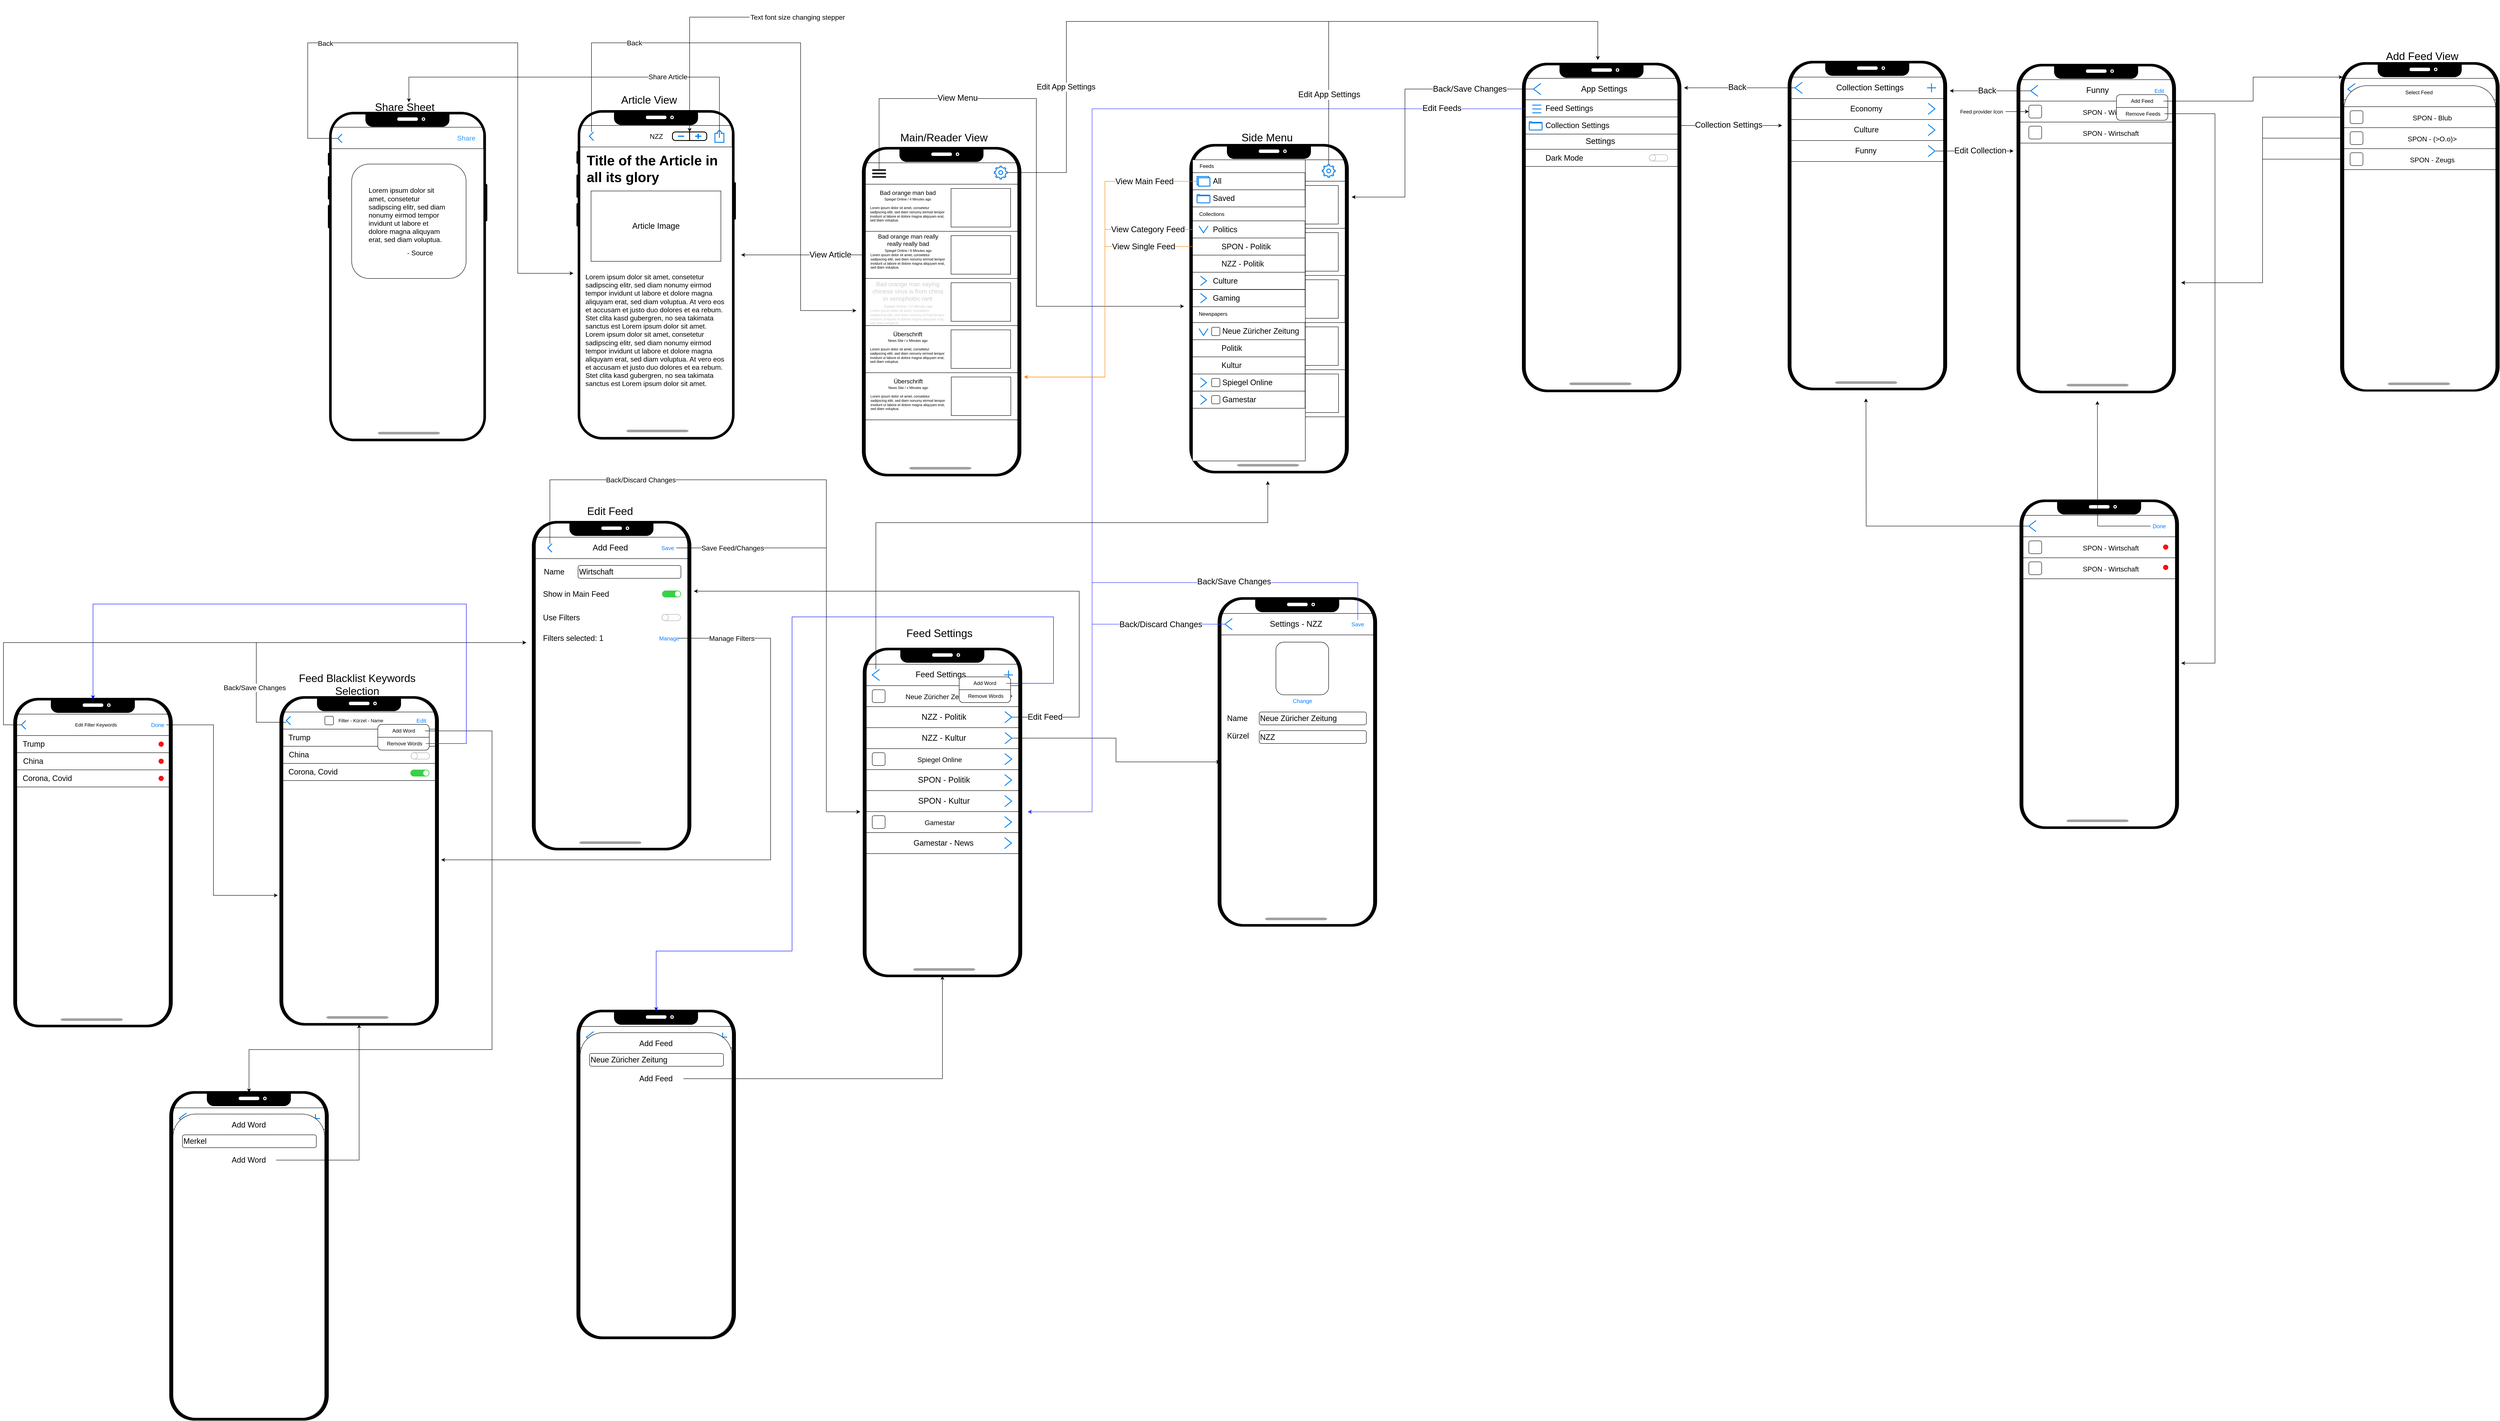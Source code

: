 <mxfile compressed="false" version="13.9.9" type="device">
  <diagram id="r_diUwGo9RGok3hw4kvb" name="Wireframes">
    <mxGraphModel dx="4373" dy="3682" grid="1" gridSize="10" guides="1" tooltips="1" connect="1" arrows="1" fold="1" page="1" pageScale="1" pageWidth="827" pageHeight="1169" math="0" shadow="0">
      <root>
        <mxCell id="N6LhWgBp62tD6HMa2VJL-0" />
        <mxCell id="N6LhWgBp62tD6HMa2VJL-1" parent="N6LhWgBp62tD6HMa2VJL-0" />
        <mxCell id="orDnvlcrRDZUVHWyzbNt-166" value="" style="group;rounded=1;strokeColor=#000000;strokeWidth=6;fontColor=#000000;fillColor=#ffffff;" vertex="1" connectable="0" parent="N6LhWgBp62tD6HMa2VJL-1">
          <mxGeometry x="-1764" y="292" width="366" height="763" as="geometry" />
        </mxCell>
        <mxCell id="orDnvlcrRDZUVHWyzbNt-167" value="" style="rounded=1;whiteSpace=wrap;html=1;strokeWidth=6;fillColor=none;" vertex="1" parent="orDnvlcrRDZUVHWyzbNt-166">
          <mxGeometry x="2.87" width="360" height="763" as="geometry" />
        </mxCell>
        <mxCell id="orDnvlcrRDZUVHWyzbNt-168" value="" style="rounded=1;whiteSpace=wrap;html=1;strokeWidth=6;fillColor=none;perimeterSpacing=0;" vertex="1" parent="orDnvlcrRDZUVHWyzbNt-166">
          <mxGeometry x="87.64" y="0.75" width="190" height="17.25" as="geometry" />
        </mxCell>
        <mxCell id="orDnvlcrRDZUVHWyzbNt-169" value="" style="ellipse;whiteSpace=wrap;html=1;rounded=1;strokeWidth=6;fillColor=#000000;" vertex="1" parent="orDnvlcrRDZUVHWyzbNt-166">
          <mxGeometry x="87.64" y="3" width="28" height="26" as="geometry" />
        </mxCell>
        <mxCell id="orDnvlcrRDZUVHWyzbNt-170" value="" style="ellipse;whiteSpace=wrap;html=1;rounded=1;strokeWidth=6;fillColor=#000000;" vertex="1" parent="orDnvlcrRDZUVHWyzbNt-166">
          <mxGeometry x="249.64" y="3" width="28" height="26" as="geometry" />
        </mxCell>
        <mxCell id="orDnvlcrRDZUVHWyzbNt-171" value="" style="rounded=0;whiteSpace=wrap;html=1;strokeWidth=6;fillColor=#000000;" vertex="1" parent="orDnvlcrRDZUVHWyzbNt-166">
          <mxGeometry x="102.87" y="5" width="160" height="24" as="geometry" />
        </mxCell>
        <mxCell id="orDnvlcrRDZUVHWyzbNt-172" value="" style="rounded=1;whiteSpace=wrap;html=1;strokeWidth=6;fillColor=none;strokeColor=#FFFFFF;" vertex="1" parent="orDnvlcrRDZUVHWyzbNt-166">
          <mxGeometry x="162" y="13" width="42" height="2" as="geometry" />
        </mxCell>
        <mxCell id="orDnvlcrRDZUVHWyzbNt-173" value="" style="rounded=1;whiteSpace=wrap;html=1;strokeWidth=6;fillColor=none;strokeColor=#FFFFFF;" vertex="1" parent="orDnvlcrRDZUVHWyzbNt-166">
          <mxGeometry x="219" y="13" width="2" height="2" as="geometry" />
        </mxCell>
        <mxCell id="orDnvlcrRDZUVHWyzbNt-174" value="" style="rounded=1;whiteSpace=wrap;html=1;strokeWidth=6;fillColor=none;" vertex="1" parent="orDnvlcrRDZUVHWyzbNt-166">
          <mxGeometry x="364" y="168" width="2" height="82" as="geometry" />
        </mxCell>
        <mxCell id="orDnvlcrRDZUVHWyzbNt-175" value="" style="rounded=1;whiteSpace=wrap;html=1;strokeWidth=6;fillColor=none;" vertex="1" parent="orDnvlcrRDZUVHWyzbNt-166">
          <mxGeometry y="217" width="1" height="49" as="geometry" />
        </mxCell>
        <mxCell id="orDnvlcrRDZUVHWyzbNt-176" value="" style="rounded=1;whiteSpace=wrap;html=1;strokeWidth=6;fillColor=none;" vertex="1" parent="orDnvlcrRDZUVHWyzbNt-166">
          <mxGeometry y="95.5" width="1" height="24" as="geometry" />
        </mxCell>
        <mxCell id="orDnvlcrRDZUVHWyzbNt-177" value="" style="rounded=1;whiteSpace=wrap;html=1;strokeWidth=6;fillColor=none;" vertex="1" parent="orDnvlcrRDZUVHWyzbNt-166">
          <mxGeometry y="150" width="1" height="49" as="geometry" />
        </mxCell>
        <mxCell id="orDnvlcrRDZUVHWyzbNt-154" value="" style="group;rounded=1;strokeColor=#000000;strokeWidth=6;fontColor=#000000;fillColor=#ffffff;" vertex="1" connectable="0" parent="N6LhWgBp62tD6HMa2VJL-1">
          <mxGeometry x="-1143" y="288" width="366" height="763" as="geometry" />
        </mxCell>
        <mxCell id="orDnvlcrRDZUVHWyzbNt-155" value="" style="rounded=1;whiteSpace=wrap;html=1;strokeWidth=6;fillColor=none;" vertex="1" parent="orDnvlcrRDZUVHWyzbNt-154">
          <mxGeometry x="2.87" width="360" height="763" as="geometry" />
        </mxCell>
        <mxCell id="orDnvlcrRDZUVHWyzbNt-156" value="" style="rounded=1;whiteSpace=wrap;html=1;strokeWidth=6;fillColor=none;perimeterSpacing=0;" vertex="1" parent="orDnvlcrRDZUVHWyzbNt-154">
          <mxGeometry x="87.64" y="0.75" width="190" height="17.25" as="geometry" />
        </mxCell>
        <mxCell id="orDnvlcrRDZUVHWyzbNt-157" value="" style="ellipse;whiteSpace=wrap;html=1;rounded=1;strokeWidth=6;fillColor=#000000;" vertex="1" parent="orDnvlcrRDZUVHWyzbNt-154">
          <mxGeometry x="87.64" y="3" width="28" height="26" as="geometry" />
        </mxCell>
        <mxCell id="orDnvlcrRDZUVHWyzbNt-158" value="" style="ellipse;whiteSpace=wrap;html=1;rounded=1;strokeWidth=6;fillColor=#000000;" vertex="1" parent="orDnvlcrRDZUVHWyzbNt-154">
          <mxGeometry x="249.64" y="3" width="28" height="26" as="geometry" />
        </mxCell>
        <mxCell id="orDnvlcrRDZUVHWyzbNt-159" value="" style="rounded=0;whiteSpace=wrap;html=1;strokeWidth=6;fillColor=#000000;" vertex="1" parent="orDnvlcrRDZUVHWyzbNt-154">
          <mxGeometry x="102.87" y="5" width="160" height="24" as="geometry" />
        </mxCell>
        <mxCell id="orDnvlcrRDZUVHWyzbNt-160" value="" style="rounded=1;whiteSpace=wrap;html=1;strokeWidth=6;fillColor=none;strokeColor=#FFFFFF;" vertex="1" parent="orDnvlcrRDZUVHWyzbNt-154">
          <mxGeometry x="162" y="13" width="42" height="2" as="geometry" />
        </mxCell>
        <mxCell id="orDnvlcrRDZUVHWyzbNt-161" value="" style="rounded=1;whiteSpace=wrap;html=1;strokeWidth=6;fillColor=none;strokeColor=#FFFFFF;" vertex="1" parent="orDnvlcrRDZUVHWyzbNt-154">
          <mxGeometry x="219" y="13" width="2" height="2" as="geometry" />
        </mxCell>
        <mxCell id="orDnvlcrRDZUVHWyzbNt-162" value="" style="rounded=1;whiteSpace=wrap;html=1;strokeWidth=6;fillColor=none;" vertex="1" parent="orDnvlcrRDZUVHWyzbNt-154">
          <mxGeometry x="364" y="168" width="2" height="82" as="geometry" />
        </mxCell>
        <mxCell id="orDnvlcrRDZUVHWyzbNt-163" value="" style="rounded=1;whiteSpace=wrap;html=1;strokeWidth=6;fillColor=none;" vertex="1" parent="orDnvlcrRDZUVHWyzbNt-154">
          <mxGeometry y="217" width="1" height="49" as="geometry" />
        </mxCell>
        <mxCell id="orDnvlcrRDZUVHWyzbNt-164" value="" style="rounded=1;whiteSpace=wrap;html=1;strokeWidth=6;fillColor=none;" vertex="1" parent="orDnvlcrRDZUVHWyzbNt-154">
          <mxGeometry y="95.5" width="1" height="24" as="geometry" />
        </mxCell>
        <mxCell id="orDnvlcrRDZUVHWyzbNt-165" value="" style="rounded=1;whiteSpace=wrap;html=1;strokeWidth=6;fillColor=none;" vertex="1" parent="orDnvlcrRDZUVHWyzbNt-154">
          <mxGeometry y="150" width="1" height="49" as="geometry" />
        </mxCell>
        <mxCell id="orDnvlcrRDZUVHWyzbNt-142" value="" style="group;rounded=1;strokeColor=#000000;strokeWidth=6;fontColor=#000000;fillColor=#ffffff;" vertex="1" connectable="0" parent="N6LhWgBp62tD6HMa2VJL-1">
          <mxGeometry x="-554" y="-121" width="366" height="763" as="geometry" />
        </mxCell>
        <mxCell id="orDnvlcrRDZUVHWyzbNt-143" value="" style="rounded=1;whiteSpace=wrap;html=1;strokeWidth=6;fillColor=none;" vertex="1" parent="orDnvlcrRDZUVHWyzbNt-142">
          <mxGeometry x="2.87" width="360" height="763" as="geometry" />
        </mxCell>
        <mxCell id="orDnvlcrRDZUVHWyzbNt-144" value="" style="rounded=1;whiteSpace=wrap;html=1;strokeWidth=6;fillColor=none;perimeterSpacing=0;" vertex="1" parent="orDnvlcrRDZUVHWyzbNt-142">
          <mxGeometry x="87.64" y="0.75" width="190" height="17.25" as="geometry" />
        </mxCell>
        <mxCell id="orDnvlcrRDZUVHWyzbNt-145" value="" style="ellipse;whiteSpace=wrap;html=1;rounded=1;strokeWidth=6;fillColor=#000000;" vertex="1" parent="orDnvlcrRDZUVHWyzbNt-142">
          <mxGeometry x="87.64" y="3" width="28" height="26" as="geometry" />
        </mxCell>
        <mxCell id="orDnvlcrRDZUVHWyzbNt-146" value="" style="ellipse;whiteSpace=wrap;html=1;rounded=1;strokeWidth=6;fillColor=#000000;" vertex="1" parent="orDnvlcrRDZUVHWyzbNt-142">
          <mxGeometry x="249.64" y="3" width="28" height="26" as="geometry" />
        </mxCell>
        <mxCell id="orDnvlcrRDZUVHWyzbNt-147" value="" style="rounded=0;whiteSpace=wrap;html=1;strokeWidth=6;fillColor=#000000;" vertex="1" parent="orDnvlcrRDZUVHWyzbNt-142">
          <mxGeometry x="102.87" y="5" width="160" height="24" as="geometry" />
        </mxCell>
        <mxCell id="orDnvlcrRDZUVHWyzbNt-148" value="" style="rounded=1;whiteSpace=wrap;html=1;strokeWidth=6;fillColor=none;strokeColor=#FFFFFF;" vertex="1" parent="orDnvlcrRDZUVHWyzbNt-142">
          <mxGeometry x="162" y="13" width="42" height="2" as="geometry" />
        </mxCell>
        <mxCell id="orDnvlcrRDZUVHWyzbNt-149" value="" style="rounded=1;whiteSpace=wrap;html=1;strokeWidth=6;fillColor=none;strokeColor=#FFFFFF;" vertex="1" parent="orDnvlcrRDZUVHWyzbNt-142">
          <mxGeometry x="219" y="13" width="2" height="2" as="geometry" />
        </mxCell>
        <mxCell id="orDnvlcrRDZUVHWyzbNt-150" value="" style="rounded=1;whiteSpace=wrap;html=1;strokeWidth=6;fillColor=none;" vertex="1" parent="orDnvlcrRDZUVHWyzbNt-142">
          <mxGeometry x="364" y="168" width="2" height="82" as="geometry" />
        </mxCell>
        <mxCell id="orDnvlcrRDZUVHWyzbNt-151" value="" style="rounded=1;whiteSpace=wrap;html=1;strokeWidth=6;fillColor=none;" vertex="1" parent="orDnvlcrRDZUVHWyzbNt-142">
          <mxGeometry y="217" width="1" height="49" as="geometry" />
        </mxCell>
        <mxCell id="orDnvlcrRDZUVHWyzbNt-152" value="" style="rounded=1;whiteSpace=wrap;html=1;strokeWidth=6;fillColor=none;" vertex="1" parent="orDnvlcrRDZUVHWyzbNt-142">
          <mxGeometry y="95.5" width="1" height="24" as="geometry" />
        </mxCell>
        <mxCell id="orDnvlcrRDZUVHWyzbNt-153" value="" style="rounded=1;whiteSpace=wrap;html=1;strokeWidth=6;fillColor=none;" vertex="1" parent="orDnvlcrRDZUVHWyzbNt-142">
          <mxGeometry y="150" width="1" height="49" as="geometry" />
        </mxCell>
        <mxCell id="t3Ic-TG8_IldfPgCIFjd-289" value="&lt;span style=&quot;color: rgb(0 , 0 , 0) ; font-family: &amp;#34;helvetica&amp;#34; ; font-size: 18px ; font-style: normal ; font-weight: 400 ; letter-spacing: normal ; text-align: left ; text-indent: 0px ; text-transform: none ; word-spacing: 0px ; background-color: rgb(248 , 249 , 250) ; display: inline ; float: none&quot;&gt;Wirtschaft&lt;/span&gt;" style="rounded=1;whiteSpace=wrap;html=1;shadow=0;fillColor=none;fontSize=18;fontColor=#000000;align=left;" parent="orDnvlcrRDZUVHWyzbNt-142" vertex="1">
          <mxGeometry x="104.71" y="101" width="240" height="30" as="geometry" />
        </mxCell>
        <mxCell id="t3Ic-TG8_IldfPgCIFjd-288" value="Name" style="text;html=1;strokeColor=none;fillColor=none;align=left;verticalAlign=middle;whiteSpace=wrap;rounded=0;shadow=0;fontSize=18;fontColor=#000000;" parent="orDnvlcrRDZUVHWyzbNt-142" vertex="1">
          <mxGeometry x="23.08" y="106" width="77" height="20" as="geometry" />
        </mxCell>
        <mxCell id="t3Ic-TG8_IldfPgCIFjd-305" value="" style="html=1;verticalLabelPosition=bottom;labelBackgroundColor=#ffffff;verticalAlign=top;shadow=0;dashed=0;strokeWidth=1;shape=mxgraph.ios7ui.onOffButton;buttonState=on;strokeColor=#38D145;strokeColor2=#aaaaaa;fillColor=#38D145;fillColor2=#ffffff;rounded=0;fontSize=18;fontColor=#000000;align=left;" parent="orDnvlcrRDZUVHWyzbNt-142" vertex="1">
          <mxGeometry x="301.21" y="160" width="43.5" height="15" as="geometry" />
        </mxCell>
        <mxCell id="t3Ic-TG8_IldfPgCIFjd-304" value="Show in Main Feed" style="text;html=1;strokeColor=none;fillColor=none;align=left;verticalAlign=middle;whiteSpace=wrap;rounded=0;shadow=0;fontSize=18;fontColor=#000000;" parent="orDnvlcrRDZUVHWyzbNt-142" vertex="1">
          <mxGeometry x="20.58" y="157.5" width="264.25" height="20" as="geometry" />
        </mxCell>
        <mxCell id="t3Ic-TG8_IldfPgCIFjd-324" value="" style="html=1;verticalLabelPosition=bottom;labelBackgroundColor=#ffffff;verticalAlign=top;shadow=0;dashed=0;strokeWidth=1;shape=mxgraph.ios7ui.onOffButton;buttonState=off;strokeColor=#38D145;strokeColor2=#aaaaaa;fillColor=#38D145;fillColor2=#ffffff;rounded=0;fontSize=18;fontColor=#000000;align=left;" parent="orDnvlcrRDZUVHWyzbNt-142" vertex="1">
          <mxGeometry x="300.33" y="215" width="43.5" height="15" as="geometry" />
        </mxCell>
        <mxCell id="t3Ic-TG8_IldfPgCIFjd-306" value="Use Filters" style="text;html=1;strokeColor=none;fillColor=none;align=left;verticalAlign=middle;whiteSpace=wrap;rounded=0;shadow=0;fontSize=18;fontColor=#000000;" parent="orDnvlcrRDZUVHWyzbNt-142" vertex="1">
          <mxGeometry x="20.58" y="212.5" width="264.25" height="20" as="geometry" />
        </mxCell>
        <mxCell id="orDnvlcrRDZUVHWyzbNt-130" value="" style="group;rounded=1;strokeColor=#000000;strokeWidth=6;fontColor=#000000;fillColor=#ffffff;" vertex="1" connectable="0" parent="N6LhWgBp62tD6HMa2VJL-1">
          <mxGeometry x="218" y="175" width="366" height="763" as="geometry" />
        </mxCell>
        <mxCell id="orDnvlcrRDZUVHWyzbNt-131" value="" style="rounded=1;whiteSpace=wrap;html=1;strokeWidth=6;fillColor=none;" vertex="1" parent="orDnvlcrRDZUVHWyzbNt-130">
          <mxGeometry x="2.87" width="360" height="763" as="geometry" />
        </mxCell>
        <mxCell id="orDnvlcrRDZUVHWyzbNt-132" value="" style="rounded=1;whiteSpace=wrap;html=1;strokeWidth=6;fillColor=none;perimeterSpacing=0;" vertex="1" parent="orDnvlcrRDZUVHWyzbNt-130">
          <mxGeometry x="87.64" y="0.75" width="190" height="17.25" as="geometry" />
        </mxCell>
        <mxCell id="orDnvlcrRDZUVHWyzbNt-133" value="" style="ellipse;whiteSpace=wrap;html=1;rounded=1;strokeWidth=6;fillColor=#000000;" vertex="1" parent="orDnvlcrRDZUVHWyzbNt-130">
          <mxGeometry x="87.64" y="3" width="28" height="26" as="geometry" />
        </mxCell>
        <mxCell id="orDnvlcrRDZUVHWyzbNt-134" value="" style="ellipse;whiteSpace=wrap;html=1;rounded=1;strokeWidth=6;fillColor=#000000;" vertex="1" parent="orDnvlcrRDZUVHWyzbNt-130">
          <mxGeometry x="249.64" y="3" width="28" height="26" as="geometry" />
        </mxCell>
        <mxCell id="orDnvlcrRDZUVHWyzbNt-135" value="" style="rounded=0;whiteSpace=wrap;html=1;strokeWidth=6;fillColor=#000000;" vertex="1" parent="orDnvlcrRDZUVHWyzbNt-130">
          <mxGeometry x="102.87" y="5" width="160" height="24" as="geometry" />
        </mxCell>
        <mxCell id="orDnvlcrRDZUVHWyzbNt-136" value="" style="rounded=1;whiteSpace=wrap;html=1;strokeWidth=6;fillColor=none;strokeColor=#FFFFFF;" vertex="1" parent="orDnvlcrRDZUVHWyzbNt-130">
          <mxGeometry x="162" y="13" width="42" height="2" as="geometry" />
        </mxCell>
        <mxCell id="orDnvlcrRDZUVHWyzbNt-137" value="" style="rounded=1;whiteSpace=wrap;html=1;strokeWidth=6;fillColor=none;strokeColor=#FFFFFF;" vertex="1" parent="orDnvlcrRDZUVHWyzbNt-130">
          <mxGeometry x="219" y="13" width="2" height="2" as="geometry" />
        </mxCell>
        <mxCell id="orDnvlcrRDZUVHWyzbNt-138" value="" style="rounded=1;whiteSpace=wrap;html=1;strokeWidth=6;fillColor=none;" vertex="1" parent="orDnvlcrRDZUVHWyzbNt-130">
          <mxGeometry x="364" y="168" width="2" height="82" as="geometry" />
        </mxCell>
        <mxCell id="orDnvlcrRDZUVHWyzbNt-139" value="" style="rounded=1;whiteSpace=wrap;html=1;strokeWidth=6;fillColor=none;" vertex="1" parent="orDnvlcrRDZUVHWyzbNt-130">
          <mxGeometry y="217" width="1" height="49" as="geometry" />
        </mxCell>
        <mxCell id="orDnvlcrRDZUVHWyzbNt-140" value="" style="rounded=1;whiteSpace=wrap;html=1;strokeWidth=6;fillColor=none;" vertex="1" parent="orDnvlcrRDZUVHWyzbNt-130">
          <mxGeometry y="95.5" width="1" height="24" as="geometry" />
        </mxCell>
        <mxCell id="orDnvlcrRDZUVHWyzbNt-141" value="" style="rounded=1;whiteSpace=wrap;html=1;strokeWidth=6;fillColor=none;" vertex="1" parent="orDnvlcrRDZUVHWyzbNt-130">
          <mxGeometry y="150" width="1" height="49" as="geometry" />
        </mxCell>
        <mxCell id="orDnvlcrRDZUVHWyzbNt-118" value="" style="group;rounded=1;strokeColor=#000000;strokeWidth=6;fontColor=#000000;fillColor=#ffffff;" vertex="1" connectable="0" parent="N6LhWgBp62tD6HMa2VJL-1">
          <mxGeometry x="1046" y="57" width="366" height="763" as="geometry" />
        </mxCell>
        <mxCell id="orDnvlcrRDZUVHWyzbNt-119" value="" style="rounded=1;whiteSpace=wrap;html=1;strokeWidth=6;fillColor=none;" vertex="1" parent="orDnvlcrRDZUVHWyzbNt-118">
          <mxGeometry x="2.87" width="360" height="763" as="geometry" />
        </mxCell>
        <mxCell id="orDnvlcrRDZUVHWyzbNt-120" value="" style="rounded=1;whiteSpace=wrap;html=1;strokeWidth=6;fillColor=none;perimeterSpacing=0;" vertex="1" parent="orDnvlcrRDZUVHWyzbNt-118">
          <mxGeometry x="87.64" y="0.75" width="190" height="17.25" as="geometry" />
        </mxCell>
        <mxCell id="orDnvlcrRDZUVHWyzbNt-121" value="" style="ellipse;whiteSpace=wrap;html=1;rounded=1;strokeWidth=6;fillColor=#000000;" vertex="1" parent="orDnvlcrRDZUVHWyzbNt-118">
          <mxGeometry x="87.64" y="3" width="28" height="26" as="geometry" />
        </mxCell>
        <mxCell id="orDnvlcrRDZUVHWyzbNt-122" value="" style="ellipse;whiteSpace=wrap;html=1;rounded=1;strokeWidth=6;fillColor=#000000;" vertex="1" parent="orDnvlcrRDZUVHWyzbNt-118">
          <mxGeometry x="249.64" y="3" width="28" height="26" as="geometry" />
        </mxCell>
        <mxCell id="orDnvlcrRDZUVHWyzbNt-123" value="" style="rounded=0;whiteSpace=wrap;html=1;strokeWidth=6;fillColor=#000000;" vertex="1" parent="orDnvlcrRDZUVHWyzbNt-118">
          <mxGeometry x="102.87" y="5" width="160" height="24" as="geometry" />
        </mxCell>
        <mxCell id="orDnvlcrRDZUVHWyzbNt-124" value="" style="rounded=1;whiteSpace=wrap;html=1;strokeWidth=6;fillColor=none;strokeColor=#FFFFFF;" vertex="1" parent="orDnvlcrRDZUVHWyzbNt-118">
          <mxGeometry x="162" y="13" width="42" height="2" as="geometry" />
        </mxCell>
        <mxCell id="orDnvlcrRDZUVHWyzbNt-125" value="" style="rounded=1;whiteSpace=wrap;html=1;strokeWidth=6;fillColor=none;strokeColor=#FFFFFF;" vertex="1" parent="orDnvlcrRDZUVHWyzbNt-118">
          <mxGeometry x="219" y="13" width="2" height="2" as="geometry" />
        </mxCell>
        <mxCell id="orDnvlcrRDZUVHWyzbNt-126" value="" style="rounded=1;whiteSpace=wrap;html=1;strokeWidth=6;fillColor=none;" vertex="1" parent="orDnvlcrRDZUVHWyzbNt-118">
          <mxGeometry x="364" y="168" width="2" height="82" as="geometry" />
        </mxCell>
        <mxCell id="orDnvlcrRDZUVHWyzbNt-127" value="" style="rounded=1;whiteSpace=wrap;html=1;strokeWidth=6;fillColor=none;" vertex="1" parent="orDnvlcrRDZUVHWyzbNt-118">
          <mxGeometry y="217" width="1" height="49" as="geometry" />
        </mxCell>
        <mxCell id="orDnvlcrRDZUVHWyzbNt-128" value="" style="rounded=1;whiteSpace=wrap;html=1;strokeWidth=6;fillColor=none;" vertex="1" parent="orDnvlcrRDZUVHWyzbNt-118">
          <mxGeometry y="95.5" width="1" height="24" as="geometry" />
        </mxCell>
        <mxCell id="orDnvlcrRDZUVHWyzbNt-129" value="" style="rounded=1;whiteSpace=wrap;html=1;strokeWidth=6;fillColor=none;" vertex="1" parent="orDnvlcrRDZUVHWyzbNt-118">
          <mxGeometry y="150" width="1" height="49" as="geometry" />
        </mxCell>
        <mxCell id="t3Ic-TG8_IldfPgCIFjd-253" value="" style="rounded=1;whiteSpace=wrap;html=1;labelBackgroundColor=none;fillColor=none;fontSize=16;fontColor=#000000;align=left;" parent="orDnvlcrRDZUVHWyzbNt-118" vertex="1">
          <mxGeometry x="133" y="101.82" width="123" height="123" as="geometry" />
        </mxCell>
        <mxCell id="t3Ic-TG8_IldfPgCIFjd-240" value="Change" style="text;html=1;strokeColor=none;fillColor=none;align=center;verticalAlign=middle;whiteSpace=wrap;rounded=0;shadow=0;fontSize=13;fontColor=#007FFF;" parent="orDnvlcrRDZUVHWyzbNt-118" vertex="1">
          <mxGeometry x="174.5" y="228.82" width="40" height="20" as="geometry" />
        </mxCell>
        <mxCell id="t3Ic-TG8_IldfPgCIFjd-241" style="edgeStyle=orthogonalEdgeStyle;rounded=0;orthogonalLoop=1;jettySize=auto;html=1;exitX=0.5;exitY=1;exitDx=0;exitDy=0;fontSize=13;fontColor=#007FFF;" parent="orDnvlcrRDZUVHWyzbNt-118" source="t3Ic-TG8_IldfPgCIFjd-240" target="t3Ic-TG8_IldfPgCIFjd-240" edge="1">
          <mxGeometry relative="1" as="geometry" />
        </mxCell>
        <mxCell id="orDnvlcrRDZUVHWyzbNt-106" value="" style="group;rounded=1;strokeColor=#000000;strokeWidth=6;fontColor=#000000;fillColor=#ffffff;" vertex="1" connectable="0" parent="N6LhWgBp62tD6HMa2VJL-1">
          <mxGeometry x="2917" y="-171" width="366" height="763" as="geometry" />
        </mxCell>
        <mxCell id="orDnvlcrRDZUVHWyzbNt-107" value="" style="rounded=1;whiteSpace=wrap;html=1;strokeWidth=6;fillColor=none;" vertex="1" parent="orDnvlcrRDZUVHWyzbNt-106">
          <mxGeometry x="2.87" width="360" height="763" as="geometry" />
        </mxCell>
        <mxCell id="orDnvlcrRDZUVHWyzbNt-108" value="" style="rounded=1;whiteSpace=wrap;html=1;strokeWidth=6;fillColor=none;perimeterSpacing=0;" vertex="1" parent="orDnvlcrRDZUVHWyzbNt-106">
          <mxGeometry x="87.64" y="0.75" width="190" height="17.25" as="geometry" />
        </mxCell>
        <mxCell id="orDnvlcrRDZUVHWyzbNt-109" value="" style="ellipse;whiteSpace=wrap;html=1;rounded=1;strokeWidth=6;fillColor=#000000;" vertex="1" parent="orDnvlcrRDZUVHWyzbNt-106">
          <mxGeometry x="87.64" y="3" width="28" height="26" as="geometry" />
        </mxCell>
        <mxCell id="orDnvlcrRDZUVHWyzbNt-110" value="" style="ellipse;whiteSpace=wrap;html=1;rounded=1;strokeWidth=6;fillColor=#000000;" vertex="1" parent="orDnvlcrRDZUVHWyzbNt-106">
          <mxGeometry x="249.64" y="3" width="28" height="26" as="geometry" />
        </mxCell>
        <mxCell id="orDnvlcrRDZUVHWyzbNt-111" value="" style="rounded=0;whiteSpace=wrap;html=1;strokeWidth=6;fillColor=#000000;" vertex="1" parent="orDnvlcrRDZUVHWyzbNt-106">
          <mxGeometry x="102.87" y="5" width="160" height="24" as="geometry" />
        </mxCell>
        <mxCell id="orDnvlcrRDZUVHWyzbNt-112" value="" style="rounded=1;whiteSpace=wrap;html=1;strokeWidth=6;fillColor=none;strokeColor=#FFFFFF;" vertex="1" parent="orDnvlcrRDZUVHWyzbNt-106">
          <mxGeometry x="162" y="13" width="42" height="2" as="geometry" />
        </mxCell>
        <mxCell id="orDnvlcrRDZUVHWyzbNt-113" value="" style="rounded=1;whiteSpace=wrap;html=1;strokeWidth=6;fillColor=none;strokeColor=#FFFFFF;" vertex="1" parent="orDnvlcrRDZUVHWyzbNt-106">
          <mxGeometry x="219" y="13" width="2" height="2" as="geometry" />
        </mxCell>
        <mxCell id="orDnvlcrRDZUVHWyzbNt-114" value="" style="rounded=1;whiteSpace=wrap;html=1;strokeWidth=6;fillColor=none;" vertex="1" parent="orDnvlcrRDZUVHWyzbNt-106">
          <mxGeometry x="364" y="168" width="2" height="82" as="geometry" />
        </mxCell>
        <mxCell id="orDnvlcrRDZUVHWyzbNt-115" value="" style="rounded=1;whiteSpace=wrap;html=1;strokeWidth=6;fillColor=none;" vertex="1" parent="orDnvlcrRDZUVHWyzbNt-106">
          <mxGeometry y="217" width="1" height="49" as="geometry" />
        </mxCell>
        <mxCell id="orDnvlcrRDZUVHWyzbNt-116" value="" style="rounded=1;whiteSpace=wrap;html=1;strokeWidth=6;fillColor=none;" vertex="1" parent="orDnvlcrRDZUVHWyzbNt-106">
          <mxGeometry y="95.5" width="1" height="24" as="geometry" />
        </mxCell>
        <mxCell id="orDnvlcrRDZUVHWyzbNt-117" value="" style="rounded=1;whiteSpace=wrap;html=1;strokeWidth=6;fillColor=none;" vertex="1" parent="orDnvlcrRDZUVHWyzbNt-106">
          <mxGeometry y="150" width="1" height="49" as="geometry" />
        </mxCell>
        <mxCell id="orDnvlcrRDZUVHWyzbNt-93" value="" style="group;rounded=1;strokeColor=#000000;strokeWidth=6;fontColor=#000000;fillColor=#ffffff;" vertex="1" connectable="0" parent="N6LhWgBp62tD6HMa2VJL-1">
          <mxGeometry x="3665" y="-1192" width="366" height="763" as="geometry" />
        </mxCell>
        <mxCell id="orDnvlcrRDZUVHWyzbNt-94" value="" style="rounded=1;whiteSpace=wrap;html=1;strokeWidth=6;fillColor=none;" vertex="1" parent="orDnvlcrRDZUVHWyzbNt-93">
          <mxGeometry x="2.87" width="360" height="763" as="geometry" />
        </mxCell>
        <mxCell id="orDnvlcrRDZUVHWyzbNt-95" value="" style="rounded=1;whiteSpace=wrap;html=1;strokeWidth=6;fillColor=none;perimeterSpacing=0;" vertex="1" parent="orDnvlcrRDZUVHWyzbNt-93">
          <mxGeometry x="87.64" y="0.75" width="190" height="17.25" as="geometry" />
        </mxCell>
        <mxCell id="orDnvlcrRDZUVHWyzbNt-96" value="" style="ellipse;whiteSpace=wrap;html=1;rounded=1;strokeWidth=6;fillColor=#000000;" vertex="1" parent="orDnvlcrRDZUVHWyzbNt-93">
          <mxGeometry x="87.64" y="3" width="28" height="26" as="geometry" />
        </mxCell>
        <mxCell id="orDnvlcrRDZUVHWyzbNt-97" value="" style="ellipse;whiteSpace=wrap;html=1;rounded=1;strokeWidth=6;fillColor=#000000;" vertex="1" parent="orDnvlcrRDZUVHWyzbNt-93">
          <mxGeometry x="249.64" y="3" width="28" height="26" as="geometry" />
        </mxCell>
        <mxCell id="orDnvlcrRDZUVHWyzbNt-98" value="" style="rounded=0;whiteSpace=wrap;html=1;strokeWidth=6;fillColor=#000000;" vertex="1" parent="orDnvlcrRDZUVHWyzbNt-93">
          <mxGeometry x="102.87" y="5" width="160" height="24" as="geometry" />
        </mxCell>
        <mxCell id="orDnvlcrRDZUVHWyzbNt-99" value="" style="rounded=1;whiteSpace=wrap;html=1;strokeWidth=6;fillColor=none;strokeColor=#FFFFFF;" vertex="1" parent="orDnvlcrRDZUVHWyzbNt-93">
          <mxGeometry x="162" y="13" width="42" height="2" as="geometry" />
        </mxCell>
        <mxCell id="orDnvlcrRDZUVHWyzbNt-100" value="" style="rounded=1;whiteSpace=wrap;html=1;strokeWidth=6;fillColor=none;strokeColor=#FFFFFF;" vertex="1" parent="orDnvlcrRDZUVHWyzbNt-93">
          <mxGeometry x="219" y="13" width="2" height="2" as="geometry" />
        </mxCell>
        <mxCell id="orDnvlcrRDZUVHWyzbNt-101" value="" style="rounded=1;whiteSpace=wrap;html=1;strokeWidth=6;fillColor=none;" vertex="1" parent="orDnvlcrRDZUVHWyzbNt-93">
          <mxGeometry x="364" y="168" width="2" height="82" as="geometry" />
        </mxCell>
        <mxCell id="orDnvlcrRDZUVHWyzbNt-102" value="" style="rounded=1;whiteSpace=wrap;html=1;strokeWidth=6;fillColor=none;" vertex="1" parent="orDnvlcrRDZUVHWyzbNt-93">
          <mxGeometry y="217" width="1" height="49" as="geometry" />
        </mxCell>
        <mxCell id="orDnvlcrRDZUVHWyzbNt-103" value="" style="rounded=1;whiteSpace=wrap;html=1;strokeWidth=6;fillColor=none;" vertex="1" parent="orDnvlcrRDZUVHWyzbNt-93">
          <mxGeometry y="95.5" width="1" height="24" as="geometry" />
        </mxCell>
        <mxCell id="orDnvlcrRDZUVHWyzbNt-104" value="" style="rounded=1;whiteSpace=wrap;html=1;strokeWidth=6;fillColor=none;" vertex="1" parent="orDnvlcrRDZUVHWyzbNt-93">
          <mxGeometry y="150" width="1" height="49" as="geometry" />
        </mxCell>
        <mxCell id="orDnvlcrRDZUVHWyzbNt-81" value="" style="group;rounded=1;strokeColor=#000000;strokeWidth=6;fontColor=#000000;fillColor=#ffffff;" vertex="1" connectable="0" parent="N6LhWgBp62tD6HMa2VJL-1">
          <mxGeometry x="2910" y="-1188" width="366" height="763" as="geometry" />
        </mxCell>
        <mxCell id="orDnvlcrRDZUVHWyzbNt-82" value="" style="rounded=1;whiteSpace=wrap;html=1;strokeWidth=6;fillColor=none;" vertex="1" parent="orDnvlcrRDZUVHWyzbNt-81">
          <mxGeometry x="2.87" width="360" height="763" as="geometry" />
        </mxCell>
        <mxCell id="orDnvlcrRDZUVHWyzbNt-83" value="" style="rounded=1;whiteSpace=wrap;html=1;strokeWidth=6;fillColor=none;perimeterSpacing=0;" vertex="1" parent="orDnvlcrRDZUVHWyzbNt-81">
          <mxGeometry x="87.64" y="0.75" width="190" height="17.25" as="geometry" />
        </mxCell>
        <mxCell id="orDnvlcrRDZUVHWyzbNt-84" value="" style="ellipse;whiteSpace=wrap;html=1;rounded=1;strokeWidth=6;fillColor=#000000;" vertex="1" parent="orDnvlcrRDZUVHWyzbNt-81">
          <mxGeometry x="87.64" y="3" width="28" height="26" as="geometry" />
        </mxCell>
        <mxCell id="orDnvlcrRDZUVHWyzbNt-85" value="" style="ellipse;whiteSpace=wrap;html=1;rounded=1;strokeWidth=6;fillColor=#000000;" vertex="1" parent="orDnvlcrRDZUVHWyzbNt-81">
          <mxGeometry x="249.64" y="3" width="28" height="26" as="geometry" />
        </mxCell>
        <mxCell id="orDnvlcrRDZUVHWyzbNt-86" value="" style="rounded=0;whiteSpace=wrap;html=1;strokeWidth=6;fillColor=#000000;" vertex="1" parent="orDnvlcrRDZUVHWyzbNt-81">
          <mxGeometry x="102.87" y="5" width="160" height="24" as="geometry" />
        </mxCell>
        <mxCell id="orDnvlcrRDZUVHWyzbNt-87" value="" style="rounded=1;whiteSpace=wrap;html=1;strokeWidth=6;fillColor=none;strokeColor=#FFFFFF;" vertex="1" parent="orDnvlcrRDZUVHWyzbNt-81">
          <mxGeometry x="162" y="13" width="42" height="2" as="geometry" />
        </mxCell>
        <mxCell id="orDnvlcrRDZUVHWyzbNt-88" value="" style="rounded=1;whiteSpace=wrap;html=1;strokeWidth=6;fillColor=none;strokeColor=#FFFFFF;" vertex="1" parent="orDnvlcrRDZUVHWyzbNt-81">
          <mxGeometry x="219" y="13" width="2" height="2" as="geometry" />
        </mxCell>
        <mxCell id="orDnvlcrRDZUVHWyzbNt-89" value="" style="rounded=1;whiteSpace=wrap;html=1;strokeWidth=6;fillColor=none;" vertex="1" parent="orDnvlcrRDZUVHWyzbNt-81">
          <mxGeometry x="364" y="168" width="2" height="82" as="geometry" />
        </mxCell>
        <mxCell id="orDnvlcrRDZUVHWyzbNt-90" value="" style="rounded=1;whiteSpace=wrap;html=1;strokeWidth=6;fillColor=none;" vertex="1" parent="orDnvlcrRDZUVHWyzbNt-81">
          <mxGeometry y="217" width="1" height="49" as="geometry" />
        </mxCell>
        <mxCell id="orDnvlcrRDZUVHWyzbNt-91" value="" style="rounded=1;whiteSpace=wrap;html=1;strokeWidth=6;fillColor=none;" vertex="1" parent="orDnvlcrRDZUVHWyzbNt-81">
          <mxGeometry y="95.5" width="1" height="24" as="geometry" />
        </mxCell>
        <mxCell id="orDnvlcrRDZUVHWyzbNt-92" value="" style="rounded=1;whiteSpace=wrap;html=1;strokeWidth=6;fillColor=none;" vertex="1" parent="orDnvlcrRDZUVHWyzbNt-81">
          <mxGeometry y="150" width="1" height="49" as="geometry" />
        </mxCell>
        <mxCell id="orDnvlcrRDZUVHWyzbNt-69" value="" style="group;rounded=1;strokeColor=#000000;strokeWidth=6;fontColor=#000000;fillColor=#ffffff;" vertex="1" connectable="0" parent="N6LhWgBp62tD6HMa2VJL-1">
          <mxGeometry x="2376" y="-1195" width="366" height="763" as="geometry" />
        </mxCell>
        <mxCell id="orDnvlcrRDZUVHWyzbNt-70" value="" style="rounded=1;whiteSpace=wrap;html=1;strokeWidth=6;fillColor=none;" vertex="1" parent="orDnvlcrRDZUVHWyzbNt-69">
          <mxGeometry x="2.87" width="360" height="763" as="geometry" />
        </mxCell>
        <mxCell id="orDnvlcrRDZUVHWyzbNt-71" value="" style="rounded=1;whiteSpace=wrap;html=1;strokeWidth=6;fillColor=none;perimeterSpacing=0;" vertex="1" parent="orDnvlcrRDZUVHWyzbNt-69">
          <mxGeometry x="87.64" y="0.75" width="190" height="17.25" as="geometry" />
        </mxCell>
        <mxCell id="orDnvlcrRDZUVHWyzbNt-72" value="" style="ellipse;whiteSpace=wrap;html=1;rounded=1;strokeWidth=6;fillColor=#000000;" vertex="1" parent="orDnvlcrRDZUVHWyzbNt-69">
          <mxGeometry x="87.64" y="3" width="28" height="26" as="geometry" />
        </mxCell>
        <mxCell id="orDnvlcrRDZUVHWyzbNt-73" value="" style="ellipse;whiteSpace=wrap;html=1;rounded=1;strokeWidth=6;fillColor=#000000;" vertex="1" parent="orDnvlcrRDZUVHWyzbNt-69">
          <mxGeometry x="249.64" y="3" width="28" height="26" as="geometry" />
        </mxCell>
        <mxCell id="orDnvlcrRDZUVHWyzbNt-74" value="" style="rounded=0;whiteSpace=wrap;html=1;strokeWidth=6;fillColor=#000000;" vertex="1" parent="orDnvlcrRDZUVHWyzbNt-69">
          <mxGeometry x="102.87" y="5" width="160" height="24" as="geometry" />
        </mxCell>
        <mxCell id="orDnvlcrRDZUVHWyzbNt-75" value="" style="rounded=1;whiteSpace=wrap;html=1;strokeWidth=6;fillColor=none;strokeColor=#FFFFFF;" vertex="1" parent="orDnvlcrRDZUVHWyzbNt-69">
          <mxGeometry x="162" y="13" width="42" height="2" as="geometry" />
        </mxCell>
        <mxCell id="orDnvlcrRDZUVHWyzbNt-76" value="" style="rounded=1;whiteSpace=wrap;html=1;strokeWidth=6;fillColor=none;strokeColor=#FFFFFF;" vertex="1" parent="orDnvlcrRDZUVHWyzbNt-69">
          <mxGeometry x="219" y="13" width="2" height="2" as="geometry" />
        </mxCell>
        <mxCell id="orDnvlcrRDZUVHWyzbNt-77" value="" style="rounded=1;whiteSpace=wrap;html=1;strokeWidth=6;fillColor=none;" vertex="1" parent="orDnvlcrRDZUVHWyzbNt-69">
          <mxGeometry x="364" y="168" width="2" height="82" as="geometry" />
        </mxCell>
        <mxCell id="orDnvlcrRDZUVHWyzbNt-78" value="" style="rounded=1;whiteSpace=wrap;html=1;strokeWidth=6;fillColor=none;" vertex="1" parent="orDnvlcrRDZUVHWyzbNt-69">
          <mxGeometry y="217" width="1" height="49" as="geometry" />
        </mxCell>
        <mxCell id="orDnvlcrRDZUVHWyzbNt-79" value="" style="rounded=1;whiteSpace=wrap;html=1;strokeWidth=6;fillColor=none;" vertex="1" parent="orDnvlcrRDZUVHWyzbNt-69">
          <mxGeometry y="95.5" width="1" height="24" as="geometry" />
        </mxCell>
        <mxCell id="orDnvlcrRDZUVHWyzbNt-80" value="" style="rounded=1;whiteSpace=wrap;html=1;strokeWidth=6;fillColor=none;" vertex="1" parent="orDnvlcrRDZUVHWyzbNt-69">
          <mxGeometry y="150" width="1" height="49" as="geometry" />
        </mxCell>
        <mxCell id="orDnvlcrRDZUVHWyzbNt-57" value="" style="group;rounded=1;strokeColor=#000000;strokeWidth=6;fontColor=#000000;fillColor=#ffffff;" vertex="1" connectable="0" parent="N6LhWgBp62tD6HMa2VJL-1">
          <mxGeometry x="1756" y="-1190.5" width="366" height="763" as="geometry" />
        </mxCell>
        <mxCell id="orDnvlcrRDZUVHWyzbNt-58" value="" style="rounded=1;whiteSpace=wrap;html=1;strokeWidth=6;fillColor=none;" vertex="1" parent="orDnvlcrRDZUVHWyzbNt-57">
          <mxGeometry x="2.87" width="360" height="763" as="geometry" />
        </mxCell>
        <mxCell id="orDnvlcrRDZUVHWyzbNt-59" value="" style="rounded=1;whiteSpace=wrap;html=1;strokeWidth=6;fillColor=none;perimeterSpacing=0;" vertex="1" parent="orDnvlcrRDZUVHWyzbNt-57">
          <mxGeometry x="87.64" y="0.75" width="190" height="17.25" as="geometry" />
        </mxCell>
        <mxCell id="orDnvlcrRDZUVHWyzbNt-60" value="" style="ellipse;whiteSpace=wrap;html=1;rounded=1;strokeWidth=6;fillColor=#000000;" vertex="1" parent="orDnvlcrRDZUVHWyzbNt-57">
          <mxGeometry x="87.64" y="3" width="28" height="26" as="geometry" />
        </mxCell>
        <mxCell id="orDnvlcrRDZUVHWyzbNt-61" value="" style="ellipse;whiteSpace=wrap;html=1;rounded=1;strokeWidth=6;fillColor=#000000;" vertex="1" parent="orDnvlcrRDZUVHWyzbNt-57">
          <mxGeometry x="249.64" y="3" width="28" height="26" as="geometry" />
        </mxCell>
        <mxCell id="orDnvlcrRDZUVHWyzbNt-62" value="" style="rounded=0;whiteSpace=wrap;html=1;strokeWidth=6;fillColor=#000000;" vertex="1" parent="orDnvlcrRDZUVHWyzbNt-57">
          <mxGeometry x="102.87" y="5" width="160" height="24" as="geometry" />
        </mxCell>
        <mxCell id="orDnvlcrRDZUVHWyzbNt-63" value="" style="rounded=1;whiteSpace=wrap;html=1;strokeWidth=6;fillColor=none;strokeColor=#FFFFFF;" vertex="1" parent="orDnvlcrRDZUVHWyzbNt-57">
          <mxGeometry x="162" y="13" width="42" height="2" as="geometry" />
        </mxCell>
        <mxCell id="orDnvlcrRDZUVHWyzbNt-64" value="" style="rounded=1;whiteSpace=wrap;html=1;strokeWidth=6;fillColor=none;strokeColor=#FFFFFF;" vertex="1" parent="orDnvlcrRDZUVHWyzbNt-57">
          <mxGeometry x="219" y="13" width="2" height="2" as="geometry" />
        </mxCell>
        <mxCell id="orDnvlcrRDZUVHWyzbNt-65" value="" style="rounded=1;whiteSpace=wrap;html=1;strokeWidth=6;fillColor=none;" vertex="1" parent="orDnvlcrRDZUVHWyzbNt-57">
          <mxGeometry x="364" y="168" width="2" height="82" as="geometry" />
        </mxCell>
        <mxCell id="orDnvlcrRDZUVHWyzbNt-66" value="" style="rounded=1;whiteSpace=wrap;html=1;strokeWidth=6;fillColor=none;" vertex="1" parent="orDnvlcrRDZUVHWyzbNt-57">
          <mxGeometry y="217" width="1" height="49" as="geometry" />
        </mxCell>
        <mxCell id="orDnvlcrRDZUVHWyzbNt-67" value="" style="rounded=1;whiteSpace=wrap;html=1;strokeWidth=6;fillColor=none;" vertex="1" parent="orDnvlcrRDZUVHWyzbNt-57">
          <mxGeometry y="95.5" width="1" height="24" as="geometry" />
        </mxCell>
        <mxCell id="orDnvlcrRDZUVHWyzbNt-68" value="" style="rounded=1;whiteSpace=wrap;html=1;strokeWidth=6;fillColor=none;" vertex="1" parent="orDnvlcrRDZUVHWyzbNt-57">
          <mxGeometry y="150" width="1" height="49" as="geometry" />
        </mxCell>
        <mxCell id="t3Ic-TG8_IldfPgCIFjd-67" value="&lt;font style=&quot;font-size: 18px&quot;&gt;Feed Settings&lt;/font&gt;" style="rounded=0;whiteSpace=wrap;html=1;align=left;spacingLeft=45;fillColor=none;" parent="orDnvlcrRDZUVHWyzbNt-57" vertex="1">
          <mxGeometry x="4.64" y="83.5" width="356" height="40" as="geometry" />
        </mxCell>
        <mxCell id="fXl1buOdOmaUu1pD_32y-11" value="&lt;font style=&quot;font-size: 18px&quot;&gt;Collection Settings&lt;/font&gt;" style="rounded=0;whiteSpace=wrap;html=1;align=left;spacingLeft=45;fillColor=none;" parent="orDnvlcrRDZUVHWyzbNt-57" vertex="1">
          <mxGeometry x="4.64" y="123.5" width="356" height="40" as="geometry" />
        </mxCell>
        <mxCell id="fXl1buOdOmaUu1pD_32y-56" value="&lt;span style=&quot;font-size: 18px&quot;&gt;Dark Mode&lt;/span&gt;" style="rounded=0;whiteSpace=wrap;html=1;align=left;spacingLeft=45;fillColor=none;" parent="orDnvlcrRDZUVHWyzbNt-57" vertex="1">
          <mxGeometry x="4.64" y="199" width="356" height="40" as="geometry" />
        </mxCell>
        <mxCell id="fXl1buOdOmaUu1pD_32y-60" value="" style="html=1;verticalLabelPosition=bottom;labelBackgroundColor=#ffffff;verticalAlign=top;shadow=0;dashed=0;strokeWidth=1;shape=mxgraph.ios7ui.onOffButton;buttonState=off;strokeColor=#38D145;strokeColor2=#aaaaaa;fillColor=#38D145;fillColor2=#ffffff;fontSize=19;" parent="orDnvlcrRDZUVHWyzbNt-57" vertex="1">
          <mxGeometry x="294" y="211.5" width="43.5" height="15" as="geometry" />
        </mxCell>
        <mxCell id="orDnvlcrRDZUVHWyzbNt-44" value="" style="group;rounded=1;strokeColor=#000000;strokeWidth=6;fontColor=#000000;fillColor=#ffffff;" vertex="1" connectable="0" parent="N6LhWgBp62tD6HMa2VJL-1">
          <mxGeometry x="980" y="-1001" width="366" height="763" as="geometry" />
        </mxCell>
        <mxCell id="orDnvlcrRDZUVHWyzbNt-45" value="" style="rounded=1;whiteSpace=wrap;html=1;strokeWidth=6;fillColor=none;" vertex="1" parent="orDnvlcrRDZUVHWyzbNt-44">
          <mxGeometry x="2.87" width="360" height="763" as="geometry" />
        </mxCell>
        <mxCell id="orDnvlcrRDZUVHWyzbNt-46" value="" style="rounded=1;whiteSpace=wrap;html=1;strokeWidth=6;fillColor=none;perimeterSpacing=0;" vertex="1" parent="orDnvlcrRDZUVHWyzbNt-44">
          <mxGeometry x="87.64" y="0.75" width="190" height="17.25" as="geometry" />
        </mxCell>
        <mxCell id="orDnvlcrRDZUVHWyzbNt-47" value="" style="ellipse;whiteSpace=wrap;html=1;rounded=1;strokeWidth=6;fillColor=#000000;" vertex="1" parent="orDnvlcrRDZUVHWyzbNt-44">
          <mxGeometry x="87.64" y="3" width="28" height="26" as="geometry" />
        </mxCell>
        <mxCell id="orDnvlcrRDZUVHWyzbNt-48" value="" style="ellipse;whiteSpace=wrap;html=1;rounded=1;strokeWidth=6;fillColor=#000000;" vertex="1" parent="orDnvlcrRDZUVHWyzbNt-44">
          <mxGeometry x="249.64" y="3" width="28" height="26" as="geometry" />
        </mxCell>
        <mxCell id="orDnvlcrRDZUVHWyzbNt-49" value="" style="rounded=0;whiteSpace=wrap;html=1;strokeWidth=6;fillColor=#000000;" vertex="1" parent="orDnvlcrRDZUVHWyzbNt-44">
          <mxGeometry x="102.87" y="5" width="160" height="24" as="geometry" />
        </mxCell>
        <mxCell id="orDnvlcrRDZUVHWyzbNt-50" value="" style="rounded=1;whiteSpace=wrap;html=1;strokeWidth=6;fillColor=none;strokeColor=#FFFFFF;" vertex="1" parent="orDnvlcrRDZUVHWyzbNt-44">
          <mxGeometry x="162" y="13" width="42" height="2" as="geometry" />
        </mxCell>
        <mxCell id="orDnvlcrRDZUVHWyzbNt-51" value="" style="rounded=1;whiteSpace=wrap;html=1;strokeWidth=6;fillColor=none;strokeColor=#FFFFFF;" vertex="1" parent="orDnvlcrRDZUVHWyzbNt-44">
          <mxGeometry x="219" y="13" width="2" height="2" as="geometry" />
        </mxCell>
        <mxCell id="orDnvlcrRDZUVHWyzbNt-52" value="" style="rounded=1;whiteSpace=wrap;html=1;strokeWidth=6;fillColor=none;" vertex="1" parent="orDnvlcrRDZUVHWyzbNt-44">
          <mxGeometry x="364" y="168" width="2" height="82" as="geometry" />
        </mxCell>
        <mxCell id="orDnvlcrRDZUVHWyzbNt-53" value="" style="rounded=1;whiteSpace=wrap;html=1;strokeWidth=6;fillColor=none;" vertex="1" parent="orDnvlcrRDZUVHWyzbNt-44">
          <mxGeometry y="217" width="1" height="49" as="geometry" />
        </mxCell>
        <mxCell id="orDnvlcrRDZUVHWyzbNt-54" value="" style="rounded=1;whiteSpace=wrap;html=1;strokeWidth=6;fillColor=none;" vertex="1" parent="orDnvlcrRDZUVHWyzbNt-44">
          <mxGeometry y="95.5" width="1" height="24" as="geometry" />
        </mxCell>
        <mxCell id="orDnvlcrRDZUVHWyzbNt-55" value="" style="rounded=1;whiteSpace=wrap;html=1;strokeWidth=6;fillColor=none;" vertex="1" parent="orDnvlcrRDZUVHWyzbNt-44">
          <mxGeometry y="150" width="1" height="49" as="geometry" />
        </mxCell>
        <mxCell id="orDnvlcrRDZUVHWyzbNt-56" value="" style="rounded=0;whiteSpace=wrap;html=1;fontSize=25;align=left;labelBackgroundColor=none;fillColor=none;" vertex="1" parent="N6LhWgBp62tD6HMa2VJL-1">
          <mxGeometry x="984" y="-967" width="357" height="50" as="geometry" />
        </mxCell>
        <mxCell id="orDnvlcrRDZUVHWyzbNt-31" value="" style="group;rounded=1;strokeColor=#000000;strokeWidth=6;fontColor=#000000;fillColor=#ffffff;" vertex="1" connectable="0" parent="N6LhWgBp62tD6HMa2VJL-1">
          <mxGeometry x="216" y="-994" width="366" height="763" as="geometry" />
        </mxCell>
        <mxCell id="orDnvlcrRDZUVHWyzbNt-32" value="" style="rounded=1;whiteSpace=wrap;html=1;strokeWidth=6;fillColor=none;" vertex="1" parent="orDnvlcrRDZUVHWyzbNt-31">
          <mxGeometry x="2.87" width="360" height="763" as="geometry" />
        </mxCell>
        <mxCell id="orDnvlcrRDZUVHWyzbNt-33" value="" style="rounded=1;whiteSpace=wrap;html=1;strokeWidth=6;fillColor=none;perimeterSpacing=0;" vertex="1" parent="orDnvlcrRDZUVHWyzbNt-31">
          <mxGeometry x="87.64" y="0.75" width="190" height="17.25" as="geometry" />
        </mxCell>
        <mxCell id="orDnvlcrRDZUVHWyzbNt-34" value="" style="ellipse;whiteSpace=wrap;html=1;rounded=1;strokeWidth=6;fillColor=#000000;" vertex="1" parent="orDnvlcrRDZUVHWyzbNt-31">
          <mxGeometry x="87.64" y="3" width="28" height="26" as="geometry" />
        </mxCell>
        <mxCell id="orDnvlcrRDZUVHWyzbNt-35" value="" style="ellipse;whiteSpace=wrap;html=1;rounded=1;strokeWidth=6;fillColor=#000000;" vertex="1" parent="orDnvlcrRDZUVHWyzbNt-31">
          <mxGeometry x="249.64" y="3" width="28" height="26" as="geometry" />
        </mxCell>
        <mxCell id="orDnvlcrRDZUVHWyzbNt-36" value="" style="rounded=0;whiteSpace=wrap;html=1;strokeWidth=6;fillColor=#000000;" vertex="1" parent="orDnvlcrRDZUVHWyzbNt-31">
          <mxGeometry x="102.87" y="5" width="160" height="24" as="geometry" />
        </mxCell>
        <mxCell id="orDnvlcrRDZUVHWyzbNt-37" value="" style="rounded=1;whiteSpace=wrap;html=1;strokeWidth=6;fillColor=none;strokeColor=#FFFFFF;" vertex="1" parent="orDnvlcrRDZUVHWyzbNt-31">
          <mxGeometry x="162" y="13" width="42" height="2" as="geometry" />
        </mxCell>
        <mxCell id="orDnvlcrRDZUVHWyzbNt-38" value="" style="rounded=1;whiteSpace=wrap;html=1;strokeWidth=6;fillColor=none;strokeColor=#FFFFFF;" vertex="1" parent="orDnvlcrRDZUVHWyzbNt-31">
          <mxGeometry x="219" y="13" width="2" height="2" as="geometry" />
        </mxCell>
        <mxCell id="orDnvlcrRDZUVHWyzbNt-39" value="" style="rounded=1;whiteSpace=wrap;html=1;strokeWidth=6;fillColor=none;" vertex="1" parent="orDnvlcrRDZUVHWyzbNt-31">
          <mxGeometry x="364" y="168" width="2" height="82" as="geometry" />
        </mxCell>
        <mxCell id="orDnvlcrRDZUVHWyzbNt-40" value="" style="rounded=1;whiteSpace=wrap;html=1;strokeWidth=6;fillColor=none;" vertex="1" parent="orDnvlcrRDZUVHWyzbNt-31">
          <mxGeometry y="217" width="1" height="49" as="geometry" />
        </mxCell>
        <mxCell id="orDnvlcrRDZUVHWyzbNt-41" value="" style="rounded=1;whiteSpace=wrap;html=1;strokeWidth=6;fillColor=none;" vertex="1" parent="orDnvlcrRDZUVHWyzbNt-31">
          <mxGeometry y="95.5" width="1" height="24" as="geometry" />
        </mxCell>
        <mxCell id="orDnvlcrRDZUVHWyzbNt-42" value="" style="rounded=1;whiteSpace=wrap;html=1;strokeWidth=6;fillColor=none;" vertex="1" parent="orDnvlcrRDZUVHWyzbNt-31">
          <mxGeometry y="150" width="1" height="49" as="geometry" />
        </mxCell>
        <mxCell id="t3Ic-TG8_IldfPgCIFjd-328" value="" style="rounded=0;whiteSpace=wrap;html=1;labelBackgroundColor=none;fillColor=none;fontSize=16;fontColor=#000000;align=left;" parent="N6LhWgBp62tD6HMa2VJL-1" vertex="1">
          <mxGeometry x="-445" y="-1047" width="355" height="50" as="geometry" />
        </mxCell>
        <mxCell id="orDnvlcrRDZUVHWyzbNt-15" value="" style="group;fillColor=#ffffff;" vertex="1" connectable="0" parent="N6LhWgBp62tD6HMa2VJL-1">
          <mxGeometry x="-450" y="-1080" width="366" height="763" as="geometry" />
        </mxCell>
        <mxCell id="orDnvlcrRDZUVHWyzbNt-16" value="" style="rounded=1;whiteSpace=wrap;html=1;strokeWidth=6;fillColor=none;" vertex="1" parent="orDnvlcrRDZUVHWyzbNt-15">
          <mxGeometry x="2.87" width="360" height="763" as="geometry" />
        </mxCell>
        <mxCell id="orDnvlcrRDZUVHWyzbNt-17" value="" style="rounded=1;whiteSpace=wrap;html=1;strokeWidth=6;fillColor=none;perimeterSpacing=0;" vertex="1" parent="orDnvlcrRDZUVHWyzbNt-15">
          <mxGeometry x="87.64" y="0.75" width="190" height="17.25" as="geometry" />
        </mxCell>
        <mxCell id="orDnvlcrRDZUVHWyzbNt-18" value="" style="ellipse;whiteSpace=wrap;html=1;rounded=1;strokeWidth=6;fillColor=#000000;" vertex="1" parent="orDnvlcrRDZUVHWyzbNt-15">
          <mxGeometry x="87.64" y="3" width="28" height="26" as="geometry" />
        </mxCell>
        <mxCell id="orDnvlcrRDZUVHWyzbNt-19" value="" style="ellipse;whiteSpace=wrap;html=1;rounded=1;strokeWidth=6;fillColor=#000000;" vertex="1" parent="orDnvlcrRDZUVHWyzbNt-15">
          <mxGeometry x="249.64" y="3" width="28" height="26" as="geometry" />
        </mxCell>
        <mxCell id="orDnvlcrRDZUVHWyzbNt-20" value="" style="rounded=0;whiteSpace=wrap;html=1;strokeWidth=6;fillColor=#000000;" vertex="1" parent="orDnvlcrRDZUVHWyzbNt-15">
          <mxGeometry x="102.87" y="5" width="160" height="24" as="geometry" />
        </mxCell>
        <mxCell id="orDnvlcrRDZUVHWyzbNt-21" value="" style="rounded=1;whiteSpace=wrap;html=1;strokeWidth=6;fillColor=none;strokeColor=#FFFFFF;" vertex="1" parent="orDnvlcrRDZUVHWyzbNt-15">
          <mxGeometry x="162" y="13" width="42" height="2" as="geometry" />
        </mxCell>
        <mxCell id="orDnvlcrRDZUVHWyzbNt-22" value="" style="rounded=1;whiteSpace=wrap;html=1;strokeWidth=6;fillColor=none;strokeColor=#FFFFFF;" vertex="1" parent="orDnvlcrRDZUVHWyzbNt-15">
          <mxGeometry x="219" y="13" width="2" height="2" as="geometry" />
        </mxCell>
        <mxCell id="orDnvlcrRDZUVHWyzbNt-23" value="" style="rounded=1;whiteSpace=wrap;html=1;strokeWidth=6;fillColor=none;" vertex="1" parent="orDnvlcrRDZUVHWyzbNt-15">
          <mxGeometry x="364" y="168" width="2" height="82" as="geometry" />
        </mxCell>
        <mxCell id="orDnvlcrRDZUVHWyzbNt-24" value="" style="rounded=1;whiteSpace=wrap;html=1;strokeWidth=6;fillColor=none;" vertex="1" parent="orDnvlcrRDZUVHWyzbNt-15">
          <mxGeometry y="217" width="1" height="49" as="geometry" />
        </mxCell>
        <mxCell id="orDnvlcrRDZUVHWyzbNt-25" value="" style="rounded=1;whiteSpace=wrap;html=1;strokeWidth=6;fillColor=none;" vertex="1" parent="orDnvlcrRDZUVHWyzbNt-15">
          <mxGeometry y="95.5" width="1" height="24" as="geometry" />
        </mxCell>
        <mxCell id="orDnvlcrRDZUVHWyzbNt-26" value="" style="rounded=1;whiteSpace=wrap;html=1;strokeWidth=6;fillColor=none;" vertex="1" parent="orDnvlcrRDZUVHWyzbNt-15">
          <mxGeometry y="150" width="1" height="49" as="geometry" />
        </mxCell>
        <mxCell id="orDnvlcrRDZUVHWyzbNt-27" value="" style="rounded=0;whiteSpace=wrap;html=1;fillColor=none;" vertex="1" parent="orDnvlcrRDZUVHWyzbNt-15">
          <mxGeometry x="5" y="33" width="355" height="50" as="geometry" />
        </mxCell>
        <mxCell id="t3Ic-TG8_IldfPgCIFjd-331" value="NZZ" style="text;html=1;strokeColor=none;fillColor=none;align=center;verticalAlign=middle;whiteSpace=wrap;rounded=0;labelBackgroundColor=none;fontSize=16;fontColor=#000000;" parent="orDnvlcrRDZUVHWyzbNt-15" vertex="1">
          <mxGeometry x="137.5" y="48" width="91" height="20" as="geometry" />
        </mxCell>
        <mxCell id="t3Ic-TG8_IldfPgCIFjd-332" value="" style="html=1;verticalLabelPosition=bottom;align=center;labelBackgroundColor=#ffffff;verticalAlign=top;strokeWidth=2;strokeColor=#0080F0;shadow=0;dashed=0;shape=mxgraph.ios7.icons.share;fillColor=none;fontSize=16;" parent="orDnvlcrRDZUVHWyzbNt-15" vertex="1">
          <mxGeometry x="320" y="43.75" width="21" height="28.5" as="geometry" />
        </mxCell>
        <mxCell id="rbUkQHInW9VN2qn4slog-5" value="" style="html=1;verticalLabelPosition=bottom;labelBackgroundColor=#ffffff;verticalAlign=top;shadow=0;dashed=0;strokeWidth=2;shape=mxgraph.ios7.misc.adjust;gradientColor=none;" parent="orDnvlcrRDZUVHWyzbNt-15" vertex="1">
          <mxGeometry x="221" y="48" width="80" height="20" as="geometry" />
        </mxCell>
        <mxCell id="t3Ic-TG8_IldfPgCIFjd-344" value="&lt;font style=&quot;font-size: 19px&quot;&gt;Article Image&lt;/font&gt;" style="rounded=0;whiteSpace=wrap;html=1;shadow=0;fillColor=none;fontSize=8;fontColor=#000000;align=center;" parent="orDnvlcrRDZUVHWyzbNt-15" vertex="1">
          <mxGeometry x="31" y="185.8" width="303" height="164.2" as="geometry" />
        </mxCell>
        <mxCell id="orDnvlcrRDZUVHWyzbNt-14" value="" style="group;fillColor=#ffffff;" vertex="1" connectable="0" parent="N6LhWgBp62tD6HMa2VJL-1">
          <mxGeometry x="-1030" y="-1076" width="366" height="763" as="geometry" />
        </mxCell>
        <mxCell id="orDnvlcrRDZUVHWyzbNt-0" value="" style="rounded=1;whiteSpace=wrap;html=1;strokeWidth=6;fillColor=none;" vertex="1" parent="orDnvlcrRDZUVHWyzbNt-14">
          <mxGeometry x="2.87" width="360" height="763" as="geometry" />
        </mxCell>
        <mxCell id="orDnvlcrRDZUVHWyzbNt-2" value="" style="rounded=1;whiteSpace=wrap;html=1;strokeWidth=6;fillColor=none;perimeterSpacing=0;" vertex="1" parent="orDnvlcrRDZUVHWyzbNt-14">
          <mxGeometry x="87.64" y="0.75" width="190" height="17.25" as="geometry" />
        </mxCell>
        <mxCell id="orDnvlcrRDZUVHWyzbNt-3" value="" style="ellipse;whiteSpace=wrap;html=1;rounded=1;strokeWidth=6;fillColor=#000000;" vertex="1" parent="orDnvlcrRDZUVHWyzbNt-14">
          <mxGeometry x="87.64" y="3" width="28" height="26" as="geometry" />
        </mxCell>
        <mxCell id="orDnvlcrRDZUVHWyzbNt-4" value="" style="ellipse;whiteSpace=wrap;html=1;rounded=1;strokeWidth=6;fillColor=#000000;" vertex="1" parent="orDnvlcrRDZUVHWyzbNt-14">
          <mxGeometry x="249.64" y="3" width="28" height="26" as="geometry" />
        </mxCell>
        <mxCell id="orDnvlcrRDZUVHWyzbNt-5" value="" style="rounded=0;whiteSpace=wrap;html=1;strokeWidth=6;fillColor=#000000;" vertex="1" parent="orDnvlcrRDZUVHWyzbNt-14">
          <mxGeometry x="102.87" y="5" width="160" height="24" as="geometry" />
        </mxCell>
        <mxCell id="orDnvlcrRDZUVHWyzbNt-6" value="" style="rounded=1;whiteSpace=wrap;html=1;strokeWidth=6;fillColor=none;strokeColor=#FFFFFF;" vertex="1" parent="orDnvlcrRDZUVHWyzbNt-14">
          <mxGeometry x="162" y="13" width="42" height="2" as="geometry" />
        </mxCell>
        <mxCell id="orDnvlcrRDZUVHWyzbNt-7" value="" style="rounded=1;whiteSpace=wrap;html=1;strokeWidth=6;fillColor=none;strokeColor=#FFFFFF;" vertex="1" parent="orDnvlcrRDZUVHWyzbNt-14">
          <mxGeometry x="219" y="13" width="2" height="2" as="geometry" />
        </mxCell>
        <mxCell id="orDnvlcrRDZUVHWyzbNt-8" value="" style="rounded=1;whiteSpace=wrap;html=1;strokeWidth=6;fillColor=none;" vertex="1" parent="orDnvlcrRDZUVHWyzbNt-14">
          <mxGeometry x="364" y="168" width="2" height="82" as="geometry" />
        </mxCell>
        <mxCell id="orDnvlcrRDZUVHWyzbNt-10" value="" style="rounded=1;whiteSpace=wrap;html=1;strokeWidth=6;fillColor=none;" vertex="1" parent="orDnvlcrRDZUVHWyzbNt-14">
          <mxGeometry y="217" width="1" height="49" as="geometry" />
        </mxCell>
        <mxCell id="orDnvlcrRDZUVHWyzbNt-11" value="" style="rounded=1;whiteSpace=wrap;html=1;strokeWidth=6;fillColor=none;" vertex="1" parent="orDnvlcrRDZUVHWyzbNt-14">
          <mxGeometry y="95.5" width="1" height="24" as="geometry" />
        </mxCell>
        <mxCell id="orDnvlcrRDZUVHWyzbNt-13" value="" style="rounded=1;whiteSpace=wrap;html=1;strokeWidth=6;fillColor=none;" vertex="1" parent="orDnvlcrRDZUVHWyzbNt-14">
          <mxGeometry y="150" width="1" height="49" as="geometry" />
        </mxCell>
        <mxCell id="rbUkQHInW9VN2qn4slog-3" value="" style="rounded=0;whiteSpace=wrap;html=1;fillColor=none;" parent="orDnvlcrRDZUVHWyzbNt-14" vertex="1">
          <mxGeometry x="5" y="33" width="355" height="50" as="geometry" />
        </mxCell>
        <mxCell id="rbUkQHInW9VN2qn4slog-16" value="Share" style="text;html=1;strokeColor=none;fillColor=none;align=center;verticalAlign=middle;whiteSpace=wrap;rounded=0;fontSize=16;fontColor=#3399FF;" parent="orDnvlcrRDZUVHWyzbNt-14" vertex="1">
          <mxGeometry x="300" y="48" width="40" height="20" as="geometry" />
        </mxCell>
        <mxCell id="fXl1buOdOmaUu1pD_32y-2" value="" style="html=1;verticalLabelPosition=bottom;labelBackgroundColor=#ffffff;verticalAlign=top;shadow=0;dashed=0;strokeWidth=2;shape=mxgraph.ios7.misc.options;fillColor=#222222;" parent="N6LhWgBp62tD6HMa2VJL-1" vertex="1">
          <mxGeometry x="998" y="-950" width="32" height="20" as="geometry" />
        </mxCell>
        <mxCell id="t3Ic-TG8_IldfPgCIFjd-364" value="" style="rounded=0;whiteSpace=wrap;html=1;fillColor=none;fontSize=19;align=left;" parent="N6LhWgBp62tD6HMa2VJL-1" vertex="1">
          <mxGeometry x="220" y="260.5" width="359.32" height="49" as="geometry" />
        </mxCell>
        <mxCell id="t3Ic-TG8_IldfPgCIFjd-103" value="" style="rounded=0;whiteSpace=wrap;html=1;fontSize=25;align=left;labelBackgroundColor=none;fillColor=none;" parent="N6LhWgBp62tD6HMa2VJL-1" vertex="1">
          <mxGeometry x="221" y="210.5" width="358.62" height="50" as="geometry" />
        </mxCell>
        <mxCell id="t3Ic-TG8_IldfPgCIFjd-102" value="" style="rounded=0;whiteSpace=wrap;html=1;fontSize=25;align=left;labelBackgroundColor=none;fillColor=none;" parent="N6LhWgBp62tD6HMa2VJL-1" vertex="1">
          <mxGeometry x="220" y="-960" width="357" height="50" as="geometry" />
        </mxCell>
        <mxCell id="N6LhWgBp62tD6HMa2VJL-8" value="" style="html=1;verticalLabelPosition=bottom;labelBackgroundColor=#ffffff;verticalAlign=top;shadow=0;dashed=0;strokeWidth=2;shape=mxgraph.ios7.misc.scroll_(horizontal);fillColor=#a0a0a0;fontSize=14;fontColor=#000000;align=left;" parent="N6LhWgBp62tD6HMa2VJL-1" vertex="1">
          <mxGeometry x="323.5" y="-250.0" width="145" height="6" as="geometry" />
        </mxCell>
        <mxCell id="N6LhWgBp62tD6HMa2VJL-10" value="" style="rounded=0;whiteSpace=wrap;html=1;fontSize=14;fontColor=#000000;align=left;fillColor=none;" parent="N6LhWgBp62tD6HMa2VJL-1" vertex="1">
          <mxGeometry x="220" y="-910" width="360" height="110" as="geometry" />
        </mxCell>
        <mxCell id="N6LhWgBp62tD6HMa2VJL-14" value="Bad orange man bad" style="text;html=1;strokeColor=none;fillColor=none;align=center;verticalAlign=middle;whiteSpace=wrap;rounded=0;fontSize=14;fontColor=#000000;" parent="N6LhWgBp62tD6HMa2VJL-1" vertex="1">
          <mxGeometry x="230" y="-900" width="180" height="20" as="geometry" />
        </mxCell>
        <mxCell id="N6LhWgBp62tD6HMa2VJL-16" value="Lorem ipsum dolor sit amet, consetetur sadipscing elitr, sed diam nonumy eirmod tempor invidunt ut labore et dolore magna aliquyam erat, sed diam voluptua." style="text;strokeColor=none;fillColor=none;align=left;verticalAlign=middle;whiteSpace=wrap;rounded=0;fontSize=8;fontColor=#000000;shadow=0;html=1;" parent="N6LhWgBp62tD6HMa2VJL-1" vertex="1">
          <mxGeometry x="230" y="-870" width="180" height="59.67" as="geometry" />
        </mxCell>
        <mxCell id="N6LhWgBp62tD6HMa2VJL-17" value="Spiegel Online / 4 Minutes ago" style="text;html=1;strokeColor=none;fillColor=none;align=center;verticalAlign=middle;whiteSpace=wrap;rounded=0;shadow=0;fontSize=8;fontColor=#000000;" parent="N6LhWgBp62tD6HMa2VJL-1" vertex="1">
          <mxGeometry x="230" y="-880" width="180" height="10" as="geometry" />
        </mxCell>
        <mxCell id="t3Ic-TG8_IldfPgCIFjd-338" style="edgeStyle=orthogonalEdgeStyle;rounded=0;orthogonalLoop=1;jettySize=auto;html=1;startArrow=none;startFill=0;fontSize=16;fontColor=#000000;" parent="N6LhWgBp62tD6HMa2VJL-1" source="N6LhWgBp62tD6HMa2VJL-18" edge="1">
          <mxGeometry relative="1" as="geometry">
            <Array as="points">
              <mxPoint x="-50" y="-745" />
              <mxPoint x="-50" y="-745" />
            </Array>
            <mxPoint x="-68.75" y="-745" as="targetPoint" />
          </mxGeometry>
        </mxCell>
        <mxCell id="t3Ic-TG8_IldfPgCIFjd-406" value="View Article" style="edgeLabel;html=1;align=center;verticalAlign=middle;resizable=0;points=[];fontSize=19;fontColor=#000000;" parent="t3Ic-TG8_IldfPgCIFjd-338" vertex="1" connectable="0">
          <mxGeometry x="-0.464" relative="1" as="geometry">
            <mxPoint x="-4" as="offset" />
          </mxGeometry>
        </mxCell>
        <mxCell id="N6LhWgBp62tD6HMa2VJL-18" value="" style="rounded=0;whiteSpace=wrap;html=1;fontSize=14;fontColor=#000000;align=left;fillColor=none;" parent="N6LhWgBp62tD6HMa2VJL-1" vertex="1">
          <mxGeometry x="220" y="-800" width="360" height="110" as="geometry" />
        </mxCell>
        <mxCell id="N6LhWgBp62tD6HMa2VJL-20" value="Bad orange man really really really bad" style="text;html=1;strokeColor=none;fillColor=none;align=center;verticalAlign=middle;whiteSpace=wrap;rounded=0;fontSize=14;fontColor=#000000;" parent="N6LhWgBp62tD6HMa2VJL-1" vertex="1">
          <mxGeometry x="231" y="-790" width="180" height="20" as="geometry" />
        </mxCell>
        <mxCell id="N6LhWgBp62tD6HMa2VJL-21" value="Lorem ipsum dolor sit amet, consetetur sadipscing elitr, sed diam nonumy eirmod tempor invidunt ut labore et dolore magna aliquyam erat, sed diam voluptua." style="text;strokeColor=none;fillColor=none;align=left;verticalAlign=middle;whiteSpace=wrap;rounded=0;fontSize=8;fontColor=#000000;shadow=0;html=1;" parent="N6LhWgBp62tD6HMa2VJL-1" vertex="1">
          <mxGeometry x="231" y="-760" width="180" height="59.67" as="geometry" />
        </mxCell>
        <mxCell id="N6LhWgBp62tD6HMa2VJL-22" value="Spiegel Online / 6 Minutes ago" style="text;html=1;strokeColor=none;fillColor=none;align=center;verticalAlign=middle;whiteSpace=wrap;rounded=0;shadow=0;fontSize=8;fontColor=#000000;" parent="N6LhWgBp62tD6HMa2VJL-1" vertex="1">
          <mxGeometry x="231" y="-760" width="180" height="10" as="geometry" />
        </mxCell>
        <mxCell id="N6LhWgBp62tD6HMa2VJL-24" value="" style="rounded=0;whiteSpace=wrap;html=1;fontSize=14;fontColor=#000000;align=left;fillColor=none;" parent="N6LhWgBp62tD6HMa2VJL-1" vertex="1">
          <mxGeometry x="220" y="-690" width="360" height="110" as="geometry" />
        </mxCell>
        <mxCell id="N6LhWgBp62tD6HMa2VJL-26" value="Bad orange man saying chinese virus is from china in xenophobic rant" style="text;html=1;strokeColor=none;fillColor=none;align=center;verticalAlign=middle;whiteSpace=wrap;rounded=0;fontSize=14;fontColor=#CCCCCC;" parent="N6LhWgBp62tD6HMa2VJL-1" vertex="1">
          <mxGeometry x="230" y="-690" width="180" height="60" as="geometry" />
        </mxCell>
        <mxCell id="N6LhWgBp62tD6HMa2VJL-27" value="Lorem ipsum dolor sit amet, consetetur sadipscing elitr, sed diam nonumy eirmod tempor invidunt ut labore et dolore magna aliquyam erat, sed diam voluptua." style="text;strokeColor=none;fillColor=none;align=left;verticalAlign=middle;whiteSpace=wrap;rounded=0;fontSize=8;shadow=0;html=1;fontColor=#CCCCCC;" parent="N6LhWgBp62tD6HMa2VJL-1" vertex="1">
          <mxGeometry x="230" y="-630" width="180" height="59.67" as="geometry" />
        </mxCell>
        <mxCell id="N6LhWgBp62tD6HMa2VJL-28" value="Spiegel Online / 14 Minutes ago" style="text;html=1;strokeColor=none;fillColor=none;align=center;verticalAlign=middle;whiteSpace=wrap;rounded=0;shadow=0;fontSize=8;fontColor=#CCCCCC;" parent="N6LhWgBp62tD6HMa2VJL-1" vertex="1">
          <mxGeometry x="231" y="-630" width="180" height="10" as="geometry" />
        </mxCell>
        <mxCell id="N6LhWgBp62tD6HMa2VJL-30" value="" style="rounded=0;whiteSpace=wrap;html=1;fontSize=14;fontColor=#000000;align=left;fillColor=none;" parent="N6LhWgBp62tD6HMa2VJL-1" vertex="1">
          <mxGeometry x="220" y="-580" width="360" height="110" as="geometry" />
        </mxCell>
        <mxCell id="N6LhWgBp62tD6HMa2VJL-32" value="Überschrift" style="text;html=1;strokeColor=none;fillColor=none;align=center;verticalAlign=middle;whiteSpace=wrap;rounded=0;fontSize=14;fontColor=#000000;" parent="N6LhWgBp62tD6HMa2VJL-1" vertex="1">
          <mxGeometry x="230" y="-570" width="180" height="20" as="geometry" />
        </mxCell>
        <mxCell id="N6LhWgBp62tD6HMa2VJL-33" value="Lorem ipsum dolor sit amet, consetetur sadipscing elitr, sed diam nonumy eirmod tempor invidunt ut labore et dolore magna aliquyam erat, sed diam voluptua." style="text;strokeColor=none;fillColor=none;align=left;verticalAlign=middle;whiteSpace=wrap;rounded=0;fontSize=8;fontColor=#000000;shadow=0;html=1;" parent="N6LhWgBp62tD6HMa2VJL-1" vertex="1">
          <mxGeometry x="230" y="-540" width="180" height="59.67" as="geometry" />
        </mxCell>
        <mxCell id="N6LhWgBp62tD6HMa2VJL-34" value="News Site / x Minutes ago" style="text;html=1;strokeColor=none;fillColor=none;align=center;verticalAlign=middle;whiteSpace=wrap;rounded=0;shadow=0;fontSize=8;fontColor=#000000;" parent="N6LhWgBp62tD6HMa2VJL-1" vertex="1">
          <mxGeometry x="230" y="-550" width="180" height="10" as="geometry" />
        </mxCell>
        <mxCell id="N6LhWgBp62tD6HMa2VJL-35" value="" style="rounded=0;whiteSpace=wrap;html=1;shadow=0;fillColor=none;fontSize=8;fontColor=#000000;align=left;" parent="N6LhWgBp62tD6HMa2VJL-1" vertex="1">
          <mxGeometry x="420.96" y="-570" width="139" height="90" as="geometry" />
        </mxCell>
        <mxCell id="N6LhWgBp62tD6HMa2VJL-36" value="" style="rounded=0;whiteSpace=wrap;html=1;fontSize=14;fontColor=#000000;align=left;fillColor=none;" parent="N6LhWgBp62tD6HMa2VJL-1" vertex="1">
          <mxGeometry x="220" y="-470" width="360" height="110" as="geometry" />
        </mxCell>
        <mxCell id="N6LhWgBp62tD6HMa2VJL-37" value="Überschrift" style="text;html=1;strokeColor=none;fillColor=none;align=center;verticalAlign=middle;whiteSpace=wrap;rounded=0;fontSize=14;fontColor=#000000;" parent="N6LhWgBp62tD6HMa2VJL-1" vertex="1">
          <mxGeometry x="230.5" y="-460" width="180" height="20" as="geometry" />
        </mxCell>
        <mxCell id="N6LhWgBp62tD6HMa2VJL-38" value="Lorem ipsum dolor sit amet, consetetur sadipscing elitr, sed diam nonumy eirmod tempor invidunt ut labore et dolore magna aliquyam erat, sed diam voluptua." style="text;strokeColor=none;fillColor=none;align=left;verticalAlign=middle;whiteSpace=wrap;rounded=0;fontSize=8;fontColor=#000000;shadow=0;html=1;" parent="N6LhWgBp62tD6HMa2VJL-1" vertex="1">
          <mxGeometry x="230.5" y="-430" width="180" height="59.67" as="geometry" />
        </mxCell>
        <mxCell id="N6LhWgBp62tD6HMa2VJL-39" value="News Site / x Minutes ago" style="text;html=1;strokeColor=none;fillColor=none;align=center;verticalAlign=middle;whiteSpace=wrap;rounded=0;shadow=0;fontSize=8;fontColor=#000000;" parent="N6LhWgBp62tD6HMa2VJL-1" vertex="1">
          <mxGeometry x="230.5" y="-440" width="180" height="10" as="geometry" />
        </mxCell>
        <mxCell id="N6LhWgBp62tD6HMa2VJL-40" value="" style="rounded=0;whiteSpace=wrap;html=1;shadow=0;fillColor=none;fontSize=8;fontColor=#000000;align=left;" parent="N6LhWgBp62tD6HMa2VJL-1" vertex="1">
          <mxGeometry x="421.46" y="-460" width="139" height="90" as="geometry" />
        </mxCell>
        <mxCell id="cWaQ5dqtFAyHzU469Amu-0" value="" style="rounded=0;whiteSpace=wrap;html=1;shadow=0;fillColor=none;fontSize=8;fontColor=#000000;align=left;" parent="N6LhWgBp62tD6HMa2VJL-1" vertex="1">
          <mxGeometry x="420.96" y="-680" width="139" height="90" as="geometry" />
        </mxCell>
        <mxCell id="cWaQ5dqtFAyHzU469Amu-1" value="" style="rounded=0;whiteSpace=wrap;html=1;shadow=0;fillColor=none;fontSize=8;fontColor=#000000;align=left;" parent="N6LhWgBp62tD6HMa2VJL-1" vertex="1">
          <mxGeometry x="420.96" y="-790" width="139" height="90" as="geometry" />
        </mxCell>
        <mxCell id="cWaQ5dqtFAyHzU469Amu-2" value="" style="rounded=0;whiteSpace=wrap;html=1;shadow=0;fillColor=none;fontSize=8;fontColor=#000000;align=left;" parent="N6LhWgBp62tD6HMa2VJL-1" vertex="1">
          <mxGeometry x="420.96" y="-900" width="139" height="90" as="geometry" />
        </mxCell>
        <mxCell id="9yo1BAda04gmjQnF2BIP-6" value="" style="html=1;verticalLabelPosition=bottom;labelBackgroundColor=#ffffff;verticalAlign=top;shadow=0;dashed=0;strokeWidth=2;shape=mxgraph.ios7.misc.scroll_(horizontal);fillColor=#a0a0a0;" parent="N6LhWgBp62tD6HMa2VJL-1" vertex="1">
          <mxGeometry x="332.5" y="920" width="145" height="6" as="geometry" />
        </mxCell>
        <mxCell id="9yo1BAda04gmjQnF2BIP-11" value="Feed Settings" style="text;html=1;strokeColor=none;fillColor=none;align=center;verticalAlign=middle;whiteSpace=wrap;rounded=0;fontSize=19;" parent="N6LhWgBp62tD6HMa2VJL-1" vertex="1">
          <mxGeometry x="291.5" y="225" width="210" height="20" as="geometry" />
        </mxCell>
        <mxCell id="9yo1BAda04gmjQnF2BIP-12" value="" style="rounded=0;whiteSpace=wrap;html=1;fillColor=none;fontSize=19;align=left;" parent="N6LhWgBp62tD6HMa2VJL-1" vertex="1">
          <mxGeometry x="220" y="309.5" width="359.53" height="49" as="geometry" />
        </mxCell>
        <mxCell id="9yo1BAda04gmjQnF2BIP-13" value="NZZ - Politik" style="text;html=1;strokeColor=none;fillColor=none;align=center;verticalAlign=middle;whiteSpace=wrap;rounded=0;fontSize=19;" parent="N6LhWgBp62tD6HMa2VJL-1" vertex="1">
          <mxGeometry x="292.21" y="323.5" width="225" height="20" as="geometry" />
        </mxCell>
        <mxCell id="t3Ic-TG8_IldfPgCIFjd-366" style="edgeStyle=orthogonalEdgeStyle;rounded=0;orthogonalLoop=1;jettySize=auto;html=1;startArrow=none;startFill=0;fontSize=16;fontColor=#000000;" parent="N6LhWgBp62tD6HMa2VJL-1" source="9yo1BAda04gmjQnF2BIP-14" edge="1">
          <mxGeometry relative="1" as="geometry">
            <Array as="points">
              <mxPoint x="720" y="334" />
              <mxPoint x="720" y="40" />
            </Array>
            <mxPoint x="-179" y="40" as="targetPoint" />
          </mxGeometry>
        </mxCell>
        <mxCell id="t3Ic-TG8_IldfPgCIFjd-387" value="Edit Feed" style="edgeLabel;html=1;align=center;verticalAlign=middle;resizable=0;points=[];fontSize=19;fontColor=#000000;" parent="t3Ic-TG8_IldfPgCIFjd-366" vertex="1" connectable="0">
          <mxGeometry x="-0.857" y="1" relative="1" as="geometry">
            <mxPoint x="-19.22" y="0.5" as="offset" />
          </mxGeometry>
        </mxCell>
        <mxCell id="9yo1BAda04gmjQnF2BIP-14" value="" style="html=1;verticalLabelPosition=bottom;labelBackgroundColor=#ffffff;verticalAlign=top;shadow=0;dashed=0;strokeWidth=2;shape=mxgraph.ios7.misc.right;strokeColor=#0080f0;fillColor=none;" parent="N6LhWgBp62tD6HMa2VJL-1" vertex="1">
          <mxGeometry x="546.65" y="321" width="16" height="26" as="geometry" />
        </mxCell>
        <mxCell id="VdVNATxboIgPf-oeL4fD-6" value="" style="html=1;verticalLabelPosition=bottom;labelBackgroundColor=#ffffff;verticalAlign=top;shadow=0;dashed=0;strokeWidth=2;shape=mxgraph.ios7.misc.scroll_(horizontal);fillColor=#a0a0a0;rounded=0;fontSize=18;fontColor=#000000;align=left;" parent="N6LhWgBp62tD6HMa2VJL-1" vertex="1">
          <mxGeometry x="-1036.5" y="1032.0" width="145" height="6" as="geometry" />
        </mxCell>
        <mxCell id="VdVNATxboIgPf-oeL4fD-8" value="" style="rounded=0;whiteSpace=wrap;html=1;shadow=0;fontSize=8;fontColor=#CCCCCC;align=left;fillColor=none;" parent="N6LhWgBp62tD6HMa2VJL-1" vertex="1">
          <mxGeometry x="-1139" y="322" width="359" height="40" as="geometry" />
        </mxCell>
        <mxCell id="t3Ic-TG8_IldfPgCIFjd-317" style="edgeStyle=orthogonalEdgeStyle;rounded=0;orthogonalLoop=1;jettySize=auto;html=1;fontSize=16;fontColor=#000000;" parent="N6LhWgBp62tD6HMa2VJL-1" source="VdVNATxboIgPf-oeL4fD-9" edge="1">
          <mxGeometry relative="1" as="geometry">
            <Array as="points">
              <mxPoint x="-1200" y="346" />
              <mxPoint x="-1200" y="160" />
            </Array>
            <mxPoint x="-570" y="160" as="targetPoint" />
          </mxGeometry>
        </mxCell>
        <mxCell id="t3Ic-TG8_IldfPgCIFjd-353" value="Back/Save Changes" style="edgeLabel;html=1;align=center;verticalAlign=middle;resizable=0;points=[];fontSize=16;fontColor=#000000;" parent="t3Ic-TG8_IldfPgCIFjd-317" vertex="1" connectable="0">
          <mxGeometry x="-0.66" y="4" relative="1" as="geometry">
            <mxPoint y="-1" as="offset" />
          </mxGeometry>
        </mxCell>
        <mxCell id="VdVNATxboIgPf-oeL4fD-9" value="" style="html=1;verticalLabelPosition=bottom;labelBackgroundColor=#ffffff;verticalAlign=top;shadow=0;dashed=0;strokeWidth=2;shape=mxgraph.ios7.misc.left;strokeColor=#0080f0;rounded=0;fillColor=none;fontSize=8;fontColor=#CCCCCC;align=left;" parent="N6LhWgBp62tD6HMa2VJL-1" vertex="1">
          <mxGeometry x="-1130" y="332" width="10" height="20" as="geometry" />
        </mxCell>
        <mxCell id="VdVNATxboIgPf-oeL4fD-10" value="Filter - Kürzel - Name" style="text;html=1;strokeColor=none;fillColor=none;align=center;verticalAlign=middle;whiteSpace=wrap;rounded=0;shadow=0;fontSize=11;" parent="N6LhWgBp62tD6HMa2VJL-1" vertex="1">
          <mxGeometry x="-1029" y="332" width="146" height="20" as="geometry" />
        </mxCell>
        <mxCell id="VdVNATxboIgPf-oeL4fD-12" value="" style="rounded=0;whiteSpace=wrap;html=1;shadow=0;fillColor=none;fontSize=13;fontColor=#000000;align=left;" parent="N6LhWgBp62tD6HMa2VJL-1" vertex="1">
          <mxGeometry x="-1140" y="362" width="360" height="40" as="geometry" />
        </mxCell>
        <mxCell id="VdVNATxboIgPf-oeL4fD-13" value="Trump" style="text;html=1;strokeColor=none;fillColor=none;align=left;verticalAlign=middle;whiteSpace=wrap;rounded=0;shadow=0;fontSize=18;fontColor=#000000;" parent="N6LhWgBp62tD6HMa2VJL-1" vertex="1">
          <mxGeometry x="-1127" y="372" width="107" height="20" as="geometry" />
        </mxCell>
        <mxCell id="VdVNATxboIgPf-oeL4fD-14" value="" style="html=1;verticalLabelPosition=bottom;labelBackgroundColor=#ffffff;verticalAlign=top;shadow=0;dashed=0;strokeWidth=1;shape=mxgraph.ios7ui.onOffButton;buttonState=off;strokeColor=#38D145;strokeColor2=#aaaaaa;fillColor=#38D145;fillColor2=#ffffff;rounded=0;fontSize=18;fontColor=#000000;align=left;" parent="N6LhWgBp62tD6HMa2VJL-1" vertex="1">
          <mxGeometry x="-840" y="377" width="43.5" height="15" as="geometry" />
        </mxCell>
        <mxCell id="VdVNATxboIgPf-oeL4fD-15" value="" style="rounded=0;whiteSpace=wrap;html=1;shadow=0;fillColor=none;fontSize=13;fontColor=#000000;align=left;" parent="N6LhWgBp62tD6HMa2VJL-1" vertex="1">
          <mxGeometry x="-1139" y="402" width="359" height="40" as="geometry" />
        </mxCell>
        <mxCell id="VdVNATxboIgPf-oeL4fD-16" value="China" style="text;html=1;strokeColor=none;fillColor=none;align=left;verticalAlign=middle;whiteSpace=wrap;rounded=0;shadow=0;fontSize=18;fontColor=#000000;" parent="N6LhWgBp62tD6HMa2VJL-1" vertex="1">
          <mxGeometry x="-1126" y="412" width="107" height="20" as="geometry" />
        </mxCell>
        <mxCell id="VdVNATxboIgPf-oeL4fD-17" value="" style="html=1;verticalLabelPosition=bottom;labelBackgroundColor=#ffffff;verticalAlign=top;shadow=0;dashed=0;strokeWidth=1;shape=mxgraph.ios7ui.onOffButton;buttonState=off;strokeColor=#38D145;strokeColor2=#aaaaaa;fillColor=#38D145;fillColor2=#ffffff;rounded=0;fontSize=18;fontColor=#000000;align=left;" parent="N6LhWgBp62tD6HMa2VJL-1" vertex="1">
          <mxGeometry x="-839" y="417" width="43.5" height="15" as="geometry" />
        </mxCell>
        <mxCell id="VdVNATxboIgPf-oeL4fD-18" value="" style="rounded=0;whiteSpace=wrap;html=1;shadow=0;fillColor=none;fontSize=13;fontColor=#000000;align=left;" parent="N6LhWgBp62tD6HMa2VJL-1" vertex="1">
          <mxGeometry x="-1140" y="442" width="360" height="40" as="geometry" />
        </mxCell>
        <mxCell id="VdVNATxboIgPf-oeL4fD-19" value="Corona, Covid" style="text;html=1;strokeColor=none;fillColor=none;align=left;verticalAlign=middle;whiteSpace=wrap;rounded=0;shadow=0;fontSize=18;fontColor=#000000;" parent="N6LhWgBp62tD6HMa2VJL-1" vertex="1">
          <mxGeometry x="-1127" y="452" width="267" height="20" as="geometry" />
        </mxCell>
        <mxCell id="VdVNATxboIgPf-oeL4fD-20" value="" style="html=1;verticalLabelPosition=bottom;labelBackgroundColor=#ffffff;verticalAlign=top;shadow=0;dashed=0;strokeWidth=1;shape=mxgraph.ios7ui.onOffButton;buttonState=on;strokeColor=#38D145;strokeColor2=#aaaaaa;fillColor=#38D145;fillColor2=#ffffff;rounded=0;fontSize=18;fontColor=#000000;align=left;" parent="N6LhWgBp62tD6HMa2VJL-1" vertex="1">
          <mxGeometry x="-840" y="457" width="43.5" height="15" as="geometry" />
        </mxCell>
        <mxCell id="VdVNATxboIgPf-oeL4fD-21" value="" style="rounded=1;whiteSpace=wrap;html=1;" parent="N6LhWgBp62tD6HMa2VJL-1" vertex="1">
          <mxGeometry x="-1040" y="332" width="20" height="20" as="geometry" />
        </mxCell>
        <mxCell id="t3Ic-TG8_IldfPgCIFjd-99" style="edgeStyle=orthogonalEdgeStyle;rounded=0;orthogonalLoop=1;jettySize=auto;html=1;fontSize=25;" parent="N6LhWgBp62tD6HMa2VJL-1" source="t3Ic-TG8_IldfPgCIFjd-0" edge="1">
          <mxGeometry relative="1" as="geometry">
            <mxPoint x="964.5" y="-625" as="targetPoint" />
            <Array as="points">
              <mxPoint x="253" y="-1110" />
              <mxPoint x="620" y="-1110" />
              <mxPoint x="620" y="-625" />
            </Array>
          </mxGeometry>
        </mxCell>
        <mxCell id="t3Ic-TG8_IldfPgCIFjd-417" value="View Menu" style="edgeLabel;html=1;align=center;verticalAlign=middle;resizable=0;points=[];fontSize=19;fontColor=#000000;" parent="t3Ic-TG8_IldfPgCIFjd-99" vertex="1" connectable="0">
          <mxGeometry x="-0.491" y="-3" relative="1" as="geometry">
            <mxPoint x="1" y="-4.03" as="offset" />
          </mxGeometry>
        </mxCell>
        <mxCell id="t3Ic-TG8_IldfPgCIFjd-0" value="" style="html=1;verticalLabelPosition=bottom;labelBackgroundColor=#ffffff;verticalAlign=top;shadow=0;dashed=0;strokeWidth=2;shape=mxgraph.ios7.misc.options;fillColor=#222222;" parent="N6LhWgBp62tD6HMa2VJL-1" vertex="1">
          <mxGeometry x="237.13" y="-945" width="32" height="20" as="geometry" />
        </mxCell>
        <mxCell id="t3Ic-TG8_IldfPgCIFjd-36" value="" style="html=1;verticalLabelPosition=bottom;labelBackgroundColor=#ffffff;verticalAlign=top;shadow=0;dashed=0;strokeWidth=2;shape=mxgraph.ios7.misc.scroll_(horizontal);fillColor=#a0a0a0;fontSize=14;fontColor=#000000;align=left;" parent="N6LhWgBp62tD6HMa2VJL-1" vertex="1">
          <mxGeometry x="1088" y="-257.0" width="145" height="6" as="geometry" />
        </mxCell>
        <mxCell id="t3Ic-TG8_IldfPgCIFjd-37" value="" style="rounded=0;whiteSpace=wrap;html=1;fontSize=14;fontColor=#000000;align=left;fillColor=none;" parent="N6LhWgBp62tD6HMa2VJL-1" vertex="1">
          <mxGeometry x="985.5" y="-917" width="355.5" height="110" as="geometry" />
        </mxCell>
        <mxCell id="t3Ic-TG8_IldfPgCIFjd-39" value="Lorem ipsum dolor sit amet, consetetur sadipscing elitr, sed diam nonumy eirmod tempor invidunt ut labore et dolore magna aliquyam erat, sed diam voluptua." style="text;strokeColor=none;fillColor=none;align=left;verticalAlign=middle;whiteSpace=wrap;rounded=0;fontSize=8;fontColor=#000000;shadow=0;html=1;" parent="N6LhWgBp62tD6HMa2VJL-1" vertex="1">
          <mxGeometry x="993.5" y="-967" width="180" height="59.67" as="geometry" />
        </mxCell>
        <mxCell id="t3Ic-TG8_IldfPgCIFjd-40" value="Spiegel Online / 4 Minutes ago" style="text;html=1;strokeColor=none;fillColor=none;align=center;verticalAlign=middle;whiteSpace=wrap;rounded=0;shadow=0;fontSize=8;fontColor=#000000;" parent="N6LhWgBp62tD6HMa2VJL-1" vertex="1">
          <mxGeometry x="993.25" y="-884" width="180" height="10" as="geometry" />
        </mxCell>
        <mxCell id="t3Ic-TG8_IldfPgCIFjd-41" value="" style="rounded=0;whiteSpace=wrap;html=1;fontSize=14;fontColor=#000000;align=left;fillColor=none;" parent="N6LhWgBp62tD6HMa2VJL-1" vertex="1">
          <mxGeometry x="986.5" y="-807" width="354.5" height="110" as="geometry" />
        </mxCell>
        <mxCell id="t3Ic-TG8_IldfPgCIFjd-42" value="Bad orange man really really really bad" style="text;html=1;strokeColor=none;fillColor=none;align=center;verticalAlign=middle;whiteSpace=wrap;rounded=0;fontSize=14;fontColor=#000000;" parent="N6LhWgBp62tD6HMa2VJL-1" vertex="1">
          <mxGeometry x="994.5" y="-847" width="180" height="20" as="geometry" />
        </mxCell>
        <mxCell id="t3Ic-TG8_IldfPgCIFjd-43" value="Lorem ipsum dolor sit amet, consetetur sadipscing elitr, sed diam nonumy eirmod tempor invidunt ut labore et dolore magna aliquyam erat, sed diam voluptua." style="text;strokeColor=none;fillColor=none;align=left;verticalAlign=middle;whiteSpace=wrap;rounded=0;fontSize=8;fontColor=#000000;shadow=0;html=1;" parent="N6LhWgBp62tD6HMa2VJL-1" vertex="1">
          <mxGeometry x="994.5" y="-817" width="180" height="59.67" as="geometry" />
        </mxCell>
        <mxCell id="t3Ic-TG8_IldfPgCIFjd-44" value="Spiegel Online / 6 Minutes ago" style="text;html=1;strokeColor=none;fillColor=none;align=center;verticalAlign=middle;whiteSpace=wrap;rounded=0;shadow=0;fontSize=8;fontColor=#000000;" parent="N6LhWgBp62tD6HMa2VJL-1" vertex="1">
          <mxGeometry x="994.5" y="-817" width="180" height="10" as="geometry" />
        </mxCell>
        <mxCell id="t3Ic-TG8_IldfPgCIFjd-45" value="" style="rounded=0;whiteSpace=wrap;html=1;fontSize=14;fontColor=#000000;align=left;fillColor=none;" parent="N6LhWgBp62tD6HMa2VJL-1" vertex="1">
          <mxGeometry x="986.5" y="-697" width="353.5" height="110" as="geometry" />
        </mxCell>
        <mxCell id="t3Ic-TG8_IldfPgCIFjd-46" value="Bad orange man saying chinese virus is from china in xenophobic rant" style="text;html=1;strokeColor=none;fillColor=none;align=center;verticalAlign=middle;whiteSpace=wrap;rounded=0;fontSize=14;fontColor=#CCCCCC;" parent="N6LhWgBp62tD6HMa2VJL-1" vertex="1">
          <mxGeometry x="993.5" y="-787" width="180" height="60" as="geometry" />
        </mxCell>
        <mxCell id="t3Ic-TG8_IldfPgCIFjd-47" value="Lorem ipsum dolor sit amet, consetetur sadipscing elitr, sed diam nonumy eirmod tempor invidunt ut labore et dolore magna aliquyam erat, sed diam voluptua." style="text;strokeColor=none;fillColor=none;align=left;verticalAlign=middle;whiteSpace=wrap;rounded=0;fontSize=8;shadow=0;html=1;fontColor=#CCCCCC;" parent="N6LhWgBp62tD6HMa2VJL-1" vertex="1">
          <mxGeometry x="993.5" y="-727" width="180" height="59.67" as="geometry" />
        </mxCell>
        <mxCell id="t3Ic-TG8_IldfPgCIFjd-48" value="Spiegel Online / 14 Minutes ago" style="text;html=1;strokeColor=none;fillColor=none;align=center;verticalAlign=middle;whiteSpace=wrap;rounded=0;shadow=0;fontSize=8;fontColor=#CCCCCC;" parent="N6LhWgBp62tD6HMa2VJL-1" vertex="1">
          <mxGeometry x="994.5" y="-727" width="180" height="10" as="geometry" />
        </mxCell>
        <mxCell id="t3Ic-TG8_IldfPgCIFjd-49" value="" style="rounded=0;whiteSpace=wrap;html=1;fontSize=14;fontColor=#000000;align=left;fillColor=none;" parent="N6LhWgBp62tD6HMa2VJL-1" vertex="1">
          <mxGeometry x="985.5" y="-587" width="355.5" height="110" as="geometry" />
        </mxCell>
        <mxCell id="t3Ic-TG8_IldfPgCIFjd-50" value="Überschrift" style="text;html=1;strokeColor=none;fillColor=none;align=center;verticalAlign=middle;whiteSpace=wrap;rounded=0;fontSize=14;fontColor=#000000;" parent="N6LhWgBp62tD6HMa2VJL-1" vertex="1">
          <mxGeometry x="993.5" y="-667" width="180" height="20" as="geometry" />
        </mxCell>
        <mxCell id="t3Ic-TG8_IldfPgCIFjd-51" value="Lorem ipsum dolor sit amet, consetetur sadipscing elitr, sed diam nonumy eirmod tempor invidunt ut labore et dolore magna aliquyam erat, sed diam voluptua." style="text;strokeColor=none;fillColor=none;align=left;verticalAlign=middle;whiteSpace=wrap;rounded=0;fontSize=8;fontColor=#000000;shadow=0;html=1;" parent="N6LhWgBp62tD6HMa2VJL-1" vertex="1">
          <mxGeometry x="993.5" y="-637" width="180" height="59.67" as="geometry" />
        </mxCell>
        <mxCell id="t3Ic-TG8_IldfPgCIFjd-52" value="News Site / x Minutes ago" style="text;html=1;strokeColor=none;fillColor=none;align=center;verticalAlign=middle;whiteSpace=wrap;rounded=0;shadow=0;fontSize=8;fontColor=#000000;" parent="N6LhWgBp62tD6HMa2VJL-1" vertex="1">
          <mxGeometry x="993.5" y="-647" width="180" height="10" as="geometry" />
        </mxCell>
        <mxCell id="t3Ic-TG8_IldfPgCIFjd-53" value="" style="rounded=0;whiteSpace=wrap;html=1;shadow=0;fillColor=none;fontSize=8;fontColor=#000000;align=left;" parent="N6LhWgBp62tD6HMa2VJL-1" vertex="1">
          <mxGeometry x="1185.46" y="-577" width="139" height="90" as="geometry" />
        </mxCell>
        <mxCell id="t3Ic-TG8_IldfPgCIFjd-54" value="" style="rounded=0;whiteSpace=wrap;html=1;fontSize=14;fontColor=#000000;align=left;fillColor=none;" parent="N6LhWgBp62tD6HMa2VJL-1" vertex="1">
          <mxGeometry x="986" y="-477" width="355" height="110" as="geometry" />
        </mxCell>
        <mxCell id="t3Ic-TG8_IldfPgCIFjd-55" value="Überschrift" style="text;html=1;strokeColor=none;fillColor=none;align=center;verticalAlign=middle;whiteSpace=wrap;rounded=0;fontSize=14;fontColor=#000000;" parent="N6LhWgBp62tD6HMa2VJL-1" vertex="1">
          <mxGeometry x="994" y="-557" width="180" height="20" as="geometry" />
        </mxCell>
        <mxCell id="t3Ic-TG8_IldfPgCIFjd-56" value="Lorem ipsum dolor sit amet, consetetur sadipscing elitr, sed diam nonumy eirmod tempor invidunt ut labore et dolore magna aliquyam erat, sed diam voluptua." style="text;strokeColor=none;fillColor=none;align=left;verticalAlign=middle;whiteSpace=wrap;rounded=0;fontSize=8;fontColor=#000000;shadow=0;html=1;" parent="N6LhWgBp62tD6HMa2VJL-1" vertex="1">
          <mxGeometry x="994" y="-527" width="180" height="59.67" as="geometry" />
        </mxCell>
        <mxCell id="t3Ic-TG8_IldfPgCIFjd-57" value="News Site / x Minutes ago" style="text;html=1;strokeColor=none;fillColor=none;align=center;verticalAlign=middle;whiteSpace=wrap;rounded=0;shadow=0;fontSize=8;fontColor=#000000;" parent="N6LhWgBp62tD6HMa2VJL-1" vertex="1">
          <mxGeometry x="994" y="-537" width="180" height="10" as="geometry" />
        </mxCell>
        <mxCell id="t3Ic-TG8_IldfPgCIFjd-58" value="" style="rounded=0;whiteSpace=wrap;html=1;shadow=0;fillColor=none;fontSize=8;fontColor=#000000;align=left;" parent="N6LhWgBp62tD6HMa2VJL-1" vertex="1">
          <mxGeometry x="1185.96" y="-467" width="139" height="90" as="geometry" />
        </mxCell>
        <mxCell id="t3Ic-TG8_IldfPgCIFjd-59" value="" style="rounded=0;whiteSpace=wrap;html=1;shadow=0;fillColor=none;fontSize=8;fontColor=#000000;align=left;" parent="N6LhWgBp62tD6HMa2VJL-1" vertex="1">
          <mxGeometry x="1185.46" y="-687" width="139" height="90" as="geometry" />
        </mxCell>
        <mxCell id="t3Ic-TG8_IldfPgCIFjd-60" value="" style="rounded=0;whiteSpace=wrap;html=1;shadow=0;fillColor=none;fontSize=8;fontColor=#000000;align=left;" parent="N6LhWgBp62tD6HMa2VJL-1" vertex="1">
          <mxGeometry x="1185.46" y="-797" width="139" height="90" as="geometry" />
        </mxCell>
        <mxCell id="t3Ic-TG8_IldfPgCIFjd-61" value="" style="rounded=0;whiteSpace=wrap;html=1;shadow=0;fillColor=none;fontSize=8;fontColor=#000000;align=left;" parent="N6LhWgBp62tD6HMa2VJL-1" vertex="1">
          <mxGeometry x="1185.46" y="-907" width="139" height="90" as="geometry" />
        </mxCell>
        <mxCell id="t3Ic-TG8_IldfPgCIFjd-62" value="" style="html=1;verticalLabelPosition=bottom;labelBackgroundColor=#ffffff;verticalAlign=top;shadow=0;dashed=0;strokeWidth=2;shape=mxgraph.ios7.misc.options;fillColor=#222222;" parent="N6LhWgBp62tD6HMa2VJL-1" vertex="1">
          <mxGeometry x="1001.13" y="-902" width="32" height="20" as="geometry" />
        </mxCell>
        <mxCell id="t3Ic-TG8_IldfPgCIFjd-63" value="" style="rounded=0;whiteSpace=wrap;html=1;" parent="N6LhWgBp62tD6HMa2VJL-1" vertex="1">
          <mxGeometry x="984.5" y="-967" width="263" height="703" as="geometry" />
        </mxCell>
        <mxCell id="t3Ic-TG8_IldfPgCIFjd-108" style="edgeStyle=orthogonalEdgeStyle;rounded=0;orthogonalLoop=1;jettySize=auto;html=1;fontSize=25;fontColor=#000000;strokeColor=#3333FF;" parent="N6LhWgBp62tD6HMa2VJL-1" source="t3Ic-TG8_IldfPgCIFjd-67" edge="1">
          <mxGeometry relative="1" as="geometry">
            <mxPoint x="600.25" y="555" as="targetPoint" />
            <Array as="points">
              <mxPoint x="750" y="-1086" />
              <mxPoint x="750" y="555" />
            </Array>
          </mxGeometry>
        </mxCell>
        <mxCell id="t3Ic-TG8_IldfPgCIFjd-392" value="Edit Feeds" style="edgeLabel;html=1;align=center;verticalAlign=middle;resizable=0;points=[];fontSize=19;fontColor=#000000;" parent="t3Ic-TG8_IldfPgCIFjd-108" vertex="1" connectable="0">
          <mxGeometry x="-0.861" y="-1" relative="1" as="geometry">
            <mxPoint as="offset" />
          </mxGeometry>
        </mxCell>
        <mxCell id="t3Ic-TG8_IldfPgCIFjd-68" value="" style="html=1;verticalLabelPosition=bottom;align=center;labelBackgroundColor=#ffffff;verticalAlign=top;strokeWidth=2;strokeColor=#0080F0;shadow=0;dashed=0;shape=mxgraph.ios7.icons.most_viewed;pointerEvents=1" parent="N6LhWgBp62tD6HMa2VJL-1" vertex="1">
          <mxGeometry x="1770" y="-1097" width="28.2" height="22.8" as="geometry" />
        </mxCell>
        <mxCell id="t3Ic-TG8_IldfPgCIFjd-70" value="Feeds" style="text;html=1;strokeColor=none;fillColor=none;align=left;verticalAlign=middle;whiteSpace=wrap;rounded=0;spacingLeft=10;" parent="N6LhWgBp62tD6HMa2VJL-1" vertex="1">
          <mxGeometry x="989" y="-962" width="260" height="20" as="geometry" />
        </mxCell>
        <mxCell id="t3Ic-TG8_IldfPgCIFjd-71" value="&lt;font style=&quot;font-size: 18px&quot;&gt;All&lt;/font&gt;" style="rounded=0;whiteSpace=wrap;html=1;align=left;spacingLeft=45;" parent="N6LhWgBp62tD6HMa2VJL-1" vertex="1">
          <mxGeometry x="984.5" y="-937" width="262.5" height="40" as="geometry" />
        </mxCell>
        <mxCell id="t3Ic-TG8_IldfPgCIFjd-340" style="edgeStyle=orthogonalEdgeStyle;rounded=0;orthogonalLoop=1;jettySize=auto;html=1;startArrow=none;startFill=0;fontSize=16;fontColor=#000000;strokeColor=#FF8000;" parent="N6LhWgBp62tD6HMa2VJL-1" source="t3Ic-TG8_IldfPgCIFjd-72" edge="1">
          <mxGeometry relative="1" as="geometry">
            <Array as="points">
              <mxPoint x="780" y="-917" />
              <mxPoint x="780" y="-460" />
            </Array>
            <mxPoint x="591.25" y="-459.941" as="targetPoint" />
          </mxGeometry>
        </mxCell>
        <mxCell id="t3Ic-TG8_IldfPgCIFjd-414" value="View Main Feed" style="edgeLabel;html=1;align=center;verticalAlign=middle;resizable=0;points=[];fontSize=19;fontColor=#000000;" parent="t3Ic-TG8_IldfPgCIFjd-340" vertex="1" connectable="0">
          <mxGeometry x="-0.844" y="-1" relative="1" as="geometry">
            <mxPoint x="-56" y="1.01" as="offset" />
          </mxGeometry>
        </mxCell>
        <mxCell id="t3Ic-TG8_IldfPgCIFjd-72" value="" style="html=1;verticalLabelPosition=bottom;align=center;labelBackgroundColor=#ffffff;verticalAlign=top;strokeWidth=2;strokeColor=#0080F0;shadow=0;dashed=0;shape=mxgraph.ios7.icons.folders_2;" parent="N6LhWgBp62tD6HMa2VJL-1" vertex="1">
          <mxGeometry x="995" y="-928" width="30" height="22.5" as="geometry" />
        </mxCell>
        <mxCell id="t3Ic-TG8_IldfPgCIFjd-341" style="edgeStyle=orthogonalEdgeStyle;rounded=0;orthogonalLoop=1;jettySize=auto;html=1;startArrow=none;startFill=0;fontSize=16;fontColor=#000000;strokeColor=#FF8000;" parent="N6LhWgBp62tD6HMa2VJL-1" source="t3Ic-TG8_IldfPgCIFjd-73" edge="1">
          <mxGeometry relative="1" as="geometry">
            <Array as="points">
              <mxPoint x="780" y="-804" />
              <mxPoint x="780" y="-460" />
            </Array>
            <mxPoint x="591.25" y="-459.941" as="targetPoint" />
          </mxGeometry>
        </mxCell>
        <mxCell id="t3Ic-TG8_IldfPgCIFjd-415" value="View Category Feed" style="edgeLabel;html=1;align=center;verticalAlign=middle;resizable=0;points=[];fontSize=19;fontColor=#000000;" parent="t3Ic-TG8_IldfPgCIFjd-341" vertex="1" connectable="0">
          <mxGeometry x="-0.662" relative="1" as="geometry">
            <mxPoint x="20.07" y="-0.01" as="offset" />
          </mxGeometry>
        </mxCell>
        <mxCell id="t3Ic-TG8_IldfPgCIFjd-73" value="&lt;font style=&quot;font-size: 18px&quot;&gt;Politics&lt;/font&gt;" style="rounded=0;whiteSpace=wrap;html=1;align=left;spacingLeft=45;" parent="N6LhWgBp62tD6HMa2VJL-1" vertex="1">
          <mxGeometry x="984.5" y="-824.5" width="262.5" height="40" as="geometry" />
        </mxCell>
        <mxCell id="t3Ic-TG8_IldfPgCIFjd-75" value="" style="html=1;verticalLabelPosition=bottom;labelBackgroundColor=#ffffff;verticalAlign=top;shadow=0;dashed=0;strokeWidth=2;shape=mxgraph.ios7.misc.down;strokeColor=#0080f0;align=left;" parent="N6LhWgBp62tD6HMa2VJL-1" vertex="1">
          <mxGeometry x="999.5" y="-812.5" width="21" height="16" as="geometry" />
        </mxCell>
        <mxCell id="t3Ic-TG8_IldfPgCIFjd-76" value="&lt;font style=&quot;font-size: 18px&quot;&gt;Culture&lt;/font&gt;" style="rounded=0;whiteSpace=wrap;html=1;align=left;spacingLeft=45;" parent="N6LhWgBp62tD6HMa2VJL-1" vertex="1">
          <mxGeometry x="984.5" y="-704.5" width="262.5" height="40" as="geometry" />
        </mxCell>
        <mxCell id="t3Ic-TG8_IldfPgCIFjd-77" value="" style="html=1;verticalLabelPosition=bottom;labelBackgroundColor=#ffffff;verticalAlign=top;shadow=0;dashed=0;strokeWidth=2;shape=mxgraph.ios7.misc.right;strokeColor=#0080f0;align=left;" parent="N6LhWgBp62tD6HMa2VJL-1" vertex="1">
          <mxGeometry x="1003" y="-695.5" width="14" height="22" as="geometry" />
        </mxCell>
        <mxCell id="t3Ic-TG8_IldfPgCIFjd-78" value="&lt;font style=&quot;font-size: 18px&quot;&gt;Gaming&lt;/font&gt;" style="rounded=0;whiteSpace=wrap;html=1;align=left;spacingLeft=45;" parent="N6LhWgBp62tD6HMa2VJL-1" vertex="1">
          <mxGeometry x="984.5" y="-664" width="262.5" height="40" as="geometry" />
        </mxCell>
        <mxCell id="t3Ic-TG8_IldfPgCIFjd-79" value="" style="html=1;verticalLabelPosition=bottom;labelBackgroundColor=#ffffff;verticalAlign=top;shadow=0;dashed=0;strokeWidth=2;shape=mxgraph.ios7.misc.right;strokeColor=#0080f0;align=left;" parent="N6LhWgBp62tD6HMa2VJL-1" vertex="1">
          <mxGeometry x="1003" y="-655" width="14" height="22" as="geometry" />
        </mxCell>
        <mxCell id="t3Ic-TG8_IldfPgCIFjd-80" value="Collections" style="text;html=1;strokeColor=none;fillColor=none;align=left;verticalAlign=middle;whiteSpace=wrap;rounded=0;spacingLeft=10;" parent="N6LhWgBp62tD6HMa2VJL-1" vertex="1">
          <mxGeometry x="987.75" y="-850.17" width="260" height="20" as="geometry" />
        </mxCell>
        <mxCell id="t3Ic-TG8_IldfPgCIFjd-342" style="edgeStyle=orthogonalEdgeStyle;rounded=0;orthogonalLoop=1;jettySize=auto;html=1;startArrow=none;startFill=0;fontSize=16;fontColor=#000000;strokeColor=#FF8000;" parent="N6LhWgBp62tD6HMa2VJL-1" source="t3Ic-TG8_IldfPgCIFjd-81" edge="1">
          <mxGeometry relative="1" as="geometry">
            <Array as="points">
              <mxPoint x="780" y="-764" />
              <mxPoint x="780" y="-460" />
            </Array>
            <mxPoint x="591.25" y="-459.941" as="targetPoint" />
          </mxGeometry>
        </mxCell>
        <mxCell id="t3Ic-TG8_IldfPgCIFjd-416" value="View Single Feed" style="edgeLabel;html=1;align=center;verticalAlign=middle;resizable=0;points=[];fontSize=19;fontColor=#000000;" parent="t3Ic-TG8_IldfPgCIFjd-342" vertex="1" connectable="0">
          <mxGeometry x="-0.561" y="1" relative="1" as="geometry">
            <mxPoint x="37.83" y="-1.02" as="offset" />
          </mxGeometry>
        </mxCell>
        <mxCell id="t3Ic-TG8_IldfPgCIFjd-81" value="&lt;font style=&quot;font-size: 18px&quot;&gt;SPON - Politik&lt;/font&gt;" style="rounded=0;whiteSpace=wrap;html=1;align=left;spacingLeft=65;" parent="N6LhWgBp62tD6HMa2VJL-1" vertex="1">
          <mxGeometry x="984.5" y="-784.5" width="262.5" height="40" as="geometry" />
        </mxCell>
        <mxCell id="t3Ic-TG8_IldfPgCIFjd-82" value="&lt;font style=&quot;font-size: 18px&quot;&gt;NZZ - Politik&lt;/font&gt;" style="rounded=0;whiteSpace=wrap;html=1;align=left;spacingLeft=65;" parent="N6LhWgBp62tD6HMa2VJL-1" vertex="1">
          <mxGeometry x="984.5" y="-744.5" width="262.5" height="40" as="geometry" />
        </mxCell>
        <mxCell id="t3Ic-TG8_IldfPgCIFjd-84" value="Newspapers" style="text;html=1;strokeColor=none;fillColor=none;align=left;verticalAlign=middle;whiteSpace=wrap;rounded=0;spacingLeft=10;" parent="N6LhWgBp62tD6HMa2VJL-1" vertex="1">
          <mxGeometry x="987.25" y="-617.17" width="260" height="20" as="geometry" />
        </mxCell>
        <mxCell id="t3Ic-TG8_IldfPgCIFjd-85" value="&lt;span style=&quot;font-size: 18px&quot;&gt;Neue Züricher Zeitung&lt;/span&gt;" style="rounded=0;whiteSpace=wrap;html=1;align=left;spacingLeft=67;" parent="N6LhWgBp62tD6HMa2VJL-1" vertex="1">
          <mxGeometry x="984.5" y="-587" width="262.5" height="40" as="geometry" />
        </mxCell>
        <mxCell id="t3Ic-TG8_IldfPgCIFjd-86" value="&lt;font style=&quot;font-size: 18px&quot;&gt;Politik&lt;/font&gt;" style="rounded=0;whiteSpace=wrap;html=1;align=left;spacingLeft=65;" parent="N6LhWgBp62tD6HMa2VJL-1" vertex="1">
          <mxGeometry x="984.5" y="-547" width="262.5" height="40" as="geometry" />
        </mxCell>
        <mxCell id="t3Ic-TG8_IldfPgCIFjd-87" value="&lt;font style=&quot;font-size: 18px&quot;&gt;Kultur&lt;/font&gt;" style="rounded=0;whiteSpace=wrap;html=1;align=left;spacingLeft=65;" parent="N6LhWgBp62tD6HMa2VJL-1" vertex="1">
          <mxGeometry x="984.5" y="-507" width="262.5" height="40" as="geometry" />
        </mxCell>
        <mxCell id="t3Ic-TG8_IldfPgCIFjd-88" value="" style="html=1;verticalLabelPosition=bottom;labelBackgroundColor=#ffffff;verticalAlign=top;shadow=0;dashed=0;strokeWidth=2;shape=mxgraph.ios7.misc.down;strokeColor=#0080f0;align=left;" parent="N6LhWgBp62tD6HMa2VJL-1" vertex="1">
          <mxGeometry x="999.5" y="-573" width="21" height="16" as="geometry" />
        </mxCell>
        <mxCell id="t3Ic-TG8_IldfPgCIFjd-89" value="" style="rounded=1;whiteSpace=wrap;html=1;align=left;" parent="N6LhWgBp62tD6HMa2VJL-1" vertex="1">
          <mxGeometry x="1029" y="-576" width="19.33" height="19.33" as="geometry" />
        </mxCell>
        <mxCell id="t3Ic-TG8_IldfPgCIFjd-90" value="&lt;span style=&quot;font-size: 18px&quot;&gt;Spiegel Online&lt;/span&gt;" style="rounded=0;whiteSpace=wrap;html=1;align=left;spacingLeft=67;" parent="N6LhWgBp62tD6HMa2VJL-1" vertex="1">
          <mxGeometry x="984.5" y="-467" width="262.5" height="40" as="geometry" />
        </mxCell>
        <mxCell id="t3Ic-TG8_IldfPgCIFjd-92" value="" style="rounded=1;whiteSpace=wrap;html=1;align=left;" parent="N6LhWgBp62tD6HMa2VJL-1" vertex="1">
          <mxGeometry x="1029" y="-456.66" width="19.33" height="19.33" as="geometry" />
        </mxCell>
        <mxCell id="t3Ic-TG8_IldfPgCIFjd-93" value="&lt;span style=&quot;font-size: 18px&quot;&gt;Gamestar&lt;/span&gt;" style="rounded=0;whiteSpace=wrap;html=1;align=left;spacingLeft=67;" parent="N6LhWgBp62tD6HMa2VJL-1" vertex="1">
          <mxGeometry x="984.5" y="-427" width="262.5" height="40" as="geometry" />
        </mxCell>
        <mxCell id="t3Ic-TG8_IldfPgCIFjd-95" value="" style="rounded=1;whiteSpace=wrap;html=1;align=left;" parent="N6LhWgBp62tD6HMa2VJL-1" vertex="1">
          <mxGeometry x="1029" y="-416.66" width="19.33" height="19.33" as="geometry" />
        </mxCell>
        <mxCell id="t3Ic-TG8_IldfPgCIFjd-96" value="" style="html=1;verticalLabelPosition=bottom;labelBackgroundColor=#ffffff;verticalAlign=top;shadow=0;dashed=0;strokeWidth=2;shape=mxgraph.ios7.misc.right;strokeColor=#0080f0;align=left;" parent="N6LhWgBp62tD6HMa2VJL-1" vertex="1">
          <mxGeometry x="1003" y="-458" width="14" height="22" as="geometry" />
        </mxCell>
        <mxCell id="t3Ic-TG8_IldfPgCIFjd-97" value="" style="html=1;verticalLabelPosition=bottom;labelBackgroundColor=#ffffff;verticalAlign=top;shadow=0;dashed=0;strokeWidth=2;shape=mxgraph.ios7.misc.right;strokeColor=#0080f0;align=left;" parent="N6LhWgBp62tD6HMa2VJL-1" vertex="1">
          <mxGeometry x="1003" y="-418" width="14" height="22" as="geometry" />
        </mxCell>
        <mxCell id="t3Ic-TG8_IldfPgCIFjd-98" value="Main/Reader View" style="text;html=1;strokeColor=none;fillColor=none;align=center;verticalAlign=middle;whiteSpace=wrap;rounded=0;fontSize=25;" parent="N6LhWgBp62tD6HMa2VJL-1" vertex="1">
          <mxGeometry x="248.38" y="-1030" width="312.5" height="20" as="geometry" />
        </mxCell>
        <mxCell id="t3Ic-TG8_IldfPgCIFjd-100" value="Side Menu" style="text;html=1;strokeColor=none;fillColor=none;align=center;verticalAlign=middle;whiteSpace=wrap;rounded=0;fontSize=25;" parent="N6LhWgBp62tD6HMa2VJL-1" vertex="1">
          <mxGeometry x="1001.63" y="-1030" width="312.5" height="20" as="geometry" />
        </mxCell>
        <mxCell id="t3Ic-TG8_IldfPgCIFjd-101" value="Feed Blacklist Keywords Selection" style="text;html=1;strokeColor=none;fillColor=none;align=center;verticalAlign=middle;whiteSpace=wrap;rounded=0;fontSize=25;" parent="N6LhWgBp62tD6HMa2VJL-1" vertex="1">
          <mxGeometry x="-1120.75" y="232" width="312.5" height="50" as="geometry" />
        </mxCell>
        <mxCell id="t3Ic-TG8_IldfPgCIFjd-127" style="edgeStyle=orthogonalEdgeStyle;rounded=0;orthogonalLoop=1;jettySize=auto;html=1;fontSize=16;fontColor=#000000;" parent="N6LhWgBp62tD6HMa2VJL-1" source="t3Ic-TG8_IldfPgCIFjd-105" edge="1">
          <mxGeometry relative="1" as="geometry">
            <Array as="points">
              <mxPoint x="246" y="-120" />
              <mxPoint x="1160" y="-120" />
            </Array>
            <mxPoint x="1160" y="-217" as="targetPoint" />
          </mxGeometry>
        </mxCell>
        <mxCell id="t3Ic-TG8_IldfPgCIFjd-105" value="" style="html=1;verticalLabelPosition=bottom;labelBackgroundColor=#ffffff;verticalAlign=top;shadow=0;dashed=0;strokeWidth=2;shape=mxgraph.ios7.misc.left;strokeColor=#0080f0;fillColor=none;fontSize=25;align=left;" parent="N6LhWgBp62tD6HMa2VJL-1" vertex="1">
          <mxGeometry x="237.13" y="222.5" width="17" height="26" as="geometry" />
        </mxCell>
        <mxCell id="t3Ic-TG8_IldfPgCIFjd-106" value="" style="html=1;verticalLabelPosition=bottom;labelBackgroundColor=#ffffff;verticalAlign=top;shadow=0;dashed=0;strokeWidth=2;shape=mxgraph.ios7.misc.flagged;strokeColor=#0080f0;fillColor=none;fontSize=25;fontColor=#000000;align=left;" parent="N6LhWgBp62tD6HMa2VJL-1" vertex="1">
          <mxGeometry x="544.62" y="225" width="21" height="21" as="geometry" />
        </mxCell>
        <mxCell id="t3Ic-TG8_IldfPgCIFjd-125" value="Neue Züricher Zeitung" style="text;html=1;strokeColor=none;fillColor=none;align=center;verticalAlign=middle;whiteSpace=wrap;rounded=0;labelBackgroundColor=none;fontSize=16;fontColor=#000000;" parent="N6LhWgBp62tD6HMa2VJL-1" vertex="1">
          <mxGeometry x="302.46" y="276" width="184.5" height="20" as="geometry" />
        </mxCell>
        <mxCell id="t3Ic-TG8_IldfPgCIFjd-185" value="" style="rounded=1;whiteSpace=wrap;html=1;labelBackgroundColor=none;fillColor=none;fontSize=16;fontColor=#000000;align=left;" parent="N6LhWgBp62tD6HMa2VJL-1" vertex="1">
          <mxGeometry x="237.13" y="270" width="30" height="30" as="geometry" />
        </mxCell>
        <mxCell id="t3Ic-TG8_IldfPgCIFjd-186" value="" style="html=1;verticalLabelPosition=bottom;labelBackgroundColor=#ffffff;verticalAlign=top;shadow=0;dashed=0;strokeWidth=2;shape=mxgraph.ios7.misc.right;strokeColor=#0080f0;fillColor=none;" parent="N6LhWgBp62tD6HMa2VJL-1" vertex="1">
          <mxGeometry x="546.83" y="272" width="16" height="26" as="geometry" />
        </mxCell>
        <mxCell id="t3Ic-TG8_IldfPgCIFjd-233" value="" style="html=1;verticalLabelPosition=bottom;labelBackgroundColor=#ffffff;verticalAlign=top;shadow=0;dashed=0;strokeWidth=2;shape=mxgraph.ios7.misc.scroll_(horizontal);fillColor=#a0a0a0;fontSize=14;fontColor=#000000;align=left;" parent="N6LhWgBp62tD6HMa2VJL-1" vertex="1">
          <mxGeometry x="1153.5" y="802" width="145" height="6" as="geometry" />
        </mxCell>
        <mxCell id="t3Ic-TG8_IldfPgCIFjd-234" value="" style="rounded=0;whiteSpace=wrap;html=1;labelBackgroundColor=none;fillColor=none;fontSize=16;fontColor=#000000;align=left;" parent="N6LhWgBp62tD6HMa2VJL-1" vertex="1">
          <mxGeometry x="1051" y="92" width="357" height="50" as="geometry" />
        </mxCell>
        <mxCell id="t3Ic-TG8_IldfPgCIFjd-322" style="edgeStyle=orthogonalEdgeStyle;rounded=0;orthogonalLoop=1;jettySize=auto;html=1;fontSize=16;fontColor=#000000;strokeColor=#3333FF;" parent="N6LhWgBp62tD6HMa2VJL-1" source="t3Ic-TG8_IldfPgCIFjd-236" edge="1">
          <mxGeometry relative="1" as="geometry">
            <Array as="points">
              <mxPoint x="750" y="117" />
              <mxPoint x="750" y="555" />
            </Array>
            <mxPoint x="600.25" y="555" as="targetPoint" />
          </mxGeometry>
        </mxCell>
        <mxCell id="t3Ic-TG8_IldfPgCIFjd-390" value="Back/Discard Changes" style="edgeLabel;html=1;align=center;verticalAlign=middle;resizable=0;points=[];fontSize=19;fontColor=#000000;" parent="t3Ic-TG8_IldfPgCIFjd-322" vertex="1" connectable="0">
          <mxGeometry x="-0.666" y="1" relative="1" as="geometry">
            <mxPoint as="offset" />
          </mxGeometry>
        </mxCell>
        <mxCell id="t3Ic-TG8_IldfPgCIFjd-236" value="" style="html=1;verticalLabelPosition=bottom;labelBackgroundColor=#ffffff;verticalAlign=top;shadow=0;dashed=0;strokeWidth=2;shape=mxgraph.ios7.misc.left;strokeColor=#0080f0;fillColor=none;fontSize=25;align=left;" parent="N6LhWgBp62tD6HMa2VJL-1" vertex="1">
          <mxGeometry x="1060" y="104" width="17" height="26" as="geometry" />
        </mxCell>
        <mxCell id="t3Ic-TG8_IldfPgCIFjd-237" value="Name" style="text;html=1;strokeColor=none;fillColor=none;align=left;verticalAlign=middle;whiteSpace=wrap;rounded=0;shadow=0;fontSize=18;fontColor=#000000;" parent="N6LhWgBp62tD6HMa2VJL-1" vertex="1">
          <mxGeometry x="1063" y="327" width="77" height="20" as="geometry" />
        </mxCell>
        <mxCell id="t3Ic-TG8_IldfPgCIFjd-238" value="&lt;span style=&quot;color: rgb(0 , 0 , 0) ; font-family: &amp;#34;helvetica&amp;#34; ; font-size: 18px ; font-style: normal ; font-weight: 400 ; letter-spacing: normal ; text-align: left ; text-indent: 0px ; text-transform: none ; word-spacing: 0px ; background-color: rgb(248 , 249 , 250) ; display: inline ; float: none&quot;&gt;Neue Züricher Zeitung&lt;/span&gt;" style="rounded=1;whiteSpace=wrap;html=1;shadow=0;fillColor=none;fontSize=18;fontColor=#000000;align=left;" parent="N6LhWgBp62tD6HMa2VJL-1" vertex="1">
          <mxGeometry x="1140" y="322" width="250" height="30" as="geometry" />
        </mxCell>
        <mxCell id="t3Ic-TG8_IldfPgCIFjd-243" value="Kürzel" style="text;html=1;strokeColor=none;fillColor=none;align=left;verticalAlign=middle;whiteSpace=wrap;rounded=0;shadow=0;fontSize=18;fontColor=#000000;" parent="N6LhWgBp62tD6HMa2VJL-1" vertex="1">
          <mxGeometry x="1063" y="368" width="77" height="20" as="geometry" />
        </mxCell>
        <mxCell id="t3Ic-TG8_IldfPgCIFjd-244" value="&lt;span style=&quot;color: rgb(0 , 0 , 0) ; font-family: &amp;#34;helvetica&amp;#34; ; font-size: 18px ; font-style: normal ; font-weight: 400 ; letter-spacing: normal ; text-align: left ; text-indent: 0px ; text-transform: none ; word-spacing: 0px ; background-color: rgb(248 , 249 , 250) ; display: inline ; float: none&quot;&gt;NZZ&lt;/span&gt;" style="rounded=1;whiteSpace=wrap;html=1;shadow=0;fillColor=none;fontSize=18;fontColor=#000000;align=left;" parent="N6LhWgBp62tD6HMa2VJL-1" vertex="1">
          <mxGeometry x="1140" y="365.5" width="250" height="30" as="geometry" />
        </mxCell>
        <mxCell id="t3Ic-TG8_IldfPgCIFjd-245" value="Settings - NZZ" style="text;html=1;strokeColor=none;fillColor=none;align=center;verticalAlign=middle;whiteSpace=wrap;rounded=0;fontSize=19;" parent="N6LhWgBp62tD6HMa2VJL-1" vertex="1">
          <mxGeometry x="1121" y="107" width="210" height="20" as="geometry" />
        </mxCell>
        <mxCell id="t3Ic-TG8_IldfPgCIFjd-250" value="Feed Settings" style="text;html=1;strokeColor=none;fillColor=none;align=center;verticalAlign=middle;whiteSpace=wrap;rounded=0;fontSize=25;" parent="N6LhWgBp62tD6HMa2VJL-1" vertex="1">
          <mxGeometry x="259.44" y="127" width="269.75" height="20" as="geometry" />
        </mxCell>
        <mxCell id="t3Ic-TG8_IldfPgCIFjd-323" style="edgeStyle=orthogonalEdgeStyle;rounded=0;orthogonalLoop=1;jettySize=auto;html=1;fontSize=16;fontColor=#000000;strokeColor=#3333FF;" parent="N6LhWgBp62tD6HMa2VJL-1" source="t3Ic-TG8_IldfPgCIFjd-255" edge="1">
          <mxGeometry relative="1" as="geometry">
            <Array as="points">
              <mxPoint x="1370" y="20" />
              <mxPoint x="750" y="20" />
              <mxPoint x="750" y="555" />
            </Array>
            <mxPoint x="600.25" y="555" as="targetPoint" />
          </mxGeometry>
        </mxCell>
        <mxCell id="t3Ic-TG8_IldfPgCIFjd-391" value="Back/Save Changes" style="edgeLabel;html=1;align=center;verticalAlign=middle;resizable=0;points=[];fontSize=19;fontColor=#000000;" parent="t3Ic-TG8_IldfPgCIFjd-323" vertex="1" connectable="0">
          <mxGeometry x="-0.458" y="-2" relative="1" as="geometry">
            <mxPoint x="1" as="offset" />
          </mxGeometry>
        </mxCell>
        <mxCell id="t3Ic-TG8_IldfPgCIFjd-255" value="Save" style="text;html=1;strokeColor=none;fillColor=none;align=center;verticalAlign=middle;whiteSpace=wrap;rounded=0;shadow=0;fontSize=13;fontColor=#007FFF;" parent="N6LhWgBp62tD6HMa2VJL-1" vertex="1">
          <mxGeometry x="1350" y="107" width="40" height="20" as="geometry" />
        </mxCell>
        <mxCell id="t3Ic-TG8_IldfPgCIFjd-273" value="" style="html=1;verticalLabelPosition=bottom;labelBackgroundColor=#ffffff;verticalAlign=top;shadow=0;dashed=0;strokeWidth=2;shape=mxgraph.ios7.misc.scroll_(horizontal);fillColor=#a0a0a0;fontSize=14;fontColor=#000000;align=left;" parent="N6LhWgBp62tD6HMa2VJL-1" vertex="1">
          <mxGeometry x="-446.5" y="624" width="145" height="6" as="geometry" />
        </mxCell>
        <mxCell id="t3Ic-TG8_IldfPgCIFjd-274" value="" style="rounded=0;whiteSpace=wrap;html=1;labelBackgroundColor=none;fillColor=none;fontSize=16;fontColor=#000000;align=left;" parent="N6LhWgBp62tD6HMa2VJL-1" vertex="1">
          <mxGeometry x="-549" y="-86" width="357" height="50" as="geometry" />
        </mxCell>
        <mxCell id="t3Ic-TG8_IldfPgCIFjd-282" value="Add Feed" style="text;html=1;strokeColor=none;fillColor=none;align=center;verticalAlign=middle;whiteSpace=wrap;rounded=0;fontSize=19;" parent="N6LhWgBp62tD6HMa2VJL-1" vertex="1">
          <mxGeometry x="-479" y="-71" width="210" height="20" as="geometry" />
        </mxCell>
        <mxCell id="t3Ic-TG8_IldfPgCIFjd-298" style="edgeStyle=orthogonalEdgeStyle;rounded=0;orthogonalLoop=1;jettySize=auto;html=1;fontSize=16;fontColor=#000000;" parent="N6LhWgBp62tD6HMa2VJL-1" source="t3Ic-TG8_IldfPgCIFjd-286" edge="1">
          <mxGeometry relative="1" as="geometry">
            <Array as="points">
              <mxPoint x="130" y="-61" />
              <mxPoint x="130" y="555" />
            </Array>
            <mxPoint x="209" y="555" as="targetPoint" />
          </mxGeometry>
        </mxCell>
        <mxCell id="t3Ic-TG8_IldfPgCIFjd-352" value="Save Feed/Changes" style="edgeLabel;html=1;align=center;verticalAlign=middle;resizable=0;points=[];fontSize=16;fontColor=#000000;" parent="t3Ic-TG8_IldfPgCIFjd-298" vertex="1" connectable="0">
          <mxGeometry x="-0.748" y="-3" relative="1" as="geometry">
            <mxPoint x="-0.6" y="-3" as="offset" />
          </mxGeometry>
        </mxCell>
        <mxCell id="t3Ic-TG8_IldfPgCIFjd-286" value="Save" style="text;html=1;strokeColor=none;fillColor=none;align=center;verticalAlign=middle;whiteSpace=wrap;rounded=0;shadow=0;fontSize=13;fontColor=#007FFF;" parent="N6LhWgBp62tD6HMa2VJL-1" vertex="1">
          <mxGeometry x="-260" y="-71" width="40" height="20" as="geometry" />
        </mxCell>
        <mxCell id="t3Ic-TG8_IldfPgCIFjd-313" value="Filters selected: 1" style="text;html=1;strokeColor=none;fillColor=none;align=left;verticalAlign=middle;whiteSpace=wrap;rounded=0;shadow=0;fontSize=18;fontColor=#000000;" parent="N6LhWgBp62tD6HMa2VJL-1" vertex="1">
          <mxGeometry x="-533.42" y="139.75" width="174.25" height="20" as="geometry" />
        </mxCell>
        <mxCell id="t3Ic-TG8_IldfPgCIFjd-315" style="edgeStyle=orthogonalEdgeStyle;rounded=0;orthogonalLoop=1;jettySize=auto;html=1;fontSize=16;fontColor=#000000;" parent="N6LhWgBp62tD6HMa2VJL-1" source="t3Ic-TG8_IldfPgCIFjd-314" edge="1">
          <mxGeometry relative="1" as="geometry">
            <Array as="points">
              <mxPoint y="150" />
              <mxPoint y="667" />
            </Array>
            <mxPoint x="-768.75" y="667.143" as="targetPoint" />
          </mxGeometry>
        </mxCell>
        <mxCell id="t3Ic-TG8_IldfPgCIFjd-354" value="Manage Filters" style="edgeLabel;html=1;align=center;verticalAlign=middle;resizable=0;points=[];fontSize=16;fontColor=#000000;" parent="t3Ic-TG8_IldfPgCIFjd-315" vertex="1" connectable="0">
          <mxGeometry x="-0.831" y="-1" relative="1" as="geometry">
            <mxPoint x="-3.18" y="-1.52" as="offset" />
          </mxGeometry>
        </mxCell>
        <mxCell id="t3Ic-TG8_IldfPgCIFjd-314" value="Manage" style="text;html=1;strokeColor=none;fillColor=none;align=center;verticalAlign=middle;whiteSpace=wrap;rounded=0;shadow=0;fontSize=13;fontColor=#007FFF;" parent="N6LhWgBp62tD6HMa2VJL-1" vertex="1">
          <mxGeometry x="-259.17" y="139.75" width="44.5" height="20" as="geometry" />
        </mxCell>
        <mxCell id="t3Ic-TG8_IldfPgCIFjd-319" value="Edit Feed" style="text;html=1;strokeColor=none;fillColor=none;align=center;verticalAlign=middle;whiteSpace=wrap;rounded=0;fontSize=25;" parent="N6LhWgBp62tD6HMa2VJL-1" vertex="1">
          <mxGeometry x="-530.63" y="-158" width="312.5" height="20" as="geometry" />
        </mxCell>
        <mxCell id="t3Ic-TG8_IldfPgCIFjd-321" style="edgeStyle=orthogonalEdgeStyle;rounded=0;orthogonalLoop=1;jettySize=auto;html=1;fontSize=16;fontColor=#000000;" parent="N6LhWgBp62tD6HMa2VJL-1" source="t3Ic-TG8_IldfPgCIFjd-320" edge="1">
          <mxGeometry relative="1" as="geometry">
            <mxPoint x="209" y="555" as="targetPoint" />
            <Array as="points">
              <mxPoint x="-515" y="-220" />
              <mxPoint x="130" y="-220" />
              <mxPoint x="130" y="555" />
            </Array>
          </mxGeometry>
        </mxCell>
        <mxCell id="t3Ic-TG8_IldfPgCIFjd-351" value="Back/Discard Changes" style="edgeLabel;html=1;align=center;verticalAlign=middle;resizable=0;points=[];fontSize=16;fontColor=#000000;" parent="t3Ic-TG8_IldfPgCIFjd-321" vertex="1" connectable="0">
          <mxGeometry x="-0.561" relative="1" as="geometry">
            <mxPoint x="-1" as="offset" />
          </mxGeometry>
        </mxCell>
        <mxCell id="t3Ic-TG8_IldfPgCIFjd-320" value="" style="html=1;verticalLabelPosition=bottom;labelBackgroundColor=#ffffff;verticalAlign=top;shadow=0;dashed=0;strokeWidth=2;shape=mxgraph.ios7.misc.left;strokeColor=#0080f0;rounded=0;fillColor=none;fontSize=8;fontColor=#CCCCCC;align=left;" parent="N6LhWgBp62tD6HMa2VJL-1" vertex="1">
          <mxGeometry x="-520" y="-71" width="10" height="20" as="geometry" />
        </mxCell>
        <mxCell id="t3Ic-TG8_IldfPgCIFjd-327" value="" style="html=1;verticalLabelPosition=bottom;labelBackgroundColor=#ffffff;verticalAlign=top;shadow=0;dashed=0;strokeWidth=2;shape=mxgraph.ios7.misc.scroll_(horizontal);fillColor=#a0a0a0;fontSize=14;fontColor=#000000;align=left;" parent="N6LhWgBp62tD6HMa2VJL-1" vertex="1">
          <mxGeometry x="-336.5" y="-337" width="145" height="6" as="geometry" />
        </mxCell>
        <mxCell id="t3Ic-TG8_IldfPgCIFjd-339" style="edgeStyle=orthogonalEdgeStyle;rounded=0;orthogonalLoop=1;jettySize=auto;html=1;startArrow=none;startFill=0;fontSize=16;fontColor=#000000;" parent="N6LhWgBp62tD6HMa2VJL-1" source="t3Ic-TG8_IldfPgCIFjd-330" edge="1">
          <mxGeometry relative="1" as="geometry">
            <Array as="points">
              <mxPoint x="-418" y="-1240" />
              <mxPoint x="70" y="-1240" />
              <mxPoint x="70" y="-615" />
            </Array>
            <mxPoint x="200" y="-615" as="targetPoint" />
          </mxGeometry>
        </mxCell>
        <mxCell id="t3Ic-TG8_IldfPgCIFjd-350" value="Back" style="edgeLabel;html=1;align=center;verticalAlign=middle;resizable=0;points=[];fontSize=16;fontColor=#000000;" parent="t3Ic-TG8_IldfPgCIFjd-339" vertex="1" connectable="0">
          <mxGeometry x="-0.12" y="-2" relative="1" as="geometry">
            <mxPoint x="-331.14" y="-2" as="offset" />
          </mxGeometry>
        </mxCell>
        <mxCell id="t3Ic-TG8_IldfPgCIFjd-330" value="" style="html=1;verticalLabelPosition=bottom;labelBackgroundColor=#ffffff;verticalAlign=top;shadow=0;dashed=0;strokeWidth=2;shape=mxgraph.ios7.misc.left;strokeColor=#0080f0;rounded=0;fillColor=none;fontSize=8;fontColor=#CCCCCC;align=left;" parent="N6LhWgBp62tD6HMa2VJL-1" vertex="1">
          <mxGeometry x="-423" y="-1032" width="10" height="20" as="geometry" />
        </mxCell>
        <mxCell id="rbUkQHInW9VN2qn4slog-6" style="edgeStyle=orthogonalEdgeStyle;rounded=0;orthogonalLoop=1;jettySize=auto;html=1;" parent="N6LhWgBp62tD6HMa2VJL-1" source="t3Ic-TG8_IldfPgCIFjd-332" target="rbUkQHInW9VN2qn4slog-14" edge="1">
          <mxGeometry relative="1" as="geometry">
            <Array as="points">
              <mxPoint x="-120" y="-1160" />
              <mxPoint x="-844" y="-1160" />
            </Array>
            <mxPoint x="-844" y="-1110" as="targetPoint" />
          </mxGeometry>
        </mxCell>
        <mxCell id="rbUkQHInW9VN2qn4slog-7" value="Share Article" style="edgeLabel;html=1;align=center;verticalAlign=middle;resizable=0;points=[];fontSize=16;" parent="rbUkQHInW9VN2qn4slog-6" vertex="1" connectable="0">
          <mxGeometry x="-0.48" y="-1" relative="1" as="geometry">
            <mxPoint x="-8.61" y="-0.5" as="offset" />
          </mxGeometry>
        </mxCell>
        <mxCell id="t3Ic-TG8_IldfPgCIFjd-333" value="&lt;font style=&quot;font-size: 18px&quot;&gt;Saved&lt;/font&gt;" style="rounded=0;whiteSpace=wrap;html=1;align=left;spacingLeft=45;" parent="N6LhWgBp62tD6HMa2VJL-1" vertex="1">
          <mxGeometry x="984.5" y="-897" width="262.5" height="40" as="geometry" />
        </mxCell>
        <mxCell id="t3Ic-TG8_IldfPgCIFjd-336" value="" style="html=1;verticalLabelPosition=bottom;align=center;labelBackgroundColor=#ffffff;verticalAlign=top;strokeWidth=2;strokeColor=#0080F0;shadow=0;dashed=0;shape=mxgraph.ios7.icons.folder;fillColor=none;fontSize=16;fontColor=#000000;" parent="N6LhWgBp62tD6HMa2VJL-1" vertex="1">
          <mxGeometry x="995" y="-886" width="30" height="19.5" as="geometry" />
        </mxCell>
        <mxCell id="t3Ic-TG8_IldfPgCIFjd-337" value="&lt;h1&gt;Title of the Article in all its glory&lt;/h1&gt;" style="text;html=1;strokeColor=none;fillColor=none;spacing=5;spacingTop=-20;whiteSpace=wrap;overflow=hidden;rounded=0;labelBackgroundColor=none;fontSize=16;fontColor=#000000;align=left;spacingLeft=10;spacingRight=10;" parent="N6LhWgBp62tD6HMa2VJL-1" vertex="1">
          <mxGeometry x="-444" y="-995" width="354" height="95" as="geometry" />
        </mxCell>
        <mxCell id="t3Ic-TG8_IldfPgCIFjd-343" value="&lt;span style=&quot;&quot;&gt;Lorem ipsum dolor sit amet, consetetur sadipscing elitr, sed diam nonumy eirmod tempor invidunt ut labore et dolore magna aliquyam erat, sed diam voluptua. At vero eos et accusam et justo duo dolores et ea rebum. Stet clita kasd gubergren, no sea takimata sanctus est Lorem ipsum dolor sit amet. Lorem ipsum dolor sit amet, consetetur sadipscing elitr, sed diam nonumy eirmod tempor invidunt ut labore et dolore magna aliquyam erat, sed diam voluptua. At vero eos et accusam et justo duo dolores et ea rebum. Stet clita kasd gubergren, no sea takimata sanctus est Lorem ipsum dolor sit amet.&lt;/span&gt;" style="text;html=1;strokeColor=none;fillColor=none;align=left;verticalAlign=top;whiteSpace=wrap;rounded=0;labelBackgroundColor=none;fontSize=16;fontColor=#000000;spacingLeft=10;spacingRight=10;" parent="N6LhWgBp62tD6HMa2VJL-1" vertex="1">
          <mxGeometry x="-444" y="-710" width="354" height="360" as="geometry" />
        </mxCell>
        <mxCell id="rbUkQHInW9VN2qn4slog-13" style="edgeStyle=orthogonalEdgeStyle;rounded=0;orthogonalLoop=1;jettySize=auto;html=1;fontSize=16;" parent="N6LhWgBp62tD6HMa2VJL-1" source="t3Ic-TG8_IldfPgCIFjd-348" target="rbUkQHInW9VN2qn4slog-5" edge="1">
          <mxGeometry relative="1" as="geometry" />
        </mxCell>
        <mxCell id="t3Ic-TG8_IldfPgCIFjd-348" value="Text font size changing stepper" style="text;html=1;strokeColor=none;fillColor=none;align=left;verticalAlign=middle;whiteSpace=wrap;rounded=0;labelBackgroundColor=none;fontSize=16;fontColor=#000000;" parent="N6LhWgBp62tD6HMa2VJL-1" vertex="1">
          <mxGeometry x="-49" y="-1340" width="249" height="80" as="geometry" />
        </mxCell>
        <mxCell id="t3Ic-TG8_IldfPgCIFjd-358" value="" style="rounded=0;whiteSpace=wrap;html=1;fillColor=none;fontSize=19;align=left;" parent="N6LhWgBp62tD6HMa2VJL-1" vertex="1">
          <mxGeometry x="220" y="358.5" width="359.71" height="49" as="geometry" />
        </mxCell>
        <mxCell id="t3Ic-TG8_IldfPgCIFjd-359" value="NZZ - Kultur" style="text;html=1;strokeColor=none;fillColor=none;align=center;verticalAlign=middle;whiteSpace=wrap;rounded=0;fontSize=19;" parent="N6LhWgBp62tD6HMa2VJL-1" vertex="1">
          <mxGeometry x="292.39" y="372.5" width="225" height="20" as="geometry" />
        </mxCell>
        <mxCell id="orDnvlcrRDZUVHWyzbNt-217" style="edgeStyle=orthogonalEdgeStyle;rounded=0;orthogonalLoop=1;jettySize=auto;html=1;fontSize=18;fontColor=#000000;" edge="1" parent="N6LhWgBp62tD6HMa2VJL-1" source="t3Ic-TG8_IldfPgCIFjd-360" target="orDnvlcrRDZUVHWyzbNt-119">
          <mxGeometry relative="1" as="geometry" />
        </mxCell>
        <mxCell id="t3Ic-TG8_IldfPgCIFjd-360" value="" style="html=1;verticalLabelPosition=bottom;labelBackgroundColor=#ffffff;verticalAlign=top;shadow=0;dashed=0;strokeWidth=2;shape=mxgraph.ios7.misc.right;strokeColor=#0080f0;fillColor=none;" parent="N6LhWgBp62tD6HMa2VJL-1" vertex="1">
          <mxGeometry x="546.83" y="370" width="16" height="26" as="geometry" />
        </mxCell>
        <mxCell id="t3Ic-TG8_IldfPgCIFjd-367" value="" style="rounded=0;whiteSpace=wrap;html=1;fillColor=none;fontSize=19;align=left;" parent="N6LhWgBp62tD6HMa2VJL-1" vertex="1">
          <mxGeometry x="220" y="407.5" width="358.93" height="49" as="geometry" />
        </mxCell>
        <mxCell id="t3Ic-TG8_IldfPgCIFjd-368" value="" style="rounded=0;whiteSpace=wrap;html=1;fillColor=none;fontSize=19;align=left;" parent="N6LhWgBp62tD6HMa2VJL-1" vertex="1">
          <mxGeometry x="220" y="456.5" width="359.14" height="49" as="geometry" />
        </mxCell>
        <mxCell id="t3Ic-TG8_IldfPgCIFjd-369" value="SPON - Politik" style="text;html=1;strokeColor=none;fillColor=none;align=center;verticalAlign=middle;whiteSpace=wrap;rounded=0;fontSize=19;" parent="N6LhWgBp62tD6HMa2VJL-1" vertex="1">
          <mxGeometry x="291.82" y="470.5" width="225" height="20" as="geometry" />
        </mxCell>
        <mxCell id="t3Ic-TG8_IldfPgCIFjd-370" value="" style="html=1;verticalLabelPosition=bottom;labelBackgroundColor=#ffffff;verticalAlign=top;shadow=0;dashed=0;strokeWidth=2;shape=mxgraph.ios7.misc.right;strokeColor=#0080f0;fillColor=none;" parent="N6LhWgBp62tD6HMa2VJL-1" vertex="1">
          <mxGeometry x="546.26" y="468" width="16" height="26" as="geometry" />
        </mxCell>
        <mxCell id="t3Ic-TG8_IldfPgCIFjd-371" value="Spiegel Online" style="text;html=1;strokeColor=none;fillColor=none;align=center;verticalAlign=middle;whiteSpace=wrap;rounded=0;labelBackgroundColor=none;fontSize=16;fontColor=#000000;" parent="N6LhWgBp62tD6HMa2VJL-1" vertex="1">
          <mxGeometry x="302.07" y="423" width="184.5" height="20" as="geometry" />
        </mxCell>
        <mxCell id="t3Ic-TG8_IldfPgCIFjd-372" value="" style="rounded=1;whiteSpace=wrap;html=1;labelBackgroundColor=none;fillColor=none;fontSize=16;fontColor=#000000;align=left;" parent="N6LhWgBp62tD6HMa2VJL-1" vertex="1">
          <mxGeometry x="237.13" y="417" width="30" height="30" as="geometry" />
        </mxCell>
        <mxCell id="t3Ic-TG8_IldfPgCIFjd-373" value="" style="html=1;verticalLabelPosition=bottom;labelBackgroundColor=#ffffff;verticalAlign=top;shadow=0;dashed=0;strokeWidth=2;shape=mxgraph.ios7.misc.right;strokeColor=#0080f0;fillColor=none;" parent="N6LhWgBp62tD6HMa2VJL-1" vertex="1">
          <mxGeometry x="546.44" y="419" width="16" height="26" as="geometry" />
        </mxCell>
        <mxCell id="t3Ic-TG8_IldfPgCIFjd-374" value="" style="rounded=0;whiteSpace=wrap;html=1;fillColor=none;fontSize=19;align=left;" parent="N6LhWgBp62tD6HMa2VJL-1" vertex="1">
          <mxGeometry x="220" y="505.5" width="359.32" height="49" as="geometry" />
        </mxCell>
        <mxCell id="t3Ic-TG8_IldfPgCIFjd-375" value="SPON - Kultur" style="text;html=1;strokeColor=none;fillColor=none;align=center;verticalAlign=middle;whiteSpace=wrap;rounded=0;fontSize=19;" parent="N6LhWgBp62tD6HMa2VJL-1" vertex="1">
          <mxGeometry x="292.0" y="519.5" width="225" height="20" as="geometry" />
        </mxCell>
        <mxCell id="t3Ic-TG8_IldfPgCIFjd-376" value="" style="html=1;verticalLabelPosition=bottom;labelBackgroundColor=#ffffff;verticalAlign=top;shadow=0;dashed=0;strokeWidth=2;shape=mxgraph.ios7.misc.right;strokeColor=#0080f0;fillColor=none;" parent="N6LhWgBp62tD6HMa2VJL-1" vertex="1">
          <mxGeometry x="546.44" y="517" width="16" height="26" as="geometry" />
        </mxCell>
        <mxCell id="t3Ic-TG8_IldfPgCIFjd-377" value="" style="rounded=0;whiteSpace=wrap;html=1;fillColor=none;fontSize=19;align=left;" parent="N6LhWgBp62tD6HMa2VJL-1" vertex="1">
          <mxGeometry x="220" y="554.5" width="358.54" height="49" as="geometry" />
        </mxCell>
        <mxCell id="t3Ic-TG8_IldfPgCIFjd-378" value="" style="rounded=0;whiteSpace=wrap;html=1;fillColor=none;fontSize=19;align=left;" parent="N6LhWgBp62tD6HMa2VJL-1" vertex="1">
          <mxGeometry x="220" y="603.5" width="358.75" height="49" as="geometry" />
        </mxCell>
        <mxCell id="t3Ic-TG8_IldfPgCIFjd-379" value="&lt;span style=&quot;font-size: 18px;&quot;&gt;Gamestar&lt;/span&gt;&amp;nbsp;- News" style="text;html=1;strokeColor=none;fillColor=none;align=center;verticalAlign=middle;whiteSpace=wrap;rounded=0;fontSize=18;" parent="N6LhWgBp62tD6HMa2VJL-1" vertex="1">
          <mxGeometry x="291.43" y="617.5" width="225" height="20" as="geometry" />
        </mxCell>
        <mxCell id="t3Ic-TG8_IldfPgCIFjd-380" value="" style="html=1;verticalLabelPosition=bottom;labelBackgroundColor=#ffffff;verticalAlign=top;shadow=0;dashed=0;strokeWidth=2;shape=mxgraph.ios7.misc.right;strokeColor=#0080f0;fillColor=none;" parent="N6LhWgBp62tD6HMa2VJL-1" vertex="1">
          <mxGeometry x="545.87" y="615" width="16" height="26" as="geometry" />
        </mxCell>
        <mxCell id="t3Ic-TG8_IldfPgCIFjd-381" value="Gamestar" style="text;html=1;strokeColor=none;fillColor=none;align=center;verticalAlign=middle;whiteSpace=wrap;rounded=0;labelBackgroundColor=none;fontSize=16;fontColor=#000000;" parent="N6LhWgBp62tD6HMa2VJL-1" vertex="1">
          <mxGeometry x="301.68" y="570" width="184.5" height="20" as="geometry" />
        </mxCell>
        <mxCell id="t3Ic-TG8_IldfPgCIFjd-382" value="" style="rounded=1;whiteSpace=wrap;html=1;labelBackgroundColor=none;fillColor=none;fontSize=16;fontColor=#000000;align=left;" parent="N6LhWgBp62tD6HMa2VJL-1" vertex="1">
          <mxGeometry x="237.13" y="564" width="30" height="30" as="geometry" />
        </mxCell>
        <mxCell id="t3Ic-TG8_IldfPgCIFjd-383" value="" style="html=1;verticalLabelPosition=bottom;labelBackgroundColor=#ffffff;verticalAlign=top;shadow=0;dashed=0;strokeWidth=2;shape=mxgraph.ios7.misc.right;strokeColor=#0080f0;fillColor=none;" parent="N6LhWgBp62tD6HMa2VJL-1" vertex="1">
          <mxGeometry x="546.05" y="566" width="16" height="26" as="geometry" />
        </mxCell>
        <mxCell id="t3Ic-TG8_IldfPgCIFjd-395" value="" style="html=1;verticalLabelPosition=bottom;labelBackgroundColor=#ffffff;verticalAlign=top;shadow=0;dashed=0;strokeWidth=2;shape=mxgraph.ios7.misc.scroll_(horizontal);fillColor=#a0a0a0;fontSize=14;fontColor=#000000;align=left;" parent="N6LhWgBp62tD6HMa2VJL-1" vertex="1">
          <mxGeometry x="1863.5" y="-447.1" width="145" height="6" as="geometry" />
        </mxCell>
        <mxCell id="t3Ic-TG8_IldfPgCIFjd-396" value="" style="rounded=0;whiteSpace=wrap;html=1;labelBackgroundColor=none;fontSize=19;fontColor=#000000;align=left;fillColor=none;" parent="N6LhWgBp62tD6HMa2VJL-1" vertex="1">
          <mxGeometry x="1761" y="-1157.1" width="357" height="50" as="geometry" />
        </mxCell>
        <mxCell id="t3Ic-TG8_IldfPgCIFjd-401" style="edgeStyle=orthogonalEdgeStyle;rounded=0;orthogonalLoop=1;jettySize=auto;html=1;startArrow=none;startFill=0;fontSize=19;fontColor=#000000;" parent="N6LhWgBp62tD6HMa2VJL-1" source="t3Ic-TG8_IldfPgCIFjd-398" edge="1">
          <mxGeometry relative="1" as="geometry">
            <Array as="points">
              <mxPoint x="1480" y="-1132" />
              <mxPoint x="1480" y="-880" />
            </Array>
            <mxPoint x="1355.75" y="-880" as="targetPoint" />
          </mxGeometry>
        </mxCell>
        <mxCell id="t3Ic-TG8_IldfPgCIFjd-402" value="Back/Save Changes" style="edgeLabel;html=1;align=center;verticalAlign=middle;resizable=0;points=[];fontSize=19;fontColor=#000000;" parent="t3Ic-TG8_IldfPgCIFjd-401" vertex="1" connectable="0">
          <mxGeometry x="-0.602" y="-2" relative="1" as="geometry">
            <mxPoint x="-15" y="2.07" as="offset" />
          </mxGeometry>
        </mxCell>
        <mxCell id="t3Ic-TG8_IldfPgCIFjd-398" value="" style="html=1;verticalLabelPosition=bottom;labelBackgroundColor=#ffffff;verticalAlign=top;shadow=0;dashed=0;strokeWidth=2;shape=mxgraph.ios7.misc.left;strokeColor=#0080f0;fillColor=none;fontSize=25;align=left;" parent="N6LhWgBp62tD6HMa2VJL-1" vertex="1">
          <mxGeometry x="1780" y="-1145.1" width="17" height="26" as="geometry" />
        </mxCell>
        <mxCell id="t3Ic-TG8_IldfPgCIFjd-399" value="App Settings" style="text;html=1;strokeColor=none;fillColor=none;align=center;verticalAlign=middle;whiteSpace=wrap;rounded=0;fontSize=19;" parent="N6LhWgBp62tD6HMa2VJL-1" vertex="1">
          <mxGeometry x="1840" y="-1142.1" width="210" height="20" as="geometry" />
        </mxCell>
        <mxCell id="t3Ic-TG8_IldfPgCIFjd-404" style="edgeStyle=orthogonalEdgeStyle;rounded=0;orthogonalLoop=1;jettySize=auto;html=1;startArrow=none;startFill=0;fontSize=19;fontColor=#000000;" parent="N6LhWgBp62tD6HMa2VJL-1" source="t3Ic-TG8_IldfPgCIFjd-66" edge="1">
          <mxGeometry relative="1" as="geometry">
            <mxPoint x="1930" y="-1200" as="targetPoint" />
            <Array as="points">
              <mxPoint x="1302" y="-1290" />
              <mxPoint x="1930" y="-1290" />
              <mxPoint x="1930" y="-1200" />
            </Array>
          </mxGeometry>
        </mxCell>
        <mxCell id="t3Ic-TG8_IldfPgCIFjd-405" value="Edit App Settings" style="edgeLabel;html=1;align=center;verticalAlign=middle;resizable=0;points=[];fontSize=19;fontColor=#000000;" parent="t3Ic-TG8_IldfPgCIFjd-404" vertex="1" connectable="0">
          <mxGeometry x="-0.691" y="-1" relative="1" as="geometry">
            <mxPoint y="-1" as="offset" />
          </mxGeometry>
        </mxCell>
        <mxCell id="t3Ic-TG8_IldfPgCIFjd-66" value="" style="html=1;verticalLabelPosition=bottom;align=center;labelBackgroundColor=#ffffff;verticalAlign=top;strokeWidth=2;strokeColor=#0080F0;shadow=0;dashed=0;shape=mxgraph.ios7.icons.settings;" parent="N6LhWgBp62tD6HMa2VJL-1" vertex="1">
          <mxGeometry x="1287.12" y="-956" width="30" height="30" as="geometry" />
        </mxCell>
        <mxCell id="fXl1buOdOmaUu1pD_32y-5" value="" style="html=1;verticalLabelPosition=bottom;labelBackgroundColor=#ffffff;verticalAlign=top;shadow=0;dashed=0;strokeWidth=2;shape=mxgraph.ios7.misc.scroll_(horizontal);fillColor=#a0a0a0;fontSize=14;fontColor=#000000;align=left;" parent="N6LhWgBp62tD6HMa2VJL-1" vertex="1">
          <mxGeometry x="2483.5" y="-450" width="145" height="6" as="geometry" />
        </mxCell>
        <mxCell id="fXl1buOdOmaUu1pD_32y-6" value="" style="rounded=0;whiteSpace=wrap;html=1;fillColor=none;" parent="N6LhWgBp62tD6HMa2VJL-1" vertex="1">
          <mxGeometry x="2381" y="-1160" width="356" height="50" as="geometry" />
        </mxCell>
        <mxCell id="fXl1buOdOmaUu1pD_32y-14" style="edgeStyle=orthogonalEdgeStyle;rounded=0;orthogonalLoop=1;jettySize=auto;html=1;" parent="N6LhWgBp62tD6HMa2VJL-1" source="fXl1buOdOmaUu1pD_32y-8" edge="1">
          <mxGeometry relative="1" as="geometry">
            <Array as="points">
              <mxPoint x="2280" y="-1135" />
              <mxPoint x="2280" y="-1135" />
            </Array>
            <mxPoint x="2131.25" y="-1135.0" as="targetPoint" />
          </mxGeometry>
        </mxCell>
        <mxCell id="fXl1buOdOmaUu1pD_32y-15" value="Back" style="edgeLabel;html=1;align=center;verticalAlign=middle;resizable=0;points=[];fontSize=19;" parent="fXl1buOdOmaUu1pD_32y-14" vertex="1" connectable="0">
          <mxGeometry x="0.623" y="-76" relative="1" as="geometry">
            <mxPoint x="75" y="75" as="offset" />
          </mxGeometry>
        </mxCell>
        <mxCell id="fXl1buOdOmaUu1pD_32y-8" value="" style="html=1;verticalLabelPosition=bottom;labelBackgroundColor=#ffffff;verticalAlign=top;shadow=0;dashed=0;strokeWidth=2;shape=mxgraph.ios7.misc.left;strokeColor=#0080f0;fillColor=none;fontSize=25;align=left;" parent="N6LhWgBp62tD6HMa2VJL-1" vertex="1">
          <mxGeometry x="2390" y="-1148" width="17" height="26" as="geometry" />
        </mxCell>
        <mxCell id="fXl1buOdOmaUu1pD_32y-9" value="Collection Settings" style="text;html=1;strokeColor=none;fillColor=none;align=center;verticalAlign=middle;whiteSpace=wrap;rounded=0;fontSize=19;" parent="N6LhWgBp62tD6HMa2VJL-1" vertex="1">
          <mxGeometry x="2460" y="-1145" width="210" height="20" as="geometry" />
        </mxCell>
        <mxCell id="fXl1buOdOmaUu1pD_32y-13" style="edgeStyle=orthogonalEdgeStyle;rounded=0;orthogonalLoop=1;jettySize=auto;html=1;" parent="N6LhWgBp62tD6HMa2VJL-1" source="fXl1buOdOmaUu1pD_32y-11" edge="1">
          <mxGeometry relative="1" as="geometry">
            <Array as="points">
              <mxPoint x="2300" y="-1047" />
              <mxPoint x="2300" y="-1047" />
            </Array>
            <mxPoint x="2360" y="-1047" as="targetPoint" />
          </mxGeometry>
        </mxCell>
        <mxCell id="fXl1buOdOmaUu1pD_32y-16" value="Collection Settings" style="edgeLabel;html=1;align=center;verticalAlign=middle;resizable=0;points=[];fontSize=19;" parent="fXl1buOdOmaUu1pD_32y-13" vertex="1" connectable="0">
          <mxGeometry x="0.52" y="-67" relative="1" as="geometry">
            <mxPoint x="-67" y="-68" as="offset" />
          </mxGeometry>
        </mxCell>
        <mxCell id="fXl1buOdOmaUu1pD_32y-17" value="" style="html=1;verticalLabelPosition=bottom;labelBackgroundColor=#ffffff;verticalAlign=top;shadow=0;dashed=0;strokeWidth=2;shape=mxgraph.ios7.misc.flagged;strokeColor=#0080f0;fillColor=none;fontSize=25;fontColor=#000000;align=left;" parent="N6LhWgBp62tD6HMa2VJL-1" vertex="1">
          <mxGeometry x="2698.12" y="-1145.5" width="21" height="21" as="geometry" />
        </mxCell>
        <mxCell id="fXl1buOdOmaUu1pD_32y-20" value="" style="rounded=0;whiteSpace=wrap;html=1;fontSize=19;align=left;fillColor=none;" parent="N6LhWgBp62tD6HMa2VJL-1" vertex="1">
          <mxGeometry x="2381" y="-1110" width="356" height="49" as="geometry" />
        </mxCell>
        <mxCell id="fXl1buOdOmaUu1pD_32y-21" value="Economy" style="text;html=1;strokeColor=none;fillColor=none;align=center;verticalAlign=middle;whiteSpace=wrap;rounded=0;fontSize=18;" parent="N6LhWgBp62tD6HMa2VJL-1" vertex="1">
          <mxGeometry x="2443.68" y="-1096" width="225" height="20" as="geometry" />
        </mxCell>
        <mxCell id="fXl1buOdOmaUu1pD_32y-22" value="" style="html=1;verticalLabelPosition=bottom;labelBackgroundColor=#ffffff;verticalAlign=top;shadow=0;dashed=0;strokeWidth=2;shape=mxgraph.ios7.misc.right;strokeColor=#0080f0;fillColor=none;" parent="N6LhWgBp62tD6HMa2VJL-1" vertex="1">
          <mxGeometry x="2700.62" y="-1099" width="16" height="26" as="geometry" />
        </mxCell>
        <mxCell id="fXl1buOdOmaUu1pD_32y-23" value="" style="rounded=0;whiteSpace=wrap;html=1;fontSize=19;align=left;fillColor=none;" parent="N6LhWgBp62tD6HMa2VJL-1" vertex="1">
          <mxGeometry x="2381" y="-1061" width="356" height="49" as="geometry" />
        </mxCell>
        <mxCell id="fXl1buOdOmaUu1pD_32y-24" value="Culture" style="text;html=1;strokeColor=none;fillColor=none;align=center;verticalAlign=middle;whiteSpace=wrap;rounded=0;fontSize=18;" parent="N6LhWgBp62tD6HMa2VJL-1" vertex="1">
          <mxGeometry x="2443.68" y="-1047" width="225" height="20" as="geometry" />
        </mxCell>
        <mxCell id="fXl1buOdOmaUu1pD_32y-25" value="" style="html=1;verticalLabelPosition=bottom;labelBackgroundColor=#ffffff;verticalAlign=top;shadow=0;dashed=0;strokeWidth=2;shape=mxgraph.ios7.misc.right;strokeColor=#0080f0;fillColor=none;" parent="N6LhWgBp62tD6HMa2VJL-1" vertex="1">
          <mxGeometry x="2700.62" y="-1049.5" width="16" height="26" as="geometry" />
        </mxCell>
        <mxCell id="fXl1buOdOmaUu1pD_32y-26" value="" style="rounded=0;whiteSpace=wrap;html=1;fontSize=19;align=left;fillColor=none;" parent="N6LhWgBp62tD6HMa2VJL-1" vertex="1">
          <mxGeometry x="2380.62" y="-1012" width="357.38" height="49" as="geometry" />
        </mxCell>
        <mxCell id="fXl1buOdOmaUu1pD_32y-27" value="Funny" style="text;html=1;strokeColor=none;fillColor=none;align=center;verticalAlign=middle;whiteSpace=wrap;rounded=0;fontSize=18;" parent="N6LhWgBp62tD6HMa2VJL-1" vertex="1">
          <mxGeometry x="2443.3" y="-998" width="225" height="20" as="geometry" />
        </mxCell>
        <mxCell id="fXl1buOdOmaUu1pD_32y-36" style="edgeStyle=orthogonalEdgeStyle;rounded=0;orthogonalLoop=1;jettySize=auto;html=1;fontSize=19;" parent="N6LhWgBp62tD6HMa2VJL-1" source="fXl1buOdOmaUu1pD_32y-28" edge="1">
          <mxGeometry relative="1" as="geometry">
            <Array as="points">
              <mxPoint x="2850" y="-987" />
              <mxPoint x="2850" y="-987" />
            </Array>
            <mxPoint x="2900" y="-987.486" as="targetPoint" />
          </mxGeometry>
        </mxCell>
        <mxCell id="fXl1buOdOmaUu1pD_32y-50" value="Edit Collection" style="edgeLabel;html=1;align=center;verticalAlign=middle;resizable=0;points=[];fontSize=19;" parent="fXl1buOdOmaUu1pD_32y-36" vertex="1" connectable="0">
          <mxGeometry x="-0.103" y="1" relative="1" as="geometry">
            <mxPoint x="22.81" y="0.52" as="offset" />
          </mxGeometry>
        </mxCell>
        <mxCell id="fXl1buOdOmaUu1pD_32y-28" value="" style="html=1;verticalLabelPosition=bottom;labelBackgroundColor=#ffffff;verticalAlign=top;shadow=0;dashed=0;strokeWidth=2;shape=mxgraph.ios7.misc.right;strokeColor=#0080f0;fillColor=none;" parent="N6LhWgBp62tD6HMa2VJL-1" vertex="1">
          <mxGeometry x="2700.62" y="-1000.5" width="16" height="26" as="geometry" />
        </mxCell>
        <mxCell id="fXl1buOdOmaUu1pD_32y-31" value="" style="html=1;verticalLabelPosition=bottom;labelBackgroundColor=#ffffff;verticalAlign=top;shadow=0;dashed=0;strokeWidth=2;shape=mxgraph.ios7.misc.scroll_(horizontal);fillColor=#a0a0a0;fontSize=14;fontColor=#000000;align=left;" parent="N6LhWgBp62tD6HMa2VJL-1" vertex="1">
          <mxGeometry x="3023.5" y="-444" width="145" height="6" as="geometry" />
        </mxCell>
        <mxCell id="fXl1buOdOmaUu1pD_32y-32" value="" style="rounded=0;whiteSpace=wrap;html=1;fontSize=19;fillColor=none;" parent="N6LhWgBp62tD6HMa2VJL-1" vertex="1">
          <mxGeometry x="2914" y="-1154" width="357" height="50" as="geometry" />
        </mxCell>
        <mxCell id="fXl1buOdOmaUu1pD_32y-37" style="edgeStyle=orthogonalEdgeStyle;rounded=0;orthogonalLoop=1;jettySize=auto;html=1;fontSize=19;" parent="N6LhWgBp62tD6HMa2VJL-1" source="fXl1buOdOmaUu1pD_32y-34" edge="1">
          <mxGeometry relative="1" as="geometry">
            <Array as="points">
              <mxPoint x="2760" y="-1128" />
              <mxPoint x="2760" y="-1128" />
            </Array>
            <mxPoint x="2751.25" y="-1128" as="targetPoint" />
          </mxGeometry>
        </mxCell>
        <mxCell id="fXl1buOdOmaUu1pD_32y-49" value="Back" style="edgeLabel;html=1;align=center;verticalAlign=middle;resizable=0;points=[];fontSize=19;" parent="fXl1buOdOmaUu1pD_32y-37" vertex="1" connectable="0">
          <mxGeometry x="0.088" relative="1" as="geometry">
            <mxPoint as="offset" />
          </mxGeometry>
        </mxCell>
        <mxCell id="fXl1buOdOmaUu1pD_32y-34" value="" style="html=1;verticalLabelPosition=bottom;labelBackgroundColor=#ffffff;verticalAlign=top;shadow=0;dashed=0;strokeWidth=2;shape=mxgraph.ios7.misc.left;strokeColor=#0080f0;fillColor=none;fontSize=25;align=left;" parent="N6LhWgBp62tD6HMa2VJL-1" vertex="1">
          <mxGeometry x="2940" y="-1141" width="17" height="26" as="geometry" />
        </mxCell>
        <mxCell id="fXl1buOdOmaUu1pD_32y-35" value="Funny" style="text;html=1;strokeColor=none;fillColor=none;align=center;verticalAlign=middle;whiteSpace=wrap;rounded=0;fontSize=19;" parent="N6LhWgBp62tD6HMa2VJL-1" vertex="1">
          <mxGeometry x="2990.63" y="-1139" width="210" height="20" as="geometry" />
        </mxCell>
        <mxCell id="fXl1buOdOmaUu1pD_32y-41" value="Edit" style="text;html=1;strokeColor=none;fillColor=none;align=center;verticalAlign=middle;whiteSpace=wrap;rounded=0;shadow=0;fontSize=13;fontColor=#007FFF;" parent="N6LhWgBp62tD6HMa2VJL-1" vertex="1">
          <mxGeometry x="3220" y="-1138" width="40" height="20" as="geometry" />
        </mxCell>
        <mxCell id="fXl1buOdOmaUu1pD_32y-42" value="" style="rounded=0;whiteSpace=wrap;html=1;fillColor=none;fontSize=19;align=left;" parent="N6LhWgBp62tD6HMa2VJL-1" vertex="1">
          <mxGeometry x="2914" y="-1104" width="357" height="49" as="geometry" />
        </mxCell>
        <mxCell id="fXl1buOdOmaUu1pD_32y-43" value="SPON - Wirtschaft" style="text;html=1;strokeColor=none;fillColor=none;align=center;verticalAlign=middle;whiteSpace=wrap;rounded=0;labelBackgroundColor=none;fontSize=16;fontColor=#000000;" parent="N6LhWgBp62tD6HMa2VJL-1" vertex="1">
          <mxGeometry x="2994.14" y="-1088.5" width="265.86" height="20" as="geometry" />
        </mxCell>
        <mxCell id="fXl1buOdOmaUu1pD_32y-44" value="" style="rounded=1;whiteSpace=wrap;html=1;labelBackgroundColor=none;fillColor=none;fontSize=16;fontColor=#000000;align=left;" parent="N6LhWgBp62tD6HMa2VJL-1" vertex="1">
          <mxGeometry x="2935.63" y="-1094.5" width="30" height="30" as="geometry" />
        </mxCell>
        <mxCell id="fXl1buOdOmaUu1pD_32y-46" value="" style="rounded=0;whiteSpace=wrap;html=1;fillColor=none;fontSize=19;align=left;" parent="N6LhWgBp62tD6HMa2VJL-1" vertex="1">
          <mxGeometry x="2914" y="-1055" width="357" height="49" as="geometry" />
        </mxCell>
        <mxCell id="fXl1buOdOmaUu1pD_32y-47" value="SPON - Wirtschaft" style="text;html=1;strokeColor=none;fillColor=none;align=center;verticalAlign=middle;whiteSpace=wrap;rounded=0;labelBackgroundColor=none;fontSize=16;fontColor=#000000;" parent="N6LhWgBp62tD6HMa2VJL-1" vertex="1">
          <mxGeometry x="2994.14" y="-1039.5" width="265.86" height="20" as="geometry" />
        </mxCell>
        <mxCell id="fXl1buOdOmaUu1pD_32y-48" value="" style="rounded=1;whiteSpace=wrap;html=1;labelBackgroundColor=none;fillColor=none;fontSize=16;fontColor=#000000;align=left;" parent="N6LhWgBp62tD6HMa2VJL-1" vertex="1">
          <mxGeometry x="2935.63" y="-1045.5" width="30" height="30" as="geometry" />
        </mxCell>
        <mxCell id="fXl1buOdOmaUu1pD_32y-51" value="" style="html=1;verticalLabelPosition=bottom;align=center;labelBackgroundColor=#ffffff;verticalAlign=top;strokeWidth=2;strokeColor=#0080F0;shadow=0;dashed=0;shape=mxgraph.ios7.icons.folder;fontSize=19;" parent="N6LhWgBp62tD6HMa2VJL-1" vertex="1">
          <mxGeometry x="1770" y="-1056" width="30" height="19.5" as="geometry" />
        </mxCell>
        <mxCell id="fXl1buOdOmaUu1pD_32y-58" value="Settings" style="text;html=1;strokeColor=none;fillColor=none;align=center;verticalAlign=middle;whiteSpace=wrap;rounded=0;fontSize=19;" parent="N6LhWgBp62tD6HMa2VJL-1" vertex="1">
          <mxGeometry x="1915.5" y="-1020.5" width="40" height="20" as="geometry" />
        </mxCell>
        <mxCell id="rbUkQHInW9VN2qn4slog-2" value="" style="html=1;verticalLabelPosition=bottom;labelBackgroundColor=#ffffff;verticalAlign=top;shadow=0;dashed=0;strokeWidth=2;shape=mxgraph.ios7.misc.scroll_(horizontal);fillColor=#a0a0a0;fontSize=14;fontColor=#000000;align=left;" parent="N6LhWgBp62tD6HMa2VJL-1" vertex="1">
          <mxGeometry x="-916.5" y="-332" width="145" height="6" as="geometry" />
        </mxCell>
        <mxCell id="rbUkQHInW9VN2qn4slog-9" style="edgeStyle=orthogonalEdgeStyle;rounded=0;orthogonalLoop=1;jettySize=auto;html=1;fontSize=16;" parent="N6LhWgBp62tD6HMa2VJL-1" source="rbUkQHInW9VN2qn4slog-8" edge="1">
          <mxGeometry relative="1" as="geometry">
            <Array as="points">
              <mxPoint x="-1080" y="-1017" />
              <mxPoint x="-1080" y="-1240" />
              <mxPoint x="-590" y="-1240" />
              <mxPoint x="-590" y="-702" />
            </Array>
            <mxPoint x="-460.0" y="-702" as="targetPoint" />
          </mxGeometry>
        </mxCell>
        <mxCell id="rbUkQHInW9VN2qn4slog-10" value="Back" style="edgeLabel;html=1;align=center;verticalAlign=middle;resizable=0;points=[];fontSize=16;" parent="rbUkQHInW9VN2qn4slog-9" vertex="1" connectable="0">
          <mxGeometry x="-0.541" y="-1" relative="1" as="geometry">
            <mxPoint x="1" as="offset" />
          </mxGeometry>
        </mxCell>
        <mxCell id="rbUkQHInW9VN2qn4slog-8" value="" style="html=1;verticalLabelPosition=bottom;labelBackgroundColor=#ffffff;verticalAlign=top;shadow=0;dashed=0;strokeWidth=2;shape=mxgraph.ios7.misc.left;strokeColor=#0080f0;rounded=0;fillColor=none;fontSize=8;fontColor=#CCCCCC;align=left;" parent="N6LhWgBp62tD6HMa2VJL-1" vertex="1">
          <mxGeometry x="-1010" y="-1027" width="10" height="20" as="geometry" />
        </mxCell>
        <mxCell id="rbUkQHInW9VN2qn4slog-11" value="Article View" style="text;html=1;strokeColor=none;fillColor=none;align=center;verticalAlign=middle;whiteSpace=wrap;rounded=0;fontSize=25;" parent="N6LhWgBp62tD6HMa2VJL-1" vertex="1">
          <mxGeometry x="-440" y="-1118" width="312.5" height="20" as="geometry" />
        </mxCell>
        <mxCell id="rbUkQHInW9VN2qn4slog-14" value="Share Sheet" style="text;html=1;strokeColor=none;fillColor=none;align=center;verticalAlign=middle;whiteSpace=wrap;rounded=0;fontSize=25;" parent="N6LhWgBp62tD6HMa2VJL-1" vertex="1">
          <mxGeometry x="-1010" y="-1101.5" width="312.5" height="20" as="geometry" />
        </mxCell>
        <mxCell id="rbUkQHInW9VN2qn4slog-15" value="" style="rounded=1;whiteSpace=wrap;html=1;fontSize=16;" parent="N6LhWgBp62tD6HMa2VJL-1" vertex="1">
          <mxGeometry x="-977.5" y="-957" width="267" height="267" as="geometry" />
        </mxCell>
        <mxCell id="rbUkQHInW9VN2qn4slog-17" value="Lorem ipsum dolor sit amet, consetetur sadipscing elitr, sed diam nonumy eirmod tempor invidunt ut labore et dolore magna aliquyam erat, sed diam voluptua.&amp;nbsp;" style="text;html=1;strokeColor=none;fillColor=none;align=left;verticalAlign=middle;whiteSpace=wrap;rounded=0;fontSize=16;" parent="N6LhWgBp62tD6HMa2VJL-1" vertex="1">
          <mxGeometry x="-940" y="-917" width="190" height="157" as="geometry" />
        </mxCell>
        <mxCell id="rbUkQHInW9VN2qn4slog-18" value="- Source" style="text;html=1;strokeColor=none;fillColor=none;align=left;verticalAlign=middle;whiteSpace=wrap;rounded=0;fontSize=16;fontColor=#000000;" parent="N6LhWgBp62tD6HMa2VJL-1" vertex="1">
          <mxGeometry x="-850" y="-760" width="120" height="20" as="geometry" />
        </mxCell>
        <mxCell id="rbUkQHInW9VN2qn4slog-21" value="" style="html=1;verticalLabelPosition=bottom;labelBackgroundColor=#ffffff;verticalAlign=top;shadow=0;dashed=0;strokeWidth=2;shape=mxgraph.ios7.misc.scroll_(horizontal);fillColor=#a0a0a0;fontSize=14;fontColor=#000000;align=left;" parent="N6LhWgBp62tD6HMa2VJL-1" vertex="1">
          <mxGeometry x="3023.5" y="573" width="145" height="6" as="geometry" />
        </mxCell>
        <mxCell id="rbUkQHInW9VN2qn4slog-22" value="" style="rounded=0;whiteSpace=wrap;html=1;fontSize=16;fontColor=#000000;align=left;fillColor=none;" parent="N6LhWgBp62tD6HMa2VJL-1" vertex="1">
          <mxGeometry x="2921" y="-137" width="358" height="50" as="geometry" />
        </mxCell>
        <mxCell id="rbUkQHInW9VN2qn4slog-26" style="edgeStyle=orthogonalEdgeStyle;rounded=0;orthogonalLoop=1;jettySize=auto;html=1;fontSize=16;fontColor=#000000;" parent="N6LhWgBp62tD6HMa2VJL-1" source="rbUkQHInW9VN2qn4slog-25" edge="1">
          <mxGeometry relative="1" as="geometry">
            <mxPoint x="2555.667" y="-410" as="targetPoint" />
          </mxGeometry>
        </mxCell>
        <mxCell id="rbUkQHInW9VN2qn4slog-25" value="" style="html=1;verticalLabelPosition=bottom;labelBackgroundColor=#ffffff;verticalAlign=top;shadow=0;dashed=0;strokeWidth=2;shape=mxgraph.ios7.misc.left;strokeColor=#0080f0;fillColor=none;fontSize=25;align=left;" parent="N6LhWgBp62tD6HMa2VJL-1" vertex="1">
          <mxGeometry x="2935.63" y="-125" width="17" height="26" as="geometry" />
        </mxCell>
        <mxCell id="rbUkQHInW9VN2qn4slog-41" style="edgeStyle=orthogonalEdgeStyle;rounded=0;orthogonalLoop=1;jettySize=auto;html=1;fontSize=16;fontColor=#000000;" parent="N6LhWgBp62tD6HMa2VJL-1" source="rbUkQHInW9VN2qn4slog-27" edge="1">
          <mxGeometry relative="1" as="geometry">
            <mxPoint x="3095.657" y="-404" as="targetPoint" />
          </mxGeometry>
        </mxCell>
        <mxCell id="rbUkQHInW9VN2qn4slog-27" value="Done" style="text;html=1;strokeColor=none;fillColor=none;align=center;verticalAlign=middle;whiteSpace=wrap;rounded=0;shadow=0;fontSize=13;fontColor=#007FFF;" parent="N6LhWgBp62tD6HMa2VJL-1" vertex="1">
          <mxGeometry x="3220" y="-122" width="40" height="20" as="geometry" />
        </mxCell>
        <mxCell id="rbUkQHInW9VN2qn4slog-28" value="" style="rounded=0;whiteSpace=wrap;html=1;fillColor=none;fontSize=19;align=left;" parent="N6LhWgBp62tD6HMa2VJL-1" vertex="1">
          <mxGeometry x="2921" y="-87" width="357" height="49" as="geometry" />
        </mxCell>
        <mxCell id="rbUkQHInW9VN2qn4slog-29" value="SPON - Wirtschaft" style="text;html=1;strokeColor=none;fillColor=none;align=center;verticalAlign=middle;whiteSpace=wrap;rounded=0;labelBackgroundColor=none;fontSize=16;fontColor=#000000;" parent="N6LhWgBp62tD6HMa2VJL-1" vertex="1">
          <mxGeometry x="2994.14" y="-71.5" width="265.86" height="20" as="geometry" />
        </mxCell>
        <mxCell id="rbUkQHInW9VN2qn4slog-30" value="" style="rounded=1;whiteSpace=wrap;html=1;labelBackgroundColor=none;fillColor=none;fontSize=16;fontColor=#000000;align=left;" parent="N6LhWgBp62tD6HMa2VJL-1" vertex="1">
          <mxGeometry x="2935.63" y="-77.5" width="30" height="30" as="geometry" />
        </mxCell>
        <mxCell id="rbUkQHInW9VN2qn4slog-31" value="" style="rounded=0;whiteSpace=wrap;html=1;fillColor=none;fontSize=19;align=left;" parent="N6LhWgBp62tD6HMa2VJL-1" vertex="1">
          <mxGeometry x="2921" y="-38" width="359" height="49" as="geometry" />
        </mxCell>
        <mxCell id="rbUkQHInW9VN2qn4slog-32" value="SPON - Wirtschaft" style="text;html=1;strokeColor=none;fillColor=none;align=center;verticalAlign=middle;whiteSpace=wrap;rounded=0;labelBackgroundColor=none;fontSize=16;fontColor=#000000;" parent="N6LhWgBp62tD6HMa2VJL-1" vertex="1">
          <mxGeometry x="2994.14" y="-22.5" width="265.86" height="20" as="geometry" />
        </mxCell>
        <mxCell id="rbUkQHInW9VN2qn4slog-33" value="" style="rounded=1;whiteSpace=wrap;html=1;labelBackgroundColor=none;fillColor=none;fontSize=16;fontColor=#000000;align=left;" parent="N6LhWgBp62tD6HMa2VJL-1" vertex="1">
          <mxGeometry x="2935.63" y="-28.5" width="30" height="30" as="geometry" />
        </mxCell>
        <mxCell id="rbUkQHInW9VN2qn4slog-34" value="" style="html=1;verticalLabelPosition=bottom;labelBackgroundColor=#ffffff;verticalAlign=top;shadow=0;dashed=0;strokeWidth=2;shape=mxgraph.ios7.misc.delete;fillColor=#ff0000;strokeColor=#ffffff;fontSize=16;fontColor=#000000;align=left;" parent="N6LhWgBp62tD6HMa2VJL-1" vertex="1">
          <mxGeometry x="3249" y="-69" width="12" height="12" as="geometry" />
        </mxCell>
        <mxCell id="rbUkQHInW9VN2qn4slog-35" value="" style="html=1;verticalLabelPosition=bottom;labelBackgroundColor=#ffffff;verticalAlign=top;shadow=0;dashed=0;strokeWidth=2;shape=mxgraph.ios7.misc.delete;fillColor=#ff0000;strokeColor=#ffffff;fontSize=16;fontColor=#000000;align=left;" parent="N6LhWgBp62tD6HMa2VJL-1" vertex="1">
          <mxGeometry x="3249" y="-21.5" width="12" height="12" as="geometry" />
        </mxCell>
        <mxCell id="rbUkQHInW9VN2qn4slog-43" value="Edit" style="text;html=1;strokeColor=none;fillColor=none;align=center;verticalAlign=middle;whiteSpace=wrap;rounded=0;shadow=0;fontSize=13;fontColor=#007FFF;" parent="N6LhWgBp62tD6HMa2VJL-1" vertex="1">
          <mxGeometry x="-835.5" y="332" width="40" height="20" as="geometry" />
        </mxCell>
        <mxCell id="rbUkQHInW9VN2qn4slog-48" value="" style="html=1;verticalLabelPosition=bottom;labelBackgroundColor=#ffffff;verticalAlign=top;shadow=0;dashed=0;strokeWidth=2;shape=mxgraph.ios7.misc.scroll_(horizontal);fillColor=#a0a0a0;fontSize=14;fontColor=#000000;align=left;" parent="N6LhWgBp62tD6HMa2VJL-1" vertex="1">
          <mxGeometry x="-1656.5" y="1037" width="145" height="6" as="geometry" />
        </mxCell>
        <mxCell id="rbUkQHInW9VN2qn4slog-49" value="" style="rounded=0;whiteSpace=wrap;html=1;fontSize=16;fontColor=#000000;align=left;fillColor=none;" parent="N6LhWgBp62tD6HMa2VJL-1" vertex="1">
          <mxGeometry x="-1759" y="327" width="359" height="50" as="geometry" />
        </mxCell>
        <mxCell id="rbUkQHInW9VN2qn4slog-71" style="edgeStyle=orthogonalEdgeStyle;rounded=0;orthogonalLoop=1;jettySize=auto;html=1;fontSize=16;fontColor=#000000;" parent="N6LhWgBp62tD6HMa2VJL-1" source="rbUkQHInW9VN2qn4slog-51" edge="1">
          <mxGeometry relative="1" as="geometry">
            <Array as="points">
              <mxPoint x="-1790" y="352" />
              <mxPoint x="-1790" y="160" />
            </Array>
            <mxPoint x="-570" y="160" as="targetPoint" />
          </mxGeometry>
        </mxCell>
        <mxCell id="rbUkQHInW9VN2qn4slog-51" value="" style="html=1;verticalLabelPosition=bottom;labelBackgroundColor=#ffffff;verticalAlign=top;shadow=0;dashed=0;strokeWidth=2;shape=mxgraph.ios7.misc.left;strokeColor=#0080f0;rounded=0;fillColor=none;fontSize=8;fontColor=#CCCCCC;align=left;" parent="N6LhWgBp62tD6HMa2VJL-1" vertex="1">
          <mxGeometry x="-1748" y="342" width="10" height="20" as="geometry" />
        </mxCell>
        <mxCell id="rbUkQHInW9VN2qn4slog-52" value="Edit Filter Keywords" style="text;html=1;strokeColor=none;fillColor=none;align=center;verticalAlign=middle;whiteSpace=wrap;rounded=0;shadow=0;fontSize=11;" parent="N6LhWgBp62tD6HMa2VJL-1" vertex="1">
          <mxGeometry x="-1647" y="342" width="146" height="20" as="geometry" />
        </mxCell>
        <mxCell id="rbUkQHInW9VN2qn4slog-72" style="edgeStyle=orthogonalEdgeStyle;rounded=0;orthogonalLoop=1;jettySize=auto;html=1;fontSize=16;fontColor=#000000;" parent="N6LhWgBp62tD6HMa2VJL-1" source="rbUkQHInW9VN2qn4slog-53" edge="1">
          <mxGeometry relative="1" as="geometry">
            <mxPoint x="-1150" y="750" as="targetPoint" />
            <Array as="points">
              <mxPoint x="-1300" y="352" />
              <mxPoint x="-1300" y="750" />
            </Array>
          </mxGeometry>
        </mxCell>
        <mxCell id="rbUkQHInW9VN2qn4slog-53" value="Done" style="text;html=1;strokeColor=none;fillColor=none;align=center;verticalAlign=middle;whiteSpace=wrap;rounded=0;shadow=0;fontSize=13;fontColor=#007FFF;" parent="N6LhWgBp62tD6HMa2VJL-1" vertex="1">
          <mxGeometry x="-1450" y="342" width="40" height="20" as="geometry" />
        </mxCell>
        <mxCell id="rbUkQHInW9VN2qn4slog-54" value="" style="rounded=0;whiteSpace=wrap;html=1;shadow=0;fillColor=none;fontSize=13;fontColor=#000000;align=left;" parent="N6LhWgBp62tD6HMa2VJL-1" vertex="1">
          <mxGeometry x="-1760" y="377" width="360" height="40" as="geometry" />
        </mxCell>
        <mxCell id="rbUkQHInW9VN2qn4slog-55" value="Trump" style="text;html=1;strokeColor=none;fillColor=none;align=left;verticalAlign=middle;whiteSpace=wrap;rounded=0;shadow=0;fontSize=18;fontColor=#000000;" parent="N6LhWgBp62tD6HMa2VJL-1" vertex="1">
          <mxGeometry x="-1747" y="387" width="107" height="20" as="geometry" />
        </mxCell>
        <mxCell id="rbUkQHInW9VN2qn4slog-57" value="" style="rounded=0;whiteSpace=wrap;html=1;shadow=0;fillColor=none;fontSize=13;fontColor=#000000;align=left;" parent="N6LhWgBp62tD6HMa2VJL-1" vertex="1">
          <mxGeometry x="-1759" y="417" width="359" height="40" as="geometry" />
        </mxCell>
        <mxCell id="rbUkQHInW9VN2qn4slog-58" value="China" style="text;html=1;strokeColor=none;fillColor=none;align=left;verticalAlign=middle;whiteSpace=wrap;rounded=0;shadow=0;fontSize=18;fontColor=#000000;" parent="N6LhWgBp62tD6HMa2VJL-1" vertex="1">
          <mxGeometry x="-1746" y="427" width="107" height="20" as="geometry" />
        </mxCell>
        <mxCell id="rbUkQHInW9VN2qn4slog-60" value="" style="rounded=0;whiteSpace=wrap;html=1;shadow=0;fillColor=none;fontSize=13;fontColor=#000000;align=left;" parent="N6LhWgBp62tD6HMa2VJL-1" vertex="1">
          <mxGeometry x="-1760" y="457" width="360" height="40" as="geometry" />
        </mxCell>
        <mxCell id="rbUkQHInW9VN2qn4slog-61" value="Corona, Covid" style="text;html=1;strokeColor=none;fillColor=none;align=left;verticalAlign=middle;whiteSpace=wrap;rounded=0;shadow=0;fontSize=18;fontColor=#000000;" parent="N6LhWgBp62tD6HMa2VJL-1" vertex="1">
          <mxGeometry x="-1747" y="467" width="267" height="20" as="geometry" />
        </mxCell>
        <mxCell id="rbUkQHInW9VN2qn4slog-64" value="" style="html=1;verticalLabelPosition=bottom;labelBackgroundColor=#ffffff;verticalAlign=top;shadow=0;dashed=0;strokeWidth=2;shape=mxgraph.ios7.misc.delete;fillColor=#ff0000;strokeColor=#ffffff;fontSize=16;fontColor=#000000;align=left;" parent="N6LhWgBp62tD6HMa2VJL-1" vertex="1">
          <mxGeometry x="-1428" y="391" width="12" height="12" as="geometry" />
        </mxCell>
        <mxCell id="rbUkQHInW9VN2qn4slog-65" value="" style="html=1;verticalLabelPosition=bottom;labelBackgroundColor=#ffffff;verticalAlign=top;shadow=0;dashed=0;strokeWidth=2;shape=mxgraph.ios7.misc.delete;fillColor=#ff0000;strokeColor=#ffffff;fontSize=16;fontColor=#000000;align=left;" parent="N6LhWgBp62tD6HMa2VJL-1" vertex="1">
          <mxGeometry x="-1428" y="431" width="12" height="12" as="geometry" />
        </mxCell>
        <mxCell id="rbUkQHInW9VN2qn4slog-66" value="" style="html=1;verticalLabelPosition=bottom;labelBackgroundColor=#ffffff;verticalAlign=top;shadow=0;dashed=0;strokeWidth=2;shape=mxgraph.ios7.misc.delete;fillColor=#ff0000;strokeColor=#ffffff;fontSize=16;fontColor=#000000;align=left;" parent="N6LhWgBp62tD6HMa2VJL-1" vertex="1">
          <mxGeometry x="-1428" y="471" width="12" height="12" as="geometry" />
        </mxCell>
        <mxCell id="_nqDkGNq7Y63URd8M28O-0" value="" style="rounded=1;whiteSpace=wrap;html=1;" parent="N6LhWgBp62tD6HMa2VJL-1" vertex="1">
          <mxGeometry x="3140" y="-1119.1" width="120" height="60" as="geometry" />
        </mxCell>
        <mxCell id="orDnvlcrRDZUVHWyzbNt-105" style="edgeStyle=orthogonalEdgeStyle;rounded=0;orthogonalLoop=1;jettySize=auto;html=1;exitX=1;exitY=0.5;exitDx=0;exitDy=0;fontColor=#000000;" edge="1" parent="N6LhWgBp62tD6HMa2VJL-1" source="_nqDkGNq7Y63URd8M28O-1" target="orDnvlcrRDZUVHWyzbNt-94">
          <mxGeometry relative="1" as="geometry">
            <Array as="points">
              <mxPoint x="3459" y="-1104" />
              <mxPoint x="3459" y="-1160" />
            </Array>
          </mxGeometry>
        </mxCell>
        <mxCell id="_nqDkGNq7Y63URd8M28O-1" value="Add Feed" style="text;html=1;strokeColor=none;fillColor=none;align=center;verticalAlign=middle;whiteSpace=wrap;rounded=0;" parent="N6LhWgBp62tD6HMa2VJL-1" vertex="1">
          <mxGeometry x="3150" y="-1114" width="100" height="20" as="geometry" />
        </mxCell>
        <mxCell id="_nqDkGNq7Y63URd8M28O-2" value="Remove Feeds" style="text;html=1;strokeColor=none;fillColor=none;align=center;verticalAlign=middle;whiteSpace=wrap;rounded=0;" parent="N6LhWgBp62tD6HMa2VJL-1" vertex="1">
          <mxGeometry x="3152" y="-1084.5" width="100" height="20" as="geometry" />
        </mxCell>
        <mxCell id="_nqDkGNq7Y63URd8M28O-3" value="" style="endArrow=none;html=1;entryX=1;entryY=0.5;entryDx=0;entryDy=0;exitX=0;exitY=0.5;exitDx=0;exitDy=0;" parent="N6LhWgBp62tD6HMa2VJL-1" source="_nqDkGNq7Y63URd8M28O-0" target="_nqDkGNq7Y63URd8M28O-0" edge="1">
          <mxGeometry width="50" height="50" relative="1" as="geometry">
            <mxPoint x="3170" y="-1060" as="sourcePoint" />
            <mxPoint x="3220" y="-1110" as="targetPoint" />
          </mxGeometry>
        </mxCell>
        <mxCell id="_nqDkGNq7Y63URd8M28O-22" value="" style="rounded=0;whiteSpace=wrap;html=1;labelBackgroundColor=none;fillColor=none;fontSize=16;fontColor=#000000;align=left;" parent="N6LhWgBp62tD6HMa2VJL-1" vertex="1">
          <mxGeometry x="3670" y="-1157.1" width="358" height="50" as="geometry" />
        </mxCell>
        <mxCell id="_nqDkGNq7Y63URd8M28O-23" value="" style="html=1;verticalLabelPosition=bottom;labelBackgroundColor=#ffffff;verticalAlign=top;shadow=0;dashed=0;strokeWidth=2;shape=mxgraph.ios7.misc.left;strokeColor=#0080f0;fillColor=none;fontSize=25;align=left;" parent="N6LhWgBp62tD6HMa2VJL-1" vertex="1">
          <mxGeometry x="3680" y="-1145.1" width="17" height="26" as="geometry" />
        </mxCell>
        <mxCell id="_nqDkGNq7Y63URd8M28O-30" value="Funny" style="text;html=1;strokeColor=none;fillColor=none;align=center;verticalAlign=middle;whiteSpace=wrap;rounded=0;fontSize=19;" parent="N6LhWgBp62tD6HMa2VJL-1" vertex="1">
          <mxGeometry x="3741" y="-1142.1" width="210" height="20" as="geometry" />
        </mxCell>
        <mxCell id="_nqDkGNq7Y63URd8M28O-35" value="Edit" style="text;html=1;strokeColor=none;fillColor=none;align=center;verticalAlign=middle;whiteSpace=wrap;rounded=0;shadow=0;fontSize=13;fontColor=#007FFF;" parent="N6LhWgBp62tD6HMa2VJL-1" vertex="1">
          <mxGeometry x="3960" y="-1142.1" width="40" height="20" as="geometry" />
        </mxCell>
        <mxCell id="rbUkQHInW9VN2qn4slog-42" style="edgeStyle=orthogonalEdgeStyle;rounded=0;orthogonalLoop=1;jettySize=auto;html=1;fontSize=16;fontColor=#000000;exitX=1;exitY=0.5;exitDx=0;exitDy=0;" parent="N6LhWgBp62tD6HMa2VJL-1" source="_nqDkGNq7Y63URd8M28O-2" edge="1">
          <mxGeometry relative="1" as="geometry">
            <mxPoint x="3291.25" y="208" as="targetPoint" />
            <Array as="points">
              <mxPoint x="3370" y="-1075" />
              <mxPoint x="3370" y="208" />
            </Array>
          </mxGeometry>
        </mxCell>
        <mxCell id="_nqDkGNq7Y63URd8M28O-37" value="" style="rounded=1;whiteSpace=wrap;html=1;" parent="N6LhWgBp62tD6HMa2VJL-1" vertex="1">
          <mxGeometry x="3671" y="-1140" width="354" height="709.67" as="geometry" />
        </mxCell>
        <mxCell id="_nqDkGNq7Y63URd8M28O-21" value="" style="html=1;verticalLabelPosition=bottom;labelBackgroundColor=#ffffff;verticalAlign=top;shadow=0;dashed=0;strokeWidth=2;shape=mxgraph.ios7.misc.scroll_(horizontal);fillColor=#a0a0a0;fontSize=14;fontColor=#000000;align=left;" parent="N6LhWgBp62tD6HMa2VJL-1" vertex="1">
          <mxGeometry x="3773.5" y="-447.1" width="145" height="6" as="geometry" />
        </mxCell>
        <mxCell id="_nqDkGNq7Y63URd8M28O-39" value="Select Feed" style="text;html=1;strokeColor=none;fillColor=none;align=center;verticalAlign=middle;whiteSpace=wrap;rounded=0;" parent="N6LhWgBp62tD6HMa2VJL-1" vertex="1">
          <mxGeometry x="3774" y="-1134" width="144" height="20" as="geometry" />
        </mxCell>
        <mxCell id="_nqDkGNq7Y63URd8M28O-54" style="edgeStyle=orthogonalEdgeStyle;rounded=0;orthogonalLoop=1;jettySize=auto;html=1;" parent="N6LhWgBp62tD6HMa2VJL-1" source="_nqDkGNq7Y63URd8M28O-43" edge="1">
          <mxGeometry relative="1" as="geometry">
            <Array as="points">
              <mxPoint x="3481" y="-1067" />
              <mxPoint x="3481" y="-680" />
            </Array>
            <mxPoint x="3291.25" y="-680" as="targetPoint" />
          </mxGeometry>
        </mxCell>
        <mxCell id="_nqDkGNq7Y63URd8M28O-43" value="" style="rounded=0;whiteSpace=wrap;html=1;fillColor=none;fontSize=19;align=left;" parent="N6LhWgBp62tD6HMa2VJL-1" vertex="1">
          <mxGeometry x="3670.63" y="-1091" width="354.37" height="49" as="geometry" />
        </mxCell>
        <mxCell id="_nqDkGNq7Y63URd8M28O-44" value="SPON - Blub" style="text;html=1;strokeColor=none;fillColor=none;align=center;verticalAlign=middle;whiteSpace=wrap;rounded=0;labelBackgroundColor=none;fontSize=16;fontColor=#000000;" parent="N6LhWgBp62tD6HMa2VJL-1" vertex="1">
          <mxGeometry x="3743.77" y="-1075.5" width="265.86" height="20" as="geometry" />
        </mxCell>
        <mxCell id="_nqDkGNq7Y63URd8M28O-45" value="" style="rounded=1;whiteSpace=wrap;html=1;labelBackgroundColor=none;fillColor=none;fontSize=16;fontColor=#000000;align=left;" parent="N6LhWgBp62tD6HMa2VJL-1" vertex="1">
          <mxGeometry x="3685.26" y="-1081.5" width="30" height="30" as="geometry" />
        </mxCell>
        <mxCell id="_nqDkGNq7Y63URd8M28O-55" style="edgeStyle=orthogonalEdgeStyle;rounded=0;orthogonalLoop=1;jettySize=auto;html=1;" parent="N6LhWgBp62tD6HMa2VJL-1" source="_nqDkGNq7Y63URd8M28O-46" edge="1">
          <mxGeometry relative="1" as="geometry">
            <Array as="points">
              <mxPoint x="3481" y="-1017" />
              <mxPoint x="3481" y="-680" />
            </Array>
            <mxPoint x="3291.25" y="-680" as="targetPoint" />
          </mxGeometry>
        </mxCell>
        <mxCell id="_nqDkGNq7Y63URd8M28O-46" value="" style="rounded=0;whiteSpace=wrap;html=1;fillColor=none;fontSize=19;align=left;" parent="N6LhWgBp62tD6HMa2VJL-1" vertex="1">
          <mxGeometry x="3670.63" y="-1042" width="354.37" height="49" as="geometry" />
        </mxCell>
        <mxCell id="_nqDkGNq7Y63URd8M28O-47" value="SPON - (&amp;gt;O.o)&amp;gt;" style="text;html=1;strokeColor=none;fillColor=none;align=center;verticalAlign=middle;whiteSpace=wrap;rounded=0;labelBackgroundColor=none;fontSize=16;fontColor=#000000;" parent="N6LhWgBp62tD6HMa2VJL-1" vertex="1">
          <mxGeometry x="3743.77" y="-1026.5" width="265.86" height="20" as="geometry" />
        </mxCell>
        <mxCell id="_nqDkGNq7Y63URd8M28O-48" value="" style="rounded=1;whiteSpace=wrap;html=1;labelBackgroundColor=none;fillColor=none;fontSize=16;fontColor=#000000;align=left;" parent="N6LhWgBp62tD6HMa2VJL-1" vertex="1">
          <mxGeometry x="3685.26" y="-1032.5" width="30" height="30" as="geometry" />
        </mxCell>
        <mxCell id="_nqDkGNq7Y63URd8M28O-56" style="edgeStyle=orthogonalEdgeStyle;rounded=0;orthogonalLoop=1;jettySize=auto;html=1;" parent="N6LhWgBp62tD6HMa2VJL-1" source="_nqDkGNq7Y63URd8M28O-49" edge="1">
          <mxGeometry relative="1" as="geometry">
            <Array as="points">
              <mxPoint x="3481" y="-969" />
              <mxPoint x="3481" y="-680" />
            </Array>
            <mxPoint x="3291.25" y="-680" as="targetPoint" />
          </mxGeometry>
        </mxCell>
        <mxCell id="_nqDkGNq7Y63URd8M28O-49" value="" style="rounded=0;whiteSpace=wrap;html=1;fillColor=none;fontSize=19;align=left;" parent="N6LhWgBp62tD6HMa2VJL-1" vertex="1">
          <mxGeometry x="3670.63" y="-993" width="354.37" height="49" as="geometry" />
        </mxCell>
        <mxCell id="_nqDkGNq7Y63URd8M28O-50" value="SPON - Zeugs" style="text;html=1;strokeColor=none;fillColor=none;align=center;verticalAlign=middle;whiteSpace=wrap;rounded=0;labelBackgroundColor=none;fontSize=16;fontColor=#000000;" parent="N6LhWgBp62tD6HMa2VJL-1" vertex="1">
          <mxGeometry x="3743.77" y="-977.5" width="265.86" height="20" as="geometry" />
        </mxCell>
        <mxCell id="_nqDkGNq7Y63URd8M28O-51" value="" style="rounded=1;whiteSpace=wrap;html=1;labelBackgroundColor=none;fillColor=none;fontSize=16;fontColor=#000000;align=left;" parent="N6LhWgBp62tD6HMa2VJL-1" vertex="1">
          <mxGeometry x="3685.26" y="-983.5" width="30" height="30" as="geometry" />
        </mxCell>
        <mxCell id="_nqDkGNq7Y63URd8M28O-53" value="Add Feed View" style="text;html=1;strokeColor=none;fillColor=none;align=center;verticalAlign=middle;whiteSpace=wrap;rounded=0;fontSize=25;" parent="N6LhWgBp62tD6HMa2VJL-1" vertex="1">
          <mxGeometry x="3697.13" y="-1220" width="312.5" height="20" as="geometry" />
        </mxCell>
        <mxCell id="WeEZjBKaHQsx8kPnUEl9-1" style="edgeStyle=orthogonalEdgeStyle;rounded=0;orthogonalLoop=1;jettySize=auto;html=1;" parent="N6LhWgBp62tD6HMa2VJL-1" source="WeEZjBKaHQsx8kPnUEl9-0" target="fXl1buOdOmaUu1pD_32y-44" edge="1">
          <mxGeometry relative="1" as="geometry" />
        </mxCell>
        <mxCell id="WeEZjBKaHQsx8kPnUEl9-0" value="Feed provider Icon" style="text;html=1;strokeColor=none;fillColor=none;align=center;verticalAlign=middle;whiteSpace=wrap;rounded=0;" parent="N6LhWgBp62tD6HMa2VJL-1" vertex="1">
          <mxGeometry x="2770" y="-1089.5" width="111.25" height="20" as="geometry" />
        </mxCell>
        <mxCell id="orDnvlcrRDZUVHWyzbNt-184" value="" style="rounded=1;whiteSpace=wrap;html=1;" vertex="1" parent="N6LhWgBp62tD6HMa2VJL-1">
          <mxGeometry x="-916.5" y="351" width="120" height="60" as="geometry" />
        </mxCell>
        <mxCell id="orDnvlcrRDZUVHWyzbNt-239" style="edgeStyle=orthogonalEdgeStyle;rounded=0;orthogonalLoop=1;jettySize=auto;html=1;strokeColor=#000000;fontSize=18;fontColor=#000000;" edge="1" parent="N6LhWgBp62tD6HMa2VJL-1" source="orDnvlcrRDZUVHWyzbNt-185" target="orDnvlcrRDZUVHWyzbNt-220">
          <mxGeometry relative="1" as="geometry">
            <Array as="points">
              <mxPoint x="-650" y="366" />
              <mxPoint x="-650" y="1110" />
              <mxPoint x="-1217" y="1110" />
            </Array>
          </mxGeometry>
        </mxCell>
        <mxCell id="orDnvlcrRDZUVHWyzbNt-185" value="Add Word" style="text;html=1;strokeColor=none;fillColor=none;align=center;verticalAlign=middle;whiteSpace=wrap;rounded=0;" vertex="1" parent="N6LhWgBp62tD6HMa2VJL-1">
          <mxGeometry x="-906.5" y="356.1" width="100" height="20" as="geometry" />
        </mxCell>
        <mxCell id="orDnvlcrRDZUVHWyzbNt-209" style="edgeStyle=orthogonalEdgeStyle;rounded=0;orthogonalLoop=1;jettySize=auto;html=1;fontSize=18;fontColor=#000000;strokeColor=#0000FF;" edge="1" parent="N6LhWgBp62tD6HMa2VJL-1" source="orDnvlcrRDZUVHWyzbNt-186" target="orDnvlcrRDZUVHWyzbNt-167">
          <mxGeometry relative="1" as="geometry">
            <Array as="points">
              <mxPoint x="-710" y="396" />
              <mxPoint x="-710" y="70" />
              <mxPoint x="-1581" y="70" />
            </Array>
          </mxGeometry>
        </mxCell>
        <mxCell id="orDnvlcrRDZUVHWyzbNt-186" value="Remove Words" style="text;html=1;strokeColor=none;fillColor=none;align=center;verticalAlign=middle;whiteSpace=wrap;rounded=0;" vertex="1" parent="N6LhWgBp62tD6HMa2VJL-1">
          <mxGeometry x="-904.5" y="385.6" width="100" height="20" as="geometry" />
        </mxCell>
        <mxCell id="orDnvlcrRDZUVHWyzbNt-187" value="" style="endArrow=none;html=1;entryX=1;entryY=0.5;entryDx=0;entryDy=0;exitX=0;exitY=0.5;exitDx=0;exitDy=0;" edge="1" parent="N6LhWgBp62tD6HMa2VJL-1" source="orDnvlcrRDZUVHWyzbNt-184" target="orDnvlcrRDZUVHWyzbNt-184">
          <mxGeometry width="50" height="50" relative="1" as="geometry">
            <mxPoint x="-886.5" y="410.1" as="sourcePoint" />
            <mxPoint x="-836.5" y="360.1" as="targetPoint" />
          </mxGeometry>
        </mxCell>
        <mxCell id="orDnvlcrRDZUVHWyzbNt-189" value="" style="group;rounded=1;strokeColor=#000000;strokeWidth=6;fillColor=#ffffff;" vertex="1" connectable="0" parent="N6LhWgBp62tD6HMa2VJL-1">
          <mxGeometry x="-450" y="1020" width="366" height="763" as="geometry" />
        </mxCell>
        <mxCell id="orDnvlcrRDZUVHWyzbNt-190" value="" style="rounded=1;whiteSpace=wrap;html=1;strokeWidth=6;fillColor=none;" vertex="1" parent="orDnvlcrRDZUVHWyzbNt-189">
          <mxGeometry x="2.87" width="360" height="763" as="geometry" />
        </mxCell>
        <mxCell id="orDnvlcrRDZUVHWyzbNt-191" value="" style="rounded=1;whiteSpace=wrap;html=1;strokeWidth=6;fillColor=none;perimeterSpacing=0;" vertex="1" parent="orDnvlcrRDZUVHWyzbNt-189">
          <mxGeometry x="87.64" y="0.75" width="190" height="17.25" as="geometry" />
        </mxCell>
        <mxCell id="orDnvlcrRDZUVHWyzbNt-192" value="" style="ellipse;whiteSpace=wrap;html=1;rounded=1;strokeWidth=6;fillColor=#000000;" vertex="1" parent="orDnvlcrRDZUVHWyzbNt-189">
          <mxGeometry x="87.64" y="3" width="28" height="26" as="geometry" />
        </mxCell>
        <mxCell id="orDnvlcrRDZUVHWyzbNt-193" value="" style="ellipse;whiteSpace=wrap;html=1;rounded=1;strokeWidth=6;fillColor=#000000;" vertex="1" parent="orDnvlcrRDZUVHWyzbNt-189">
          <mxGeometry x="249.64" y="3" width="28" height="26" as="geometry" />
        </mxCell>
        <mxCell id="orDnvlcrRDZUVHWyzbNt-194" value="" style="rounded=0;whiteSpace=wrap;html=1;strokeWidth=6;fillColor=#000000;" vertex="1" parent="orDnvlcrRDZUVHWyzbNt-189">
          <mxGeometry x="102.87" y="5" width="160" height="24" as="geometry" />
        </mxCell>
        <mxCell id="orDnvlcrRDZUVHWyzbNt-195" value="" style="rounded=1;whiteSpace=wrap;html=1;strokeWidth=6;fillColor=none;strokeColor=#FFFFFF;" vertex="1" parent="orDnvlcrRDZUVHWyzbNt-189">
          <mxGeometry x="162" y="13" width="42" height="2" as="geometry" />
        </mxCell>
        <mxCell id="orDnvlcrRDZUVHWyzbNt-196" value="" style="rounded=1;whiteSpace=wrap;html=1;strokeWidth=6;fillColor=none;strokeColor=#FFFFFF;" vertex="1" parent="orDnvlcrRDZUVHWyzbNt-189">
          <mxGeometry x="219" y="13" width="2" height="2" as="geometry" />
        </mxCell>
        <mxCell id="orDnvlcrRDZUVHWyzbNt-197" value="" style="rounded=1;whiteSpace=wrap;html=1;strokeWidth=6;fillColor=none;" vertex="1" parent="orDnvlcrRDZUVHWyzbNt-189">
          <mxGeometry x="364" y="168" width="2" height="82" as="geometry" />
        </mxCell>
        <mxCell id="orDnvlcrRDZUVHWyzbNt-198" value="" style="rounded=1;whiteSpace=wrap;html=1;strokeWidth=6;fillColor=none;" vertex="1" parent="orDnvlcrRDZUVHWyzbNt-189">
          <mxGeometry y="217" width="1" height="49" as="geometry" />
        </mxCell>
        <mxCell id="orDnvlcrRDZUVHWyzbNt-199" value="" style="rounded=1;whiteSpace=wrap;html=1;strokeWidth=6;fillColor=none;" vertex="1" parent="orDnvlcrRDZUVHWyzbNt-189">
          <mxGeometry y="95.5" width="1" height="24" as="geometry" />
        </mxCell>
        <mxCell id="orDnvlcrRDZUVHWyzbNt-200" value="" style="rounded=1;whiteSpace=wrap;html=1;strokeWidth=6;fillColor=none;" vertex="1" parent="orDnvlcrRDZUVHWyzbNt-189">
          <mxGeometry y="150" width="1" height="49" as="geometry" />
        </mxCell>
        <mxCell id="orDnvlcrRDZUVHWyzbNt-201" value="" style="rounded=0;whiteSpace=wrap;html=1;fontSize=25;align=left;labelBackgroundColor=none;fillColor=none;" vertex="1" parent="orDnvlcrRDZUVHWyzbNt-189">
          <mxGeometry x="4.0" y="36" width="358.62" height="50" as="geometry" />
        </mxCell>
        <mxCell id="orDnvlcrRDZUVHWyzbNt-202" value="" style="html=1;verticalLabelPosition=bottom;labelBackgroundColor=#ffffff;verticalAlign=top;shadow=0;dashed=0;strokeWidth=2;shape=mxgraph.ios7.misc.left;strokeColor=#0080f0;fillColor=none;fontSize=25;align=left;" vertex="1" parent="orDnvlcrRDZUVHWyzbNt-189">
          <mxGeometry x="20.13" y="48" width="17" height="26" as="geometry" />
        </mxCell>
        <mxCell id="orDnvlcrRDZUVHWyzbNt-203" value="" style="html=1;verticalLabelPosition=bottom;labelBackgroundColor=#ffffff;verticalAlign=top;shadow=0;dashed=0;strokeWidth=2;shape=mxgraph.ios7.misc.flagged;strokeColor=#0080f0;fillColor=none;fontSize=25;fontColor=#000000;align=left;" vertex="1" parent="orDnvlcrRDZUVHWyzbNt-189">
          <mxGeometry x="327.62" y="50.5" width="21" height="21" as="geometry" />
        </mxCell>
        <mxCell id="orDnvlcrRDZUVHWyzbNt-204" value="Feed Settings" style="text;html=1;strokeColor=none;fillColor=none;align=center;verticalAlign=middle;whiteSpace=wrap;rounded=0;fontSize=19;" vertex="1" parent="orDnvlcrRDZUVHWyzbNt-189">
          <mxGeometry x="77.64" y="50.5" width="210" height="20" as="geometry" />
        </mxCell>
        <mxCell id="orDnvlcrRDZUVHWyzbNt-205" value="" style="rounded=1;whiteSpace=wrap;html=1;" vertex="1" parent="orDnvlcrRDZUVHWyzbNt-189">
          <mxGeometry x="5.64" y="50.5" width="354" height="709.67" as="geometry" />
        </mxCell>
        <mxCell id="orDnvlcrRDZUVHWyzbNt-206" value="Add Feed" style="text;html=1;strokeColor=none;fillColor=none;align=center;verticalAlign=middle;whiteSpace=wrap;rounded=0;fontSize=18;" vertex="1" parent="orDnvlcrRDZUVHWyzbNt-189">
          <mxGeometry x="118.96" y="66" width="127.36" height="20" as="geometry" />
        </mxCell>
        <mxCell id="orDnvlcrRDZUVHWyzbNt-207" value="&lt;span style=&quot;color: rgb(0 , 0 , 0) ; font-family: &amp;#34;helvetica&amp;#34; ; font-size: 18px ; font-style: normal ; font-weight: 400 ; letter-spacing: normal ; text-align: left ; text-indent: 0px ; text-transform: none ; word-spacing: 0px ; background-color: rgb(248 , 249 , 250) ; display: inline ; float: none&quot;&gt;Neue Züricher Zeitung&lt;/span&gt;" style="rounded=1;whiteSpace=wrap;html=1;shadow=0;fillColor=none;fontSize=18;fontColor=#000000;align=left;" vertex="1" parent="orDnvlcrRDZUVHWyzbNt-189">
          <mxGeometry x="27.64" y="99" width="312.36" height="30" as="geometry" />
        </mxCell>
        <mxCell id="orDnvlcrRDZUVHWyzbNt-210" value="Add Feed" style="text;html=1;strokeColor=none;fillColor=none;align=center;verticalAlign=middle;whiteSpace=wrap;rounded=0;fontSize=18;" vertex="1" parent="orDnvlcrRDZUVHWyzbNt-189">
          <mxGeometry x="118.96" y="148" width="127.36" height="20" as="geometry" />
        </mxCell>
        <mxCell id="orDnvlcrRDZUVHWyzbNt-211" style="edgeStyle=orthogonalEdgeStyle;rounded=0;orthogonalLoop=1;jettySize=auto;html=1;fontSize=18;fontColor=#000000;" edge="1" parent="N6LhWgBp62tD6HMa2VJL-1" source="orDnvlcrRDZUVHWyzbNt-210" target="orDnvlcrRDZUVHWyzbNt-131">
          <mxGeometry relative="1" as="geometry" />
        </mxCell>
        <mxCell id="orDnvlcrRDZUVHWyzbNt-213" value="" style="rounded=1;whiteSpace=wrap;html=1;" vertex="1" parent="N6LhWgBp62tD6HMa2VJL-1">
          <mxGeometry x="439.96" y="240" width="120" height="60" as="geometry" />
        </mxCell>
        <mxCell id="orDnvlcrRDZUVHWyzbNt-218" style="edgeStyle=orthogonalEdgeStyle;rounded=0;orthogonalLoop=1;jettySize=auto;html=1;strokeColor=#0000FF;fontSize=18;fontColor=#000000;" edge="1" parent="N6LhWgBp62tD6HMa2VJL-1" source="orDnvlcrRDZUVHWyzbNt-214" target="orDnvlcrRDZUVHWyzbNt-190">
          <mxGeometry relative="1" as="geometry">
            <mxPoint x="650" y="490" as="targetPoint" />
            <Array as="points">
              <mxPoint x="660" y="255" />
              <mxPoint x="660" y="100" />
              <mxPoint x="50" y="100" />
              <mxPoint x="50" y="880" />
              <mxPoint x="-267" y="880" />
            </Array>
          </mxGeometry>
        </mxCell>
        <mxCell id="orDnvlcrRDZUVHWyzbNt-214" value="Add Word" style="text;html=1;strokeColor=none;fillColor=none;align=center;verticalAlign=middle;whiteSpace=wrap;rounded=0;" vertex="1" parent="N6LhWgBp62tD6HMa2VJL-1">
          <mxGeometry x="449.96" y="245.1" width="100" height="20" as="geometry" />
        </mxCell>
        <mxCell id="orDnvlcrRDZUVHWyzbNt-215" value="Remove Words" style="text;html=1;strokeColor=none;fillColor=none;align=center;verticalAlign=middle;whiteSpace=wrap;rounded=0;" vertex="1" parent="N6LhWgBp62tD6HMa2VJL-1">
          <mxGeometry x="451.96" y="274.6" width="100" height="20" as="geometry" />
        </mxCell>
        <mxCell id="orDnvlcrRDZUVHWyzbNt-216" value="" style="endArrow=none;html=1;entryX=1;entryY=0.5;entryDx=0;entryDy=0;exitX=0;exitY=0.5;exitDx=0;exitDy=0;" edge="1" parent="N6LhWgBp62tD6HMa2VJL-1" source="orDnvlcrRDZUVHWyzbNt-213" target="orDnvlcrRDZUVHWyzbNt-213">
          <mxGeometry width="50" height="50" relative="1" as="geometry">
            <mxPoint x="469.96" y="299.1" as="sourcePoint" />
            <mxPoint x="519.96" y="249.1" as="targetPoint" />
          </mxGeometry>
        </mxCell>
        <mxCell id="orDnvlcrRDZUVHWyzbNt-219" value="" style="group;rounded=1;strokeColor=#000000;strokeWidth=6;fillColor=#ffffff;" vertex="1" connectable="0" parent="N6LhWgBp62tD6HMa2VJL-1">
          <mxGeometry x="-1400" y="1210" width="366" height="763" as="geometry" />
        </mxCell>
        <mxCell id="orDnvlcrRDZUVHWyzbNt-220" value="" style="rounded=1;whiteSpace=wrap;html=1;strokeWidth=6;fillColor=none;" vertex="1" parent="orDnvlcrRDZUVHWyzbNt-219">
          <mxGeometry x="2.87" width="360" height="763" as="geometry" />
        </mxCell>
        <mxCell id="orDnvlcrRDZUVHWyzbNt-221" value="" style="rounded=1;whiteSpace=wrap;html=1;strokeWidth=6;fillColor=none;perimeterSpacing=0;" vertex="1" parent="orDnvlcrRDZUVHWyzbNt-219">
          <mxGeometry x="87.64" y="0.75" width="190" height="17.25" as="geometry" />
        </mxCell>
        <mxCell id="orDnvlcrRDZUVHWyzbNt-222" value="" style="ellipse;whiteSpace=wrap;html=1;rounded=1;strokeWidth=6;fillColor=#000000;" vertex="1" parent="orDnvlcrRDZUVHWyzbNt-219">
          <mxGeometry x="87.64" y="3" width="28" height="26" as="geometry" />
        </mxCell>
        <mxCell id="orDnvlcrRDZUVHWyzbNt-223" value="" style="ellipse;whiteSpace=wrap;html=1;rounded=1;strokeWidth=6;fillColor=#000000;" vertex="1" parent="orDnvlcrRDZUVHWyzbNt-219">
          <mxGeometry x="249.64" y="3" width="28" height="26" as="geometry" />
        </mxCell>
        <mxCell id="orDnvlcrRDZUVHWyzbNt-224" value="" style="rounded=0;whiteSpace=wrap;html=1;strokeWidth=6;fillColor=#000000;" vertex="1" parent="orDnvlcrRDZUVHWyzbNt-219">
          <mxGeometry x="102.87" y="5" width="160" height="24" as="geometry" />
        </mxCell>
        <mxCell id="orDnvlcrRDZUVHWyzbNt-225" value="" style="rounded=1;whiteSpace=wrap;html=1;strokeWidth=6;fillColor=none;strokeColor=#FFFFFF;" vertex="1" parent="orDnvlcrRDZUVHWyzbNt-219">
          <mxGeometry x="162" y="13" width="42" height="2" as="geometry" />
        </mxCell>
        <mxCell id="orDnvlcrRDZUVHWyzbNt-226" value="" style="rounded=1;whiteSpace=wrap;html=1;strokeWidth=6;fillColor=none;strokeColor=#FFFFFF;" vertex="1" parent="orDnvlcrRDZUVHWyzbNt-219">
          <mxGeometry x="219" y="13" width="2" height="2" as="geometry" />
        </mxCell>
        <mxCell id="orDnvlcrRDZUVHWyzbNt-227" value="" style="rounded=1;whiteSpace=wrap;html=1;strokeWidth=6;fillColor=none;" vertex="1" parent="orDnvlcrRDZUVHWyzbNt-219">
          <mxGeometry x="364" y="168" width="2" height="82" as="geometry" />
        </mxCell>
        <mxCell id="orDnvlcrRDZUVHWyzbNt-228" value="" style="rounded=1;whiteSpace=wrap;html=1;strokeWidth=6;fillColor=none;" vertex="1" parent="orDnvlcrRDZUVHWyzbNt-219">
          <mxGeometry y="217" width="1" height="49" as="geometry" />
        </mxCell>
        <mxCell id="orDnvlcrRDZUVHWyzbNt-229" value="" style="rounded=1;whiteSpace=wrap;html=1;strokeWidth=6;fillColor=none;" vertex="1" parent="orDnvlcrRDZUVHWyzbNt-219">
          <mxGeometry y="95.5" width="1" height="24" as="geometry" />
        </mxCell>
        <mxCell id="orDnvlcrRDZUVHWyzbNt-230" value="" style="rounded=1;whiteSpace=wrap;html=1;strokeWidth=6;fillColor=none;" vertex="1" parent="orDnvlcrRDZUVHWyzbNt-219">
          <mxGeometry y="150" width="1" height="49" as="geometry" />
        </mxCell>
        <mxCell id="orDnvlcrRDZUVHWyzbNt-231" value="" style="rounded=0;whiteSpace=wrap;html=1;fontSize=25;align=left;labelBackgroundColor=none;fillColor=none;" vertex="1" parent="orDnvlcrRDZUVHWyzbNt-219">
          <mxGeometry x="4.0" y="36" width="358.62" height="50" as="geometry" />
        </mxCell>
        <mxCell id="orDnvlcrRDZUVHWyzbNt-232" value="" style="html=1;verticalLabelPosition=bottom;labelBackgroundColor=#ffffff;verticalAlign=top;shadow=0;dashed=0;strokeWidth=2;shape=mxgraph.ios7.misc.left;strokeColor=#0080f0;fillColor=none;fontSize=25;align=left;" vertex="1" parent="orDnvlcrRDZUVHWyzbNt-219">
          <mxGeometry x="20.13" y="48" width="17" height="26" as="geometry" />
        </mxCell>
        <mxCell id="orDnvlcrRDZUVHWyzbNt-233" value="" style="html=1;verticalLabelPosition=bottom;labelBackgroundColor=#ffffff;verticalAlign=top;shadow=0;dashed=0;strokeWidth=2;shape=mxgraph.ios7.misc.flagged;strokeColor=#0080f0;fillColor=none;fontSize=25;fontColor=#000000;align=left;" vertex="1" parent="orDnvlcrRDZUVHWyzbNt-219">
          <mxGeometry x="327.62" y="50.5" width="21" height="21" as="geometry" />
        </mxCell>
        <mxCell id="orDnvlcrRDZUVHWyzbNt-234" value="Feed Settings" style="text;html=1;strokeColor=none;fillColor=none;align=center;verticalAlign=middle;whiteSpace=wrap;rounded=0;fontSize=19;" vertex="1" parent="orDnvlcrRDZUVHWyzbNt-219">
          <mxGeometry x="77.64" y="50.5" width="210" height="20" as="geometry" />
        </mxCell>
        <mxCell id="orDnvlcrRDZUVHWyzbNt-235" value="" style="rounded=1;whiteSpace=wrap;html=1;" vertex="1" parent="orDnvlcrRDZUVHWyzbNt-219">
          <mxGeometry x="5.64" y="50.5" width="354" height="709.67" as="geometry" />
        </mxCell>
        <mxCell id="orDnvlcrRDZUVHWyzbNt-236" value="Add Word" style="text;html=1;strokeColor=none;fillColor=none;align=center;verticalAlign=middle;whiteSpace=wrap;rounded=0;fontSize=18;" vertex="1" parent="orDnvlcrRDZUVHWyzbNt-219">
          <mxGeometry x="118.96" y="66" width="127.36" height="20" as="geometry" />
        </mxCell>
        <mxCell id="orDnvlcrRDZUVHWyzbNt-237" value="&lt;font face=&quot;helvetica&quot;&gt;Merkel&lt;/font&gt;" style="rounded=1;whiteSpace=wrap;html=1;shadow=0;fillColor=none;fontSize=18;fontColor=#000000;align=left;" vertex="1" parent="orDnvlcrRDZUVHWyzbNt-219">
          <mxGeometry x="27.64" y="99" width="312.36" height="30" as="geometry" />
        </mxCell>
        <mxCell id="orDnvlcrRDZUVHWyzbNt-238" value="Add Word" style="text;html=1;strokeColor=none;fillColor=none;align=center;verticalAlign=middle;whiteSpace=wrap;rounded=0;fontSize=18;" vertex="1" parent="orDnvlcrRDZUVHWyzbNt-219">
          <mxGeometry x="118.96" y="148" width="127.36" height="20" as="geometry" />
        </mxCell>
        <mxCell id="orDnvlcrRDZUVHWyzbNt-240" style="edgeStyle=orthogonalEdgeStyle;rounded=0;orthogonalLoop=1;jettySize=auto;html=1;strokeColor=#000000;fontSize=18;fontColor=#000000;" edge="1" parent="N6LhWgBp62tD6HMa2VJL-1" source="orDnvlcrRDZUVHWyzbNt-238" target="orDnvlcrRDZUVHWyzbNt-155">
          <mxGeometry relative="1" as="geometry" />
        </mxCell>
        <mxCell id="orDnvlcrRDZUVHWyzbNt-244" style="edgeStyle=orthogonalEdgeStyle;rounded=0;orthogonalLoop=1;jettySize=auto;html=1;strokeColor=#000000;fontSize=18;fontColor=#000000;" edge="1" parent="N6LhWgBp62tD6HMa2VJL-1" source="orDnvlcrRDZUVHWyzbNt-241">
          <mxGeometry relative="1" as="geometry">
            <mxPoint x="1930" y="-1200" as="targetPoint" />
            <Array as="points">
              <mxPoint x="690" y="-937" />
              <mxPoint x="690" y="-1290" />
              <mxPoint x="1930" y="-1290" />
            </Array>
          </mxGeometry>
        </mxCell>
        <mxCell id="orDnvlcrRDZUVHWyzbNt-245" value="Edit App Settings" style="edgeLabel;html=1;align=center;verticalAlign=middle;resizable=0;points=[];fontSize=18;fontColor=#000000;" vertex="1" connectable="0" parent="orDnvlcrRDZUVHWyzbNt-244">
          <mxGeometry x="-0.628" y="1" relative="1" as="geometry">
            <mxPoint as="offset" />
          </mxGeometry>
        </mxCell>
        <mxCell id="orDnvlcrRDZUVHWyzbNt-241" value="" style="html=1;verticalLabelPosition=bottom;align=center;labelBackgroundColor=#ffffff;verticalAlign=top;strokeWidth=2;strokeColor=#0080F0;shadow=0;dashed=0;shape=mxgraph.ios7.icons.settings;" vertex="1" parent="N6LhWgBp62tD6HMa2VJL-1">
          <mxGeometry x="521.96" y="-952.16" width="30" height="30" as="geometry" />
        </mxCell>
      </root>
    </mxGraphModel>
  </diagram>
</mxfile>
